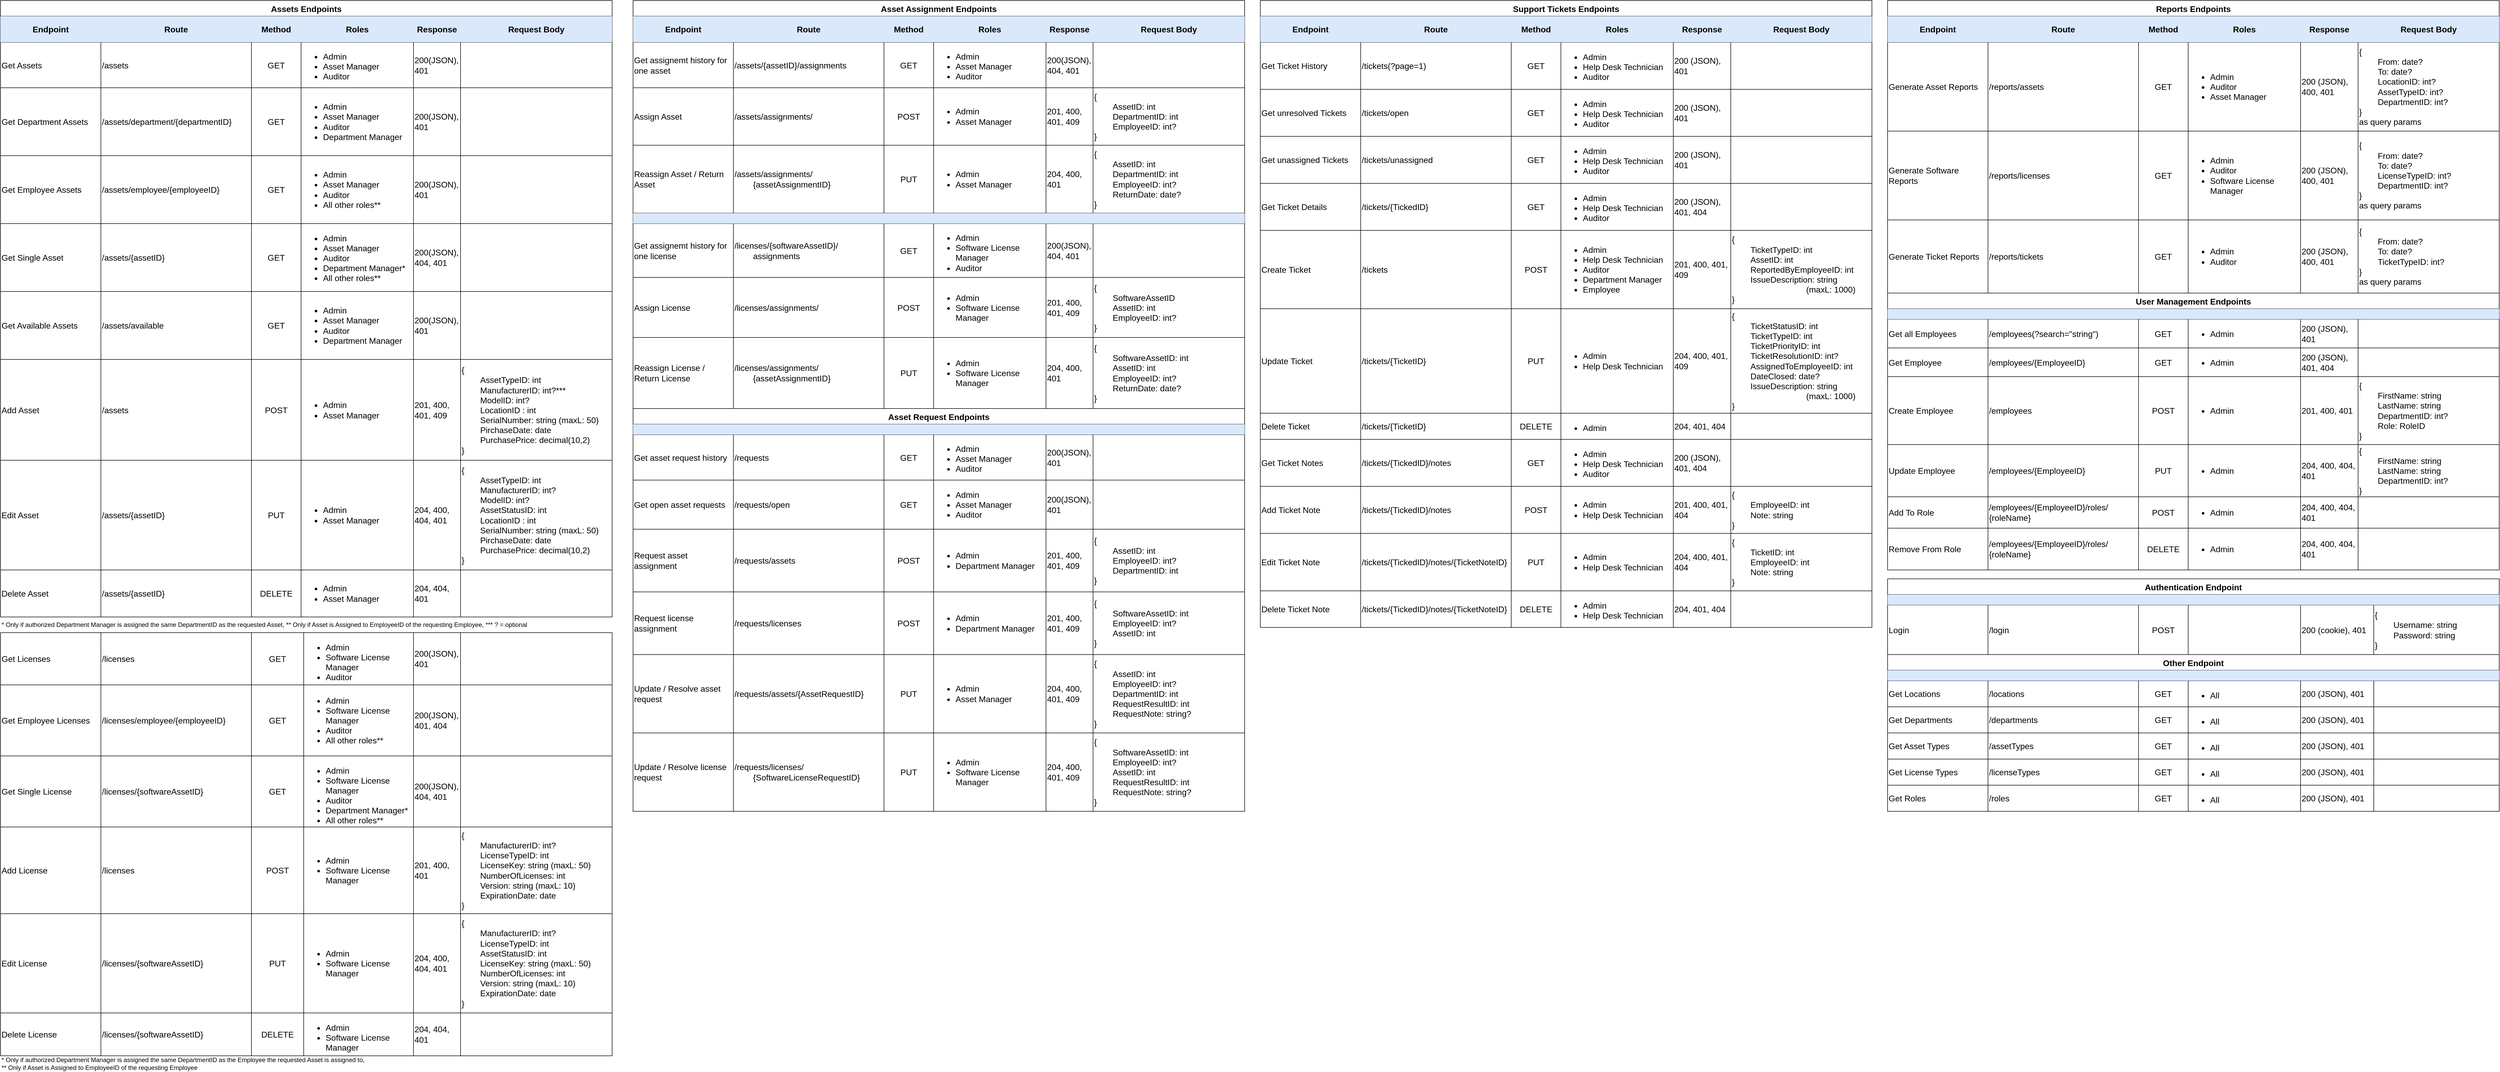 <mxfile version="26.0.11">
  <diagram name="Seite-1" id="W5wUdby61jBAW_gwYEQ2">
    <mxGraphModel dx="1466" dy="929" grid="1" gridSize="10" guides="1" tooltips="1" connect="1" arrows="1" fold="1" page="1" pageScale="1" pageWidth="827" pageHeight="1169" math="0" shadow="0">
      <root>
        <mxCell id="0" />
        <mxCell id="1" parent="0" />
        <mxCell id="zytnqdTkWcXbyPXpA95l-1" value="Assets Endpoints" style="shape=table;startSize=30;container=1;collapsible=0;childLayout=tableLayout;strokeColor=default;fontSize=16;fontStyle=1" parent="1" vertex="1">
          <mxGeometry width="1170" height="1180" as="geometry" />
        </mxCell>
        <mxCell id="zytnqdTkWcXbyPXpA95l-2" value="" style="shape=tableRow;horizontal=0;startSize=0;swimlaneHead=0;swimlaneBody=0;strokeColor=inherit;top=0;left=0;bottom=0;right=0;collapsible=0;dropTarget=0;fillColor=none;points=[[0,0.5],[1,0.5]];portConstraint=eastwest;fontSize=16;" parent="zytnqdTkWcXbyPXpA95l-1" vertex="1">
          <mxGeometry y="30" width="1170" height="50" as="geometry" />
        </mxCell>
        <mxCell id="zytnqdTkWcXbyPXpA95l-3" value="Endpoint" style="shape=partialRectangle;html=1;whiteSpace=wrap;connectable=0;strokeColor=#6c8ebf;overflow=hidden;fillColor=#dae8fc;top=0;left=0;bottom=0;right=0;pointerEvents=1;fontSize=16;fontStyle=1" parent="zytnqdTkWcXbyPXpA95l-2" vertex="1">
          <mxGeometry width="192" height="50" as="geometry">
            <mxRectangle width="192" height="50" as="alternateBounds" />
          </mxGeometry>
        </mxCell>
        <mxCell id="zytnqdTkWcXbyPXpA95l-4" value="Route" style="shape=partialRectangle;html=1;whiteSpace=wrap;connectable=0;strokeColor=#6c8ebf;overflow=hidden;fillColor=#dae8fc;top=0;left=0;bottom=0;right=0;pointerEvents=1;fontSize=16;fontStyle=1" parent="zytnqdTkWcXbyPXpA95l-2" vertex="1">
          <mxGeometry x="192" width="288" height="50" as="geometry">
            <mxRectangle width="288" height="50" as="alternateBounds" />
          </mxGeometry>
        </mxCell>
        <mxCell id="zytnqdTkWcXbyPXpA95l-17" value="Method" style="shape=partialRectangle;html=1;whiteSpace=wrap;connectable=0;strokeColor=#6c8ebf;overflow=hidden;fillColor=#dae8fc;top=0;left=0;bottom=0;right=0;pointerEvents=1;fontSize=16;fontStyle=1" parent="zytnqdTkWcXbyPXpA95l-2" vertex="1">
          <mxGeometry x="480" width="95" height="50" as="geometry">
            <mxRectangle width="95" height="50" as="alternateBounds" />
          </mxGeometry>
        </mxCell>
        <mxCell id="zytnqdTkWcXbyPXpA95l-5" value="Roles" style="shape=partialRectangle;html=1;whiteSpace=wrap;connectable=0;strokeColor=#6c8ebf;overflow=hidden;fillColor=#dae8fc;top=0;left=0;bottom=0;right=0;pointerEvents=1;fontSize=16;fontStyle=1" parent="zytnqdTkWcXbyPXpA95l-2" vertex="1">
          <mxGeometry x="575" width="215" height="50" as="geometry">
            <mxRectangle width="215" height="50" as="alternateBounds" />
          </mxGeometry>
        </mxCell>
        <mxCell id="zytnqdTkWcXbyPXpA95l-14" value="Response" style="shape=partialRectangle;html=1;whiteSpace=wrap;connectable=0;strokeColor=#6c8ebf;overflow=hidden;fillColor=#dae8fc;top=0;left=0;bottom=0;right=0;pointerEvents=1;fontSize=16;fontStyle=1" parent="zytnqdTkWcXbyPXpA95l-2" vertex="1">
          <mxGeometry x="790" width="90" height="50" as="geometry">
            <mxRectangle width="90" height="50" as="alternateBounds" />
          </mxGeometry>
        </mxCell>
        <mxCell id="CHGXnOnzoU2PrAo-i4mN-1" value="Request Body" style="shape=partialRectangle;html=1;whiteSpace=wrap;connectable=0;strokeColor=#6c8ebf;overflow=hidden;fillColor=#dae8fc;top=0;left=0;bottom=0;right=0;pointerEvents=1;fontSize=16;fontStyle=1" parent="zytnqdTkWcXbyPXpA95l-2" vertex="1">
          <mxGeometry x="880" width="290" height="50" as="geometry">
            <mxRectangle width="290" height="50" as="alternateBounds" />
          </mxGeometry>
        </mxCell>
        <mxCell id="zytnqdTkWcXbyPXpA95l-6" value="" style="shape=tableRow;horizontal=0;startSize=0;swimlaneHead=0;swimlaneBody=0;strokeColor=inherit;top=0;left=0;bottom=0;right=0;collapsible=0;dropTarget=0;fillColor=none;points=[[0,0.5],[1,0.5]];portConstraint=eastwest;fontSize=16;" parent="zytnqdTkWcXbyPXpA95l-1" vertex="1">
          <mxGeometry y="80" width="1170" height="87" as="geometry" />
        </mxCell>
        <mxCell id="zytnqdTkWcXbyPXpA95l-7" value="Get Assets" style="shape=partialRectangle;html=1;whiteSpace=wrap;connectable=0;strokeColor=inherit;overflow=hidden;fillColor=none;top=0;left=0;bottom=0;right=0;pointerEvents=1;fontSize=16;align=left;" parent="zytnqdTkWcXbyPXpA95l-6" vertex="1">
          <mxGeometry width="192" height="87" as="geometry">
            <mxRectangle width="192" height="87" as="alternateBounds" />
          </mxGeometry>
        </mxCell>
        <mxCell id="zytnqdTkWcXbyPXpA95l-8" value="/assets" style="shape=partialRectangle;html=1;whiteSpace=wrap;connectable=0;strokeColor=inherit;overflow=hidden;fillColor=none;top=0;left=0;bottom=0;right=0;pointerEvents=1;fontSize=16;align=left;" parent="zytnqdTkWcXbyPXpA95l-6" vertex="1">
          <mxGeometry x="192" width="288" height="87" as="geometry">
            <mxRectangle width="288" height="87" as="alternateBounds" />
          </mxGeometry>
        </mxCell>
        <mxCell id="zytnqdTkWcXbyPXpA95l-18" value="GET" style="shape=partialRectangle;html=1;whiteSpace=wrap;connectable=0;strokeColor=inherit;overflow=hidden;fillColor=none;top=0;left=0;bottom=0;right=0;pointerEvents=1;fontSize=16;" parent="zytnqdTkWcXbyPXpA95l-6" vertex="1">
          <mxGeometry x="480" width="95" height="87" as="geometry">
            <mxRectangle width="95" height="87" as="alternateBounds" />
          </mxGeometry>
        </mxCell>
        <mxCell id="zytnqdTkWcXbyPXpA95l-9" value="&lt;ul&gt;&lt;li&gt;Admin&lt;/li&gt;&lt;li style=&quot;&quot;&gt;Asset Manager&lt;/li&gt;&lt;li style=&quot;&quot;&gt;Auditor&lt;/li&gt;&lt;/ul&gt;" style="shape=partialRectangle;html=1;whiteSpace=wrap;connectable=0;strokeColor=inherit;overflow=hidden;fillColor=none;top=0;left=0;bottom=0;right=0;pointerEvents=1;fontSize=16;align=left;verticalAlign=bottom;" parent="zytnqdTkWcXbyPXpA95l-6" vertex="1">
          <mxGeometry x="575" width="215" height="87" as="geometry">
            <mxRectangle width="215" height="87" as="alternateBounds" />
          </mxGeometry>
        </mxCell>
        <mxCell id="zytnqdTkWcXbyPXpA95l-15" value="200(JSON), 401" style="shape=partialRectangle;html=1;whiteSpace=wrap;connectable=0;strokeColor=inherit;overflow=hidden;fillColor=none;top=0;left=0;bottom=0;right=0;pointerEvents=1;fontSize=16;align=left;" parent="zytnqdTkWcXbyPXpA95l-6" vertex="1">
          <mxGeometry x="790" width="90" height="87" as="geometry">
            <mxRectangle width="90" height="87" as="alternateBounds" />
          </mxGeometry>
        </mxCell>
        <mxCell id="CHGXnOnzoU2PrAo-i4mN-2" style="shape=partialRectangle;html=1;whiteSpace=wrap;connectable=0;strokeColor=inherit;overflow=hidden;fillColor=none;top=0;left=0;bottom=0;right=0;pointerEvents=1;fontSize=16;align=left;" parent="zytnqdTkWcXbyPXpA95l-6" vertex="1">
          <mxGeometry x="880" width="290" height="87" as="geometry">
            <mxRectangle width="290" height="87" as="alternateBounds" />
          </mxGeometry>
        </mxCell>
        <mxCell id="zytnqdTkWcXbyPXpA95l-10" value="" style="shape=tableRow;horizontal=0;startSize=0;swimlaneHead=0;swimlaneBody=0;strokeColor=inherit;top=0;left=0;bottom=0;right=0;collapsible=0;dropTarget=0;fillColor=none;points=[[0,0.5],[1,0.5]];portConstraint=eastwest;fontSize=16;" parent="zytnqdTkWcXbyPXpA95l-1" vertex="1">
          <mxGeometry y="167" width="1170" height="130" as="geometry" />
        </mxCell>
        <mxCell id="zytnqdTkWcXbyPXpA95l-11" value="Get Department Assets" style="shape=partialRectangle;html=1;whiteSpace=wrap;connectable=0;strokeColor=inherit;overflow=hidden;fillColor=none;top=0;left=0;bottom=0;right=0;pointerEvents=1;fontSize=16;align=left;" parent="zytnqdTkWcXbyPXpA95l-10" vertex="1">
          <mxGeometry width="192" height="130" as="geometry">
            <mxRectangle width="192" height="130" as="alternateBounds" />
          </mxGeometry>
        </mxCell>
        <mxCell id="zytnqdTkWcXbyPXpA95l-12" value="/assets/department/{departmentID}" style="shape=partialRectangle;html=1;whiteSpace=wrap;connectable=0;strokeColor=inherit;overflow=hidden;fillColor=none;top=0;left=0;bottom=0;right=0;pointerEvents=1;fontSize=16;align=left;" parent="zytnqdTkWcXbyPXpA95l-10" vertex="1">
          <mxGeometry x="192" width="288" height="130" as="geometry">
            <mxRectangle width="288" height="130" as="alternateBounds" />
          </mxGeometry>
        </mxCell>
        <mxCell id="zytnqdTkWcXbyPXpA95l-19" value="GET" style="shape=partialRectangle;html=1;whiteSpace=wrap;connectable=0;strokeColor=inherit;overflow=hidden;fillColor=none;top=0;left=0;bottom=0;right=0;pointerEvents=1;fontSize=16;" parent="zytnqdTkWcXbyPXpA95l-10" vertex="1">
          <mxGeometry x="480" width="95" height="130" as="geometry">
            <mxRectangle width="95" height="130" as="alternateBounds" />
          </mxGeometry>
        </mxCell>
        <mxCell id="zytnqdTkWcXbyPXpA95l-13" value="&lt;ul style=&quot;&quot;&gt;&lt;li&gt;Admin&lt;/li&gt;&lt;li&gt;Asset Manager&lt;/li&gt;&lt;li&gt;Auditor&lt;/li&gt;&lt;li&gt;Department Manager&lt;/li&gt;&lt;/ul&gt;" style="shape=partialRectangle;html=1;whiteSpace=wrap;connectable=0;strokeColor=inherit;overflow=hidden;fillColor=none;top=0;left=0;bottom=0;right=0;pointerEvents=1;fontSize=16;align=left;" parent="zytnqdTkWcXbyPXpA95l-10" vertex="1">
          <mxGeometry x="575" width="215" height="130" as="geometry">
            <mxRectangle width="215" height="130" as="alternateBounds" />
          </mxGeometry>
        </mxCell>
        <mxCell id="zytnqdTkWcXbyPXpA95l-16" value="200(JSON), 401" style="shape=partialRectangle;html=1;whiteSpace=wrap;connectable=0;strokeColor=inherit;overflow=hidden;fillColor=none;top=0;left=0;bottom=0;right=0;pointerEvents=1;fontSize=16;align=left;" parent="zytnqdTkWcXbyPXpA95l-10" vertex="1">
          <mxGeometry x="790" width="90" height="130" as="geometry">
            <mxRectangle width="90" height="130" as="alternateBounds" />
          </mxGeometry>
        </mxCell>
        <mxCell id="CHGXnOnzoU2PrAo-i4mN-3" style="shape=partialRectangle;html=1;whiteSpace=wrap;connectable=0;strokeColor=inherit;overflow=hidden;fillColor=none;top=0;left=0;bottom=0;right=0;pointerEvents=1;fontSize=16;align=left;" parent="zytnqdTkWcXbyPXpA95l-10" vertex="1">
          <mxGeometry x="880" width="290" height="130" as="geometry">
            <mxRectangle width="290" height="130" as="alternateBounds" />
          </mxGeometry>
        </mxCell>
        <mxCell id="zytnqdTkWcXbyPXpA95l-20" style="shape=tableRow;horizontal=0;startSize=0;swimlaneHead=0;swimlaneBody=0;strokeColor=inherit;top=0;left=0;bottom=0;right=0;collapsible=0;dropTarget=0;fillColor=none;points=[[0,0.5],[1,0.5]];portConstraint=eastwest;fontSize=16;" parent="zytnqdTkWcXbyPXpA95l-1" vertex="1">
          <mxGeometry y="297" width="1170" height="130" as="geometry" />
        </mxCell>
        <mxCell id="zytnqdTkWcXbyPXpA95l-21" value="Get Employee Assets" style="shape=partialRectangle;html=1;whiteSpace=wrap;connectable=0;strokeColor=inherit;overflow=hidden;fillColor=none;top=0;left=0;bottom=0;right=0;pointerEvents=1;fontSize=16;align=left;" parent="zytnqdTkWcXbyPXpA95l-20" vertex="1">
          <mxGeometry width="192" height="130" as="geometry">
            <mxRectangle width="192" height="130" as="alternateBounds" />
          </mxGeometry>
        </mxCell>
        <mxCell id="zytnqdTkWcXbyPXpA95l-22" value="/assets/employee/{employeeID}" style="shape=partialRectangle;html=1;whiteSpace=wrap;connectable=0;strokeColor=inherit;overflow=hidden;fillColor=none;top=0;left=0;bottom=0;right=0;pointerEvents=1;fontSize=16;align=left;" parent="zytnqdTkWcXbyPXpA95l-20" vertex="1">
          <mxGeometry x="192" width="288" height="130" as="geometry">
            <mxRectangle width="288" height="130" as="alternateBounds" />
          </mxGeometry>
        </mxCell>
        <mxCell id="zytnqdTkWcXbyPXpA95l-23" value="GET" style="shape=partialRectangle;html=1;whiteSpace=wrap;connectable=0;strokeColor=inherit;overflow=hidden;fillColor=none;top=0;left=0;bottom=0;right=0;pointerEvents=1;fontSize=16;" parent="zytnqdTkWcXbyPXpA95l-20" vertex="1">
          <mxGeometry x="480" width="95" height="130" as="geometry">
            <mxRectangle width="95" height="130" as="alternateBounds" />
          </mxGeometry>
        </mxCell>
        <mxCell id="zytnqdTkWcXbyPXpA95l-24" value="&lt;ul style=&quot;&quot;&gt;&lt;li&gt;Admin&lt;/li&gt;&lt;li&gt;Asset Manager&lt;/li&gt;&lt;li&gt;Auditor&lt;/li&gt;&lt;li&gt;All other roles**&lt;/li&gt;&lt;/ul&gt;" style="shape=partialRectangle;html=1;whiteSpace=wrap;connectable=0;strokeColor=inherit;overflow=hidden;fillColor=none;top=0;left=0;bottom=0;right=0;pointerEvents=1;fontSize=16;align=left;" parent="zytnqdTkWcXbyPXpA95l-20" vertex="1">
          <mxGeometry x="575" width="215" height="130" as="geometry">
            <mxRectangle width="215" height="130" as="alternateBounds" />
          </mxGeometry>
        </mxCell>
        <mxCell id="zytnqdTkWcXbyPXpA95l-25" value="200(JSON), 401" style="shape=partialRectangle;html=1;whiteSpace=wrap;connectable=0;strokeColor=inherit;overflow=hidden;fillColor=none;top=0;left=0;bottom=0;right=0;pointerEvents=1;fontSize=16;align=left;" parent="zytnqdTkWcXbyPXpA95l-20" vertex="1">
          <mxGeometry x="790" width="90" height="130" as="geometry">
            <mxRectangle width="90" height="130" as="alternateBounds" />
          </mxGeometry>
        </mxCell>
        <mxCell id="CHGXnOnzoU2PrAo-i4mN-4" style="shape=partialRectangle;html=1;whiteSpace=wrap;connectable=0;strokeColor=inherit;overflow=hidden;fillColor=none;top=0;left=0;bottom=0;right=0;pointerEvents=1;fontSize=16;align=left;" parent="zytnqdTkWcXbyPXpA95l-20" vertex="1">
          <mxGeometry x="880" width="290" height="130" as="geometry">
            <mxRectangle width="290" height="130" as="alternateBounds" />
          </mxGeometry>
        </mxCell>
        <mxCell id="zytnqdTkWcXbyPXpA95l-26" style="shape=tableRow;horizontal=0;startSize=0;swimlaneHead=0;swimlaneBody=0;strokeColor=inherit;top=0;left=0;bottom=0;right=0;collapsible=0;dropTarget=0;fillColor=none;points=[[0,0.5],[1,0.5]];portConstraint=eastwest;fontSize=16;" parent="zytnqdTkWcXbyPXpA95l-1" vertex="1">
          <mxGeometry y="427" width="1170" height="130" as="geometry" />
        </mxCell>
        <mxCell id="zytnqdTkWcXbyPXpA95l-27" value="Get Single Asset" style="shape=partialRectangle;html=1;whiteSpace=wrap;connectable=0;strokeColor=inherit;overflow=hidden;fillColor=none;top=0;left=0;bottom=0;right=0;pointerEvents=1;fontSize=16;align=left;" parent="zytnqdTkWcXbyPXpA95l-26" vertex="1">
          <mxGeometry width="192" height="130" as="geometry">
            <mxRectangle width="192" height="130" as="alternateBounds" />
          </mxGeometry>
        </mxCell>
        <mxCell id="zytnqdTkWcXbyPXpA95l-28" value="/assets/{assetID}" style="shape=partialRectangle;html=1;whiteSpace=wrap;connectable=0;strokeColor=inherit;overflow=hidden;fillColor=none;top=0;left=0;bottom=0;right=0;pointerEvents=1;fontSize=16;align=left;" parent="zytnqdTkWcXbyPXpA95l-26" vertex="1">
          <mxGeometry x="192" width="288" height="130" as="geometry">
            <mxRectangle width="288" height="130" as="alternateBounds" />
          </mxGeometry>
        </mxCell>
        <mxCell id="zytnqdTkWcXbyPXpA95l-29" value="GET" style="shape=partialRectangle;html=1;whiteSpace=wrap;connectable=0;strokeColor=inherit;overflow=hidden;fillColor=none;top=0;left=0;bottom=0;right=0;pointerEvents=1;fontSize=16;" parent="zytnqdTkWcXbyPXpA95l-26" vertex="1">
          <mxGeometry x="480" width="95" height="130" as="geometry">
            <mxRectangle width="95" height="130" as="alternateBounds" />
          </mxGeometry>
        </mxCell>
        <mxCell id="zytnqdTkWcXbyPXpA95l-30" value="&lt;ul style=&quot;&quot;&gt;&lt;li&gt;Admin&lt;/li&gt;&lt;li&gt;Asset Manager&lt;/li&gt;&lt;li&gt;Auditor&lt;/li&gt;&lt;li&gt;Department Manager*&lt;/li&gt;&lt;li&gt;All other roles**&lt;/li&gt;&lt;/ul&gt;" style="shape=partialRectangle;html=1;whiteSpace=wrap;connectable=0;strokeColor=inherit;overflow=hidden;fillColor=none;top=0;left=0;bottom=0;right=0;pointerEvents=1;fontSize=16;align=left;" parent="zytnqdTkWcXbyPXpA95l-26" vertex="1">
          <mxGeometry x="575" width="215" height="130" as="geometry">
            <mxRectangle width="215" height="130" as="alternateBounds" />
          </mxGeometry>
        </mxCell>
        <mxCell id="zytnqdTkWcXbyPXpA95l-31" value="200(JSON), 404, 401" style="shape=partialRectangle;html=1;whiteSpace=wrap;connectable=0;strokeColor=inherit;overflow=hidden;fillColor=none;top=0;left=0;bottom=0;right=0;pointerEvents=1;fontSize=16;align=left;" parent="zytnqdTkWcXbyPXpA95l-26" vertex="1">
          <mxGeometry x="790" width="90" height="130" as="geometry">
            <mxRectangle width="90" height="130" as="alternateBounds" />
          </mxGeometry>
        </mxCell>
        <mxCell id="CHGXnOnzoU2PrAo-i4mN-5" style="shape=partialRectangle;html=1;whiteSpace=wrap;connectable=0;strokeColor=inherit;overflow=hidden;fillColor=none;top=0;left=0;bottom=0;right=0;pointerEvents=1;fontSize=16;align=left;" parent="zytnqdTkWcXbyPXpA95l-26" vertex="1">
          <mxGeometry x="880" width="290" height="130" as="geometry">
            <mxRectangle width="290" height="130" as="alternateBounds" />
          </mxGeometry>
        </mxCell>
        <mxCell id="CHGXnOnzoU2PrAo-i4mN-100" style="shape=tableRow;horizontal=0;startSize=0;swimlaneHead=0;swimlaneBody=0;strokeColor=inherit;top=0;left=0;bottom=0;right=0;collapsible=0;dropTarget=0;fillColor=none;points=[[0,0.5],[1,0.5]];portConstraint=eastwest;fontSize=16;" parent="zytnqdTkWcXbyPXpA95l-1" vertex="1">
          <mxGeometry y="557" width="1170" height="130" as="geometry" />
        </mxCell>
        <mxCell id="CHGXnOnzoU2PrAo-i4mN-101" value="Get Available Assets" style="shape=partialRectangle;html=1;whiteSpace=wrap;connectable=0;strokeColor=inherit;overflow=hidden;fillColor=none;top=0;left=0;bottom=0;right=0;pointerEvents=1;fontSize=16;align=left;" parent="CHGXnOnzoU2PrAo-i4mN-100" vertex="1">
          <mxGeometry width="192" height="130" as="geometry">
            <mxRectangle width="192" height="130" as="alternateBounds" />
          </mxGeometry>
        </mxCell>
        <mxCell id="CHGXnOnzoU2PrAo-i4mN-102" value="/assets/available" style="shape=partialRectangle;html=1;whiteSpace=wrap;connectable=0;strokeColor=inherit;overflow=hidden;fillColor=none;top=0;left=0;bottom=0;right=0;pointerEvents=1;fontSize=16;align=left;" parent="CHGXnOnzoU2PrAo-i4mN-100" vertex="1">
          <mxGeometry x="192" width="288" height="130" as="geometry">
            <mxRectangle width="288" height="130" as="alternateBounds" />
          </mxGeometry>
        </mxCell>
        <mxCell id="CHGXnOnzoU2PrAo-i4mN-103" value="GET" style="shape=partialRectangle;html=1;whiteSpace=wrap;connectable=0;strokeColor=inherit;overflow=hidden;fillColor=none;top=0;left=0;bottom=0;right=0;pointerEvents=1;fontSize=16;" parent="CHGXnOnzoU2PrAo-i4mN-100" vertex="1">
          <mxGeometry x="480" width="95" height="130" as="geometry">
            <mxRectangle width="95" height="130" as="alternateBounds" />
          </mxGeometry>
        </mxCell>
        <mxCell id="CHGXnOnzoU2PrAo-i4mN-104" value="&lt;ul&gt;&lt;li&gt;Admin&lt;/li&gt;&lt;li&gt;Asset Manager&lt;/li&gt;&lt;li&gt;Auditor&lt;/li&gt;&lt;li&gt;Department Manager&lt;/li&gt;&lt;/ul&gt;" style="shape=partialRectangle;html=1;whiteSpace=wrap;connectable=0;strokeColor=inherit;overflow=hidden;fillColor=none;top=0;left=0;bottom=0;right=0;pointerEvents=1;fontSize=16;align=left;" parent="CHGXnOnzoU2PrAo-i4mN-100" vertex="1">
          <mxGeometry x="575" width="215" height="130" as="geometry">
            <mxRectangle width="215" height="130" as="alternateBounds" />
          </mxGeometry>
        </mxCell>
        <mxCell id="CHGXnOnzoU2PrAo-i4mN-105" value="200(JSON), 401" style="shape=partialRectangle;html=1;whiteSpace=wrap;connectable=0;strokeColor=inherit;overflow=hidden;fillColor=none;top=0;left=0;bottom=0;right=0;pointerEvents=1;fontSize=16;align=left;" parent="CHGXnOnzoU2PrAo-i4mN-100" vertex="1">
          <mxGeometry x="790" width="90" height="130" as="geometry">
            <mxRectangle width="90" height="130" as="alternateBounds" />
          </mxGeometry>
        </mxCell>
        <mxCell id="CHGXnOnzoU2PrAo-i4mN-106" style="shape=partialRectangle;html=1;whiteSpace=wrap;connectable=0;strokeColor=inherit;overflow=hidden;fillColor=none;top=0;left=0;bottom=0;right=0;pointerEvents=1;fontSize=16;align=left;" parent="CHGXnOnzoU2PrAo-i4mN-100" vertex="1">
          <mxGeometry x="880" width="290" height="130" as="geometry">
            <mxRectangle width="290" height="130" as="alternateBounds" />
          </mxGeometry>
        </mxCell>
        <mxCell id="zytnqdTkWcXbyPXpA95l-32" style="shape=tableRow;horizontal=0;startSize=0;swimlaneHead=0;swimlaneBody=0;strokeColor=inherit;top=0;left=0;bottom=0;right=0;collapsible=0;dropTarget=0;fillColor=none;points=[[0,0.5],[1,0.5]];portConstraint=eastwest;fontSize=16;" parent="zytnqdTkWcXbyPXpA95l-1" vertex="1">
          <mxGeometry y="687" width="1170" height="193" as="geometry" />
        </mxCell>
        <mxCell id="zytnqdTkWcXbyPXpA95l-33" value="Add Asset" style="shape=partialRectangle;html=1;whiteSpace=wrap;connectable=0;strokeColor=inherit;overflow=hidden;fillColor=none;top=0;left=0;bottom=0;right=0;pointerEvents=1;fontSize=16;align=left;" parent="zytnqdTkWcXbyPXpA95l-32" vertex="1">
          <mxGeometry width="192" height="193" as="geometry">
            <mxRectangle width="192" height="193" as="alternateBounds" />
          </mxGeometry>
        </mxCell>
        <mxCell id="zytnqdTkWcXbyPXpA95l-34" value="/assets" style="shape=partialRectangle;html=1;whiteSpace=wrap;connectable=0;strokeColor=inherit;overflow=hidden;fillColor=none;top=0;left=0;bottom=0;right=0;pointerEvents=1;fontSize=16;align=left;" parent="zytnqdTkWcXbyPXpA95l-32" vertex="1">
          <mxGeometry x="192" width="288" height="193" as="geometry">
            <mxRectangle width="288" height="193" as="alternateBounds" />
          </mxGeometry>
        </mxCell>
        <mxCell id="zytnqdTkWcXbyPXpA95l-35" value="POST" style="shape=partialRectangle;html=1;whiteSpace=wrap;connectable=0;strokeColor=inherit;overflow=hidden;fillColor=none;top=0;left=0;bottom=0;right=0;pointerEvents=1;fontSize=16;" parent="zytnqdTkWcXbyPXpA95l-32" vertex="1">
          <mxGeometry x="480" width="95" height="193" as="geometry">
            <mxRectangle width="95" height="193" as="alternateBounds" />
          </mxGeometry>
        </mxCell>
        <mxCell id="zytnqdTkWcXbyPXpA95l-36" value="&lt;ul style=&quot;&quot;&gt;&lt;li&gt;Admin&lt;/li&gt;&lt;li&gt;Asset Manager&lt;/li&gt;&lt;/ul&gt;" style="shape=partialRectangle;html=1;whiteSpace=wrap;connectable=0;strokeColor=inherit;overflow=hidden;fillColor=none;top=0;left=0;bottom=0;right=0;pointerEvents=1;fontSize=16;align=left;" parent="zytnqdTkWcXbyPXpA95l-32" vertex="1">
          <mxGeometry x="575" width="215" height="193" as="geometry">
            <mxRectangle width="215" height="193" as="alternateBounds" />
          </mxGeometry>
        </mxCell>
        <mxCell id="zytnqdTkWcXbyPXpA95l-37" value="201, 400, 401, 409" style="shape=partialRectangle;html=1;whiteSpace=wrap;connectable=0;strokeColor=inherit;overflow=hidden;fillColor=none;top=0;left=0;bottom=0;right=0;pointerEvents=1;fontSize=16;align=left;" parent="zytnqdTkWcXbyPXpA95l-32" vertex="1">
          <mxGeometry x="790" width="90" height="193" as="geometry">
            <mxRectangle width="90" height="193" as="alternateBounds" />
          </mxGeometry>
        </mxCell>
        <mxCell id="CHGXnOnzoU2PrAo-i4mN-6" value="{&lt;div&gt;&lt;span style=&quot;white-space: pre;&quot;&gt;&#x9;&lt;/span&gt;AssetTypeID: int&lt;/div&gt;&lt;div&gt;&lt;span style=&quot;white-space: pre;&quot;&gt;&#x9;&lt;/span&gt;ManufacturerID: int?***&lt;/div&gt;&lt;div&gt;&lt;span style=&quot;white-space: pre;&quot;&gt;&#x9;&lt;/span&gt;ModelID: int?&lt;br&gt;&lt;/div&gt;&lt;div&gt;&lt;span style=&quot;white-space: pre;&quot;&gt;&#x9;&lt;/span&gt;LocationID : int&lt;/div&gt;&lt;div&gt;&lt;span style=&quot;white-space: pre;&quot;&gt;&#x9;&lt;/span&gt;SerialNumber: string (maxL: 50)&lt;/div&gt;&lt;div&gt;&lt;span style=&quot;white-space: pre;&quot;&gt;&#x9;&lt;/span&gt;PirchaseDate: date&lt;/div&gt;&lt;div&gt;&lt;span style=&quot;white-space: pre;&quot;&gt;&#x9;&lt;/span&gt;PurchasePrice: decimal(10,2)&lt;br&gt;&lt;div&gt;}&lt;/div&gt;&lt;/div&gt;" style="shape=partialRectangle;html=1;whiteSpace=wrap;connectable=0;strokeColor=inherit;overflow=hidden;fillColor=none;top=0;left=0;bottom=0;right=0;pointerEvents=1;fontSize=16;align=left;" parent="zytnqdTkWcXbyPXpA95l-32" vertex="1">
          <mxGeometry x="880" width="290" height="193" as="geometry">
            <mxRectangle width="290" height="193" as="alternateBounds" />
          </mxGeometry>
        </mxCell>
        <mxCell id="zytnqdTkWcXbyPXpA95l-38" style="shape=tableRow;horizontal=0;startSize=0;swimlaneHead=0;swimlaneBody=0;strokeColor=inherit;top=0;left=0;bottom=0;right=0;collapsible=0;dropTarget=0;fillColor=none;points=[[0,0.5],[1,0.5]];portConstraint=eastwest;fontSize=16;" parent="zytnqdTkWcXbyPXpA95l-1" vertex="1">
          <mxGeometry y="880" width="1170" height="210" as="geometry" />
        </mxCell>
        <mxCell id="zytnqdTkWcXbyPXpA95l-39" value="Edit Asset" style="shape=partialRectangle;html=1;whiteSpace=wrap;connectable=0;strokeColor=inherit;overflow=hidden;fillColor=none;top=0;left=0;bottom=0;right=0;pointerEvents=1;fontSize=16;align=left;" parent="zytnqdTkWcXbyPXpA95l-38" vertex="1">
          <mxGeometry width="192" height="210" as="geometry">
            <mxRectangle width="192" height="210" as="alternateBounds" />
          </mxGeometry>
        </mxCell>
        <mxCell id="zytnqdTkWcXbyPXpA95l-40" value="/assets/{assetID}" style="shape=partialRectangle;html=1;whiteSpace=wrap;connectable=0;strokeColor=inherit;overflow=hidden;fillColor=none;top=0;left=0;bottom=0;right=0;pointerEvents=1;fontSize=16;align=left;" parent="zytnqdTkWcXbyPXpA95l-38" vertex="1">
          <mxGeometry x="192" width="288" height="210" as="geometry">
            <mxRectangle width="288" height="210" as="alternateBounds" />
          </mxGeometry>
        </mxCell>
        <mxCell id="zytnqdTkWcXbyPXpA95l-41" value="PUT" style="shape=partialRectangle;html=1;whiteSpace=wrap;connectable=0;strokeColor=inherit;overflow=hidden;fillColor=none;top=0;left=0;bottom=0;right=0;pointerEvents=1;fontSize=16;" parent="zytnqdTkWcXbyPXpA95l-38" vertex="1">
          <mxGeometry x="480" width="95" height="210" as="geometry">
            <mxRectangle width="95" height="210" as="alternateBounds" />
          </mxGeometry>
        </mxCell>
        <mxCell id="zytnqdTkWcXbyPXpA95l-42" value="&lt;ul style=&quot;&quot;&gt;&lt;li&gt;Admin&lt;/li&gt;&lt;li&gt;Asset Manager&lt;/li&gt;&lt;/ul&gt;" style="shape=partialRectangle;html=1;whiteSpace=wrap;connectable=0;strokeColor=inherit;overflow=hidden;fillColor=none;top=0;left=0;bottom=0;right=0;pointerEvents=1;fontSize=16;align=left;" parent="zytnqdTkWcXbyPXpA95l-38" vertex="1">
          <mxGeometry x="575" width="215" height="210" as="geometry">
            <mxRectangle width="215" height="210" as="alternateBounds" />
          </mxGeometry>
        </mxCell>
        <mxCell id="zytnqdTkWcXbyPXpA95l-43" value="204, 400, 404, 401" style="shape=partialRectangle;html=1;whiteSpace=wrap;connectable=0;strokeColor=inherit;overflow=hidden;fillColor=none;top=0;left=0;bottom=0;right=0;pointerEvents=1;fontSize=16;align=left;" parent="zytnqdTkWcXbyPXpA95l-38" vertex="1">
          <mxGeometry x="790" width="90" height="210" as="geometry">
            <mxRectangle width="90" height="210" as="alternateBounds" />
          </mxGeometry>
        </mxCell>
        <mxCell id="CHGXnOnzoU2PrAo-i4mN-7" value="{&lt;div&gt;&lt;span style=&quot;white-space: pre;&quot;&gt;&#x9;&lt;/span&gt;AssetTypeID: int&lt;/div&gt;&lt;div&gt;&lt;span style=&quot;white-space: pre;&quot;&gt;&#x9;&lt;/span&gt;ManufacturerID: int?&lt;/div&gt;&lt;div&gt;&lt;span style=&quot;white-space: pre;&quot;&gt;&#x9;&lt;/span&gt;ModelID: int?&lt;br&gt;&lt;/div&gt;&lt;div&gt;&lt;span style=&quot;white-space: pre;&quot;&gt;&#x9;&lt;/span&gt;AssetStatusID: int&lt;br&gt;&lt;/div&gt;&lt;div&gt;&lt;span style=&quot;white-space: pre;&quot;&gt;&#x9;&lt;/span&gt;LocationID : int&lt;/div&gt;&lt;div&gt;&lt;span style=&quot;white-space: pre;&quot;&gt;&#x9;&lt;/span&gt;SerialNumber: string (maxL: 50)&lt;/div&gt;&lt;div&gt;&lt;span style=&quot;white-space: pre;&quot;&gt;&#x9;&lt;/span&gt;PirchaseDate: date&lt;/div&gt;&lt;div&gt;&lt;span style=&quot;white-space: pre;&quot;&gt;&#x9;&lt;/span&gt;PurchasePrice: decimal(10,2)&lt;br&gt;&lt;div&gt;}&lt;/div&gt;&lt;/div&gt;" style="shape=partialRectangle;html=1;whiteSpace=wrap;connectable=0;strokeColor=inherit;overflow=hidden;fillColor=none;top=0;left=0;bottom=0;right=0;pointerEvents=1;fontSize=16;align=left;" parent="zytnqdTkWcXbyPXpA95l-38" vertex="1">
          <mxGeometry x="880" width="290" height="210" as="geometry">
            <mxRectangle width="290" height="210" as="alternateBounds" />
          </mxGeometry>
        </mxCell>
        <mxCell id="zytnqdTkWcXbyPXpA95l-44" style="shape=tableRow;horizontal=0;startSize=0;swimlaneHead=0;swimlaneBody=0;strokeColor=inherit;top=0;left=0;bottom=0;right=0;collapsible=0;dropTarget=0;fillColor=none;points=[[0,0.5],[1,0.5]];portConstraint=eastwest;fontSize=16;" parent="zytnqdTkWcXbyPXpA95l-1" vertex="1">
          <mxGeometry y="1090" width="1170" height="90" as="geometry" />
        </mxCell>
        <mxCell id="zytnqdTkWcXbyPXpA95l-45" value="Delete Asset" style="shape=partialRectangle;html=1;whiteSpace=wrap;connectable=0;strokeColor=inherit;overflow=hidden;fillColor=none;top=0;left=0;bottom=0;right=0;pointerEvents=1;fontSize=16;align=left;" parent="zytnqdTkWcXbyPXpA95l-44" vertex="1">
          <mxGeometry width="192" height="90" as="geometry">
            <mxRectangle width="192" height="90" as="alternateBounds" />
          </mxGeometry>
        </mxCell>
        <mxCell id="zytnqdTkWcXbyPXpA95l-46" value="/assets/{assetID}" style="shape=partialRectangle;html=1;whiteSpace=wrap;connectable=0;strokeColor=inherit;overflow=hidden;fillColor=none;top=0;left=0;bottom=0;right=0;pointerEvents=1;fontSize=16;align=left;" parent="zytnqdTkWcXbyPXpA95l-44" vertex="1">
          <mxGeometry x="192" width="288" height="90" as="geometry">
            <mxRectangle width="288" height="90" as="alternateBounds" />
          </mxGeometry>
        </mxCell>
        <mxCell id="zytnqdTkWcXbyPXpA95l-47" value="DELETE" style="shape=partialRectangle;html=1;whiteSpace=wrap;connectable=0;strokeColor=inherit;overflow=hidden;fillColor=none;top=0;left=0;bottom=0;right=0;pointerEvents=1;fontSize=16;" parent="zytnqdTkWcXbyPXpA95l-44" vertex="1">
          <mxGeometry x="480" width="95" height="90" as="geometry">
            <mxRectangle width="95" height="90" as="alternateBounds" />
          </mxGeometry>
        </mxCell>
        <mxCell id="zytnqdTkWcXbyPXpA95l-48" value="&lt;ul style=&quot;&quot;&gt;&lt;li&gt;Admin&lt;/li&gt;&lt;li&gt;Asset Manager&lt;/li&gt;&lt;/ul&gt;" style="shape=partialRectangle;html=1;whiteSpace=wrap;connectable=0;strokeColor=inherit;overflow=hidden;fillColor=none;top=0;left=0;bottom=0;right=0;pointerEvents=1;fontSize=16;align=left;" parent="zytnqdTkWcXbyPXpA95l-44" vertex="1">
          <mxGeometry x="575" width="215" height="90" as="geometry">
            <mxRectangle width="215" height="90" as="alternateBounds" />
          </mxGeometry>
        </mxCell>
        <mxCell id="zytnqdTkWcXbyPXpA95l-49" value="204, 404, 401" style="shape=partialRectangle;html=1;whiteSpace=wrap;connectable=0;strokeColor=inherit;overflow=hidden;fillColor=none;top=0;left=0;bottom=0;right=0;pointerEvents=1;fontSize=16;align=left;" parent="zytnqdTkWcXbyPXpA95l-44" vertex="1">
          <mxGeometry x="790" width="90" height="90" as="geometry">
            <mxRectangle width="90" height="90" as="alternateBounds" />
          </mxGeometry>
        </mxCell>
        <mxCell id="CHGXnOnzoU2PrAo-i4mN-8" style="shape=partialRectangle;html=1;whiteSpace=wrap;connectable=0;strokeColor=inherit;overflow=hidden;fillColor=none;top=0;left=0;bottom=0;right=0;pointerEvents=1;fontSize=16;align=left;" parent="zytnqdTkWcXbyPXpA95l-44" vertex="1">
          <mxGeometry x="880" width="290" height="90" as="geometry">
            <mxRectangle width="290" height="90" as="alternateBounds" />
          </mxGeometry>
        </mxCell>
        <mxCell id="zytnqdTkWcXbyPXpA95l-56" value="* Only if authorized Department Manager is assigned the same DepartmentID as the requested Asset, ** Only if Asset is Assigned to EmployeeID of the requesting Employee, *** ? = optional" style="text;html=1;align=left;verticalAlign=middle;whiteSpace=wrap;rounded=0;" parent="1" vertex="1">
          <mxGeometry y="1180" width="1070" height="30" as="geometry" />
        </mxCell>
        <mxCell id="zytnqdTkWcXbyPXpA95l-57" value="" style="shape=table;startSize=0;container=1;collapsible=0;childLayout=tableLayout;fontSize=16;fillColor=none;" parent="1" vertex="1">
          <mxGeometry y="1210" width="1170" height="810.0" as="geometry" />
        </mxCell>
        <mxCell id="zytnqdTkWcXbyPXpA95l-58" value="" style="shape=tableRow;horizontal=0;startSize=0;swimlaneHead=0;swimlaneBody=0;strokeColor=inherit;top=0;left=0;bottom=0;right=0;collapsible=0;dropTarget=0;fillColor=none;points=[[0,0.5],[1,0.5]];portConstraint=eastwest;fontSize=16;" parent="zytnqdTkWcXbyPXpA95l-57" vertex="1">
          <mxGeometry width="1170" height="100" as="geometry" />
        </mxCell>
        <mxCell id="zytnqdTkWcXbyPXpA95l-59" value="Get Licenses" style="shape=partialRectangle;html=1;whiteSpace=wrap;connectable=0;strokeColor=inherit;overflow=hidden;fillColor=none;top=0;left=0;bottom=0;right=0;pointerEvents=1;fontSize=16;align=left;" parent="zytnqdTkWcXbyPXpA95l-58" vertex="1">
          <mxGeometry width="192" height="100" as="geometry">
            <mxRectangle width="192" height="100" as="alternateBounds" />
          </mxGeometry>
        </mxCell>
        <mxCell id="zytnqdTkWcXbyPXpA95l-60" value="/licenses" style="shape=partialRectangle;html=1;whiteSpace=wrap;connectable=0;strokeColor=inherit;overflow=hidden;fillColor=none;top=0;left=0;bottom=0;right=0;pointerEvents=1;fontSize=16;align=left;" parent="zytnqdTkWcXbyPXpA95l-58" vertex="1">
          <mxGeometry x="192" width="288" height="100" as="geometry">
            <mxRectangle width="288" height="100" as="alternateBounds" />
          </mxGeometry>
        </mxCell>
        <mxCell id="zytnqdTkWcXbyPXpA95l-61" value="GET" style="shape=partialRectangle;html=1;whiteSpace=wrap;connectable=0;strokeColor=inherit;overflow=hidden;fillColor=none;top=0;left=0;bottom=0;right=0;pointerEvents=1;fontSize=16;" parent="zytnqdTkWcXbyPXpA95l-58" vertex="1">
          <mxGeometry x="480" width="100" height="100" as="geometry">
            <mxRectangle width="100" height="100" as="alternateBounds" />
          </mxGeometry>
        </mxCell>
        <mxCell id="zytnqdTkWcXbyPXpA95l-70" value="&lt;ul style=&quot;&quot;&gt;&lt;li&gt;Admin&lt;/li&gt;&lt;li&gt;Software License Manager&lt;/li&gt;&lt;li&gt;Auditor&lt;/li&gt;&lt;/ul&gt;" style="shape=partialRectangle;html=1;whiteSpace=wrap;connectable=0;strokeColor=inherit;overflow=hidden;fillColor=none;top=0;left=0;bottom=0;right=0;pointerEvents=1;fontSize=16;align=left;" parent="zytnqdTkWcXbyPXpA95l-58" vertex="1">
          <mxGeometry x="580" width="210" height="100" as="geometry">
            <mxRectangle width="210" height="100" as="alternateBounds" />
          </mxGeometry>
        </mxCell>
        <mxCell id="zytnqdTkWcXbyPXpA95l-73" value="200(JSON), 401" style="shape=partialRectangle;html=1;whiteSpace=wrap;connectable=0;strokeColor=inherit;overflow=hidden;fillColor=none;top=0;left=0;bottom=0;right=0;pointerEvents=1;fontSize=16;align=left;" parent="zytnqdTkWcXbyPXpA95l-58" vertex="1">
          <mxGeometry x="790" width="90" height="100" as="geometry">
            <mxRectangle width="90" height="100" as="alternateBounds" />
          </mxGeometry>
        </mxCell>
        <mxCell id="CHGXnOnzoU2PrAo-i4mN-9" style="shape=partialRectangle;html=1;whiteSpace=wrap;connectable=0;strokeColor=inherit;overflow=hidden;fillColor=none;top=0;left=0;bottom=0;right=0;pointerEvents=1;fontSize=16;align=left;" parent="zytnqdTkWcXbyPXpA95l-58" vertex="1">
          <mxGeometry x="880" width="290" height="100" as="geometry">
            <mxRectangle width="290" height="100" as="alternateBounds" />
          </mxGeometry>
        </mxCell>
        <mxCell id="zytnqdTkWcXbyPXpA95l-62" value="" style="shape=tableRow;horizontal=0;startSize=0;swimlaneHead=0;swimlaneBody=0;strokeColor=inherit;top=0;left=0;bottom=0;right=0;collapsible=0;dropTarget=0;fillColor=none;points=[[0,0.5],[1,0.5]];portConstraint=eastwest;fontSize=16;" parent="zytnqdTkWcXbyPXpA95l-57" vertex="1">
          <mxGeometry y="100" width="1170" height="136" as="geometry" />
        </mxCell>
        <mxCell id="zytnqdTkWcXbyPXpA95l-63" value="Get Employee Licenses" style="shape=partialRectangle;html=1;whiteSpace=wrap;connectable=0;strokeColor=inherit;overflow=hidden;fillColor=none;top=0;left=0;bottom=0;right=0;pointerEvents=1;fontSize=16;align=left;" parent="zytnqdTkWcXbyPXpA95l-62" vertex="1">
          <mxGeometry width="192" height="136" as="geometry">
            <mxRectangle width="192" height="136" as="alternateBounds" />
          </mxGeometry>
        </mxCell>
        <mxCell id="zytnqdTkWcXbyPXpA95l-64" value="/licenses/employee/{employeeID}" style="shape=partialRectangle;html=1;whiteSpace=wrap;connectable=0;strokeColor=inherit;overflow=hidden;fillColor=none;top=0;left=0;bottom=0;right=0;pointerEvents=1;fontSize=16;align=left;" parent="zytnqdTkWcXbyPXpA95l-62" vertex="1">
          <mxGeometry x="192" width="288" height="136" as="geometry">
            <mxRectangle width="288" height="136" as="alternateBounds" />
          </mxGeometry>
        </mxCell>
        <mxCell id="zytnqdTkWcXbyPXpA95l-65" value="GET" style="shape=partialRectangle;html=1;whiteSpace=wrap;connectable=0;strokeColor=inherit;overflow=hidden;fillColor=none;top=0;left=0;bottom=0;right=0;pointerEvents=1;fontSize=16;" parent="zytnqdTkWcXbyPXpA95l-62" vertex="1">
          <mxGeometry x="480" width="100" height="136" as="geometry">
            <mxRectangle width="100" height="136" as="alternateBounds" />
          </mxGeometry>
        </mxCell>
        <mxCell id="zytnqdTkWcXbyPXpA95l-71" value="&lt;ul style=&quot;&quot;&gt;&lt;li&gt;Admin&lt;/li&gt;&lt;li&gt;Software License Manager&lt;/li&gt;&lt;li&gt;Auditor&lt;/li&gt;&lt;li&gt;All other roles**&lt;/li&gt;&lt;/ul&gt;" style="shape=partialRectangle;html=1;whiteSpace=wrap;connectable=0;strokeColor=inherit;overflow=hidden;fillColor=none;top=0;left=0;bottom=0;right=0;pointerEvents=1;fontSize=16;align=left;" parent="zytnqdTkWcXbyPXpA95l-62" vertex="1">
          <mxGeometry x="580" width="210" height="136" as="geometry">
            <mxRectangle width="210" height="136" as="alternateBounds" />
          </mxGeometry>
        </mxCell>
        <mxCell id="zytnqdTkWcXbyPXpA95l-74" value="200(JSON),&amp;nbsp; 401, 404" style="shape=partialRectangle;html=1;whiteSpace=wrap;connectable=0;strokeColor=inherit;overflow=hidden;fillColor=none;top=0;left=0;bottom=0;right=0;pointerEvents=1;fontSize=16;align=left;" parent="zytnqdTkWcXbyPXpA95l-62" vertex="1">
          <mxGeometry x="790" width="90" height="136" as="geometry">
            <mxRectangle width="90" height="136" as="alternateBounds" />
          </mxGeometry>
        </mxCell>
        <mxCell id="CHGXnOnzoU2PrAo-i4mN-10" style="shape=partialRectangle;html=1;whiteSpace=wrap;connectable=0;strokeColor=inherit;overflow=hidden;fillColor=none;top=0;left=0;bottom=0;right=0;pointerEvents=1;fontSize=16;align=left;" parent="zytnqdTkWcXbyPXpA95l-62" vertex="1">
          <mxGeometry x="880" width="290" height="136" as="geometry">
            <mxRectangle width="290" height="136" as="alternateBounds" />
          </mxGeometry>
        </mxCell>
        <mxCell id="zytnqdTkWcXbyPXpA95l-66" value="" style="shape=tableRow;horizontal=0;startSize=0;swimlaneHead=0;swimlaneBody=0;strokeColor=inherit;top=0;left=0;bottom=0;right=0;collapsible=0;dropTarget=0;fillColor=none;points=[[0,0.5],[1,0.5]];portConstraint=eastwest;fontSize=16;" parent="zytnqdTkWcXbyPXpA95l-57" vertex="1">
          <mxGeometry y="236" width="1170" height="136" as="geometry" />
        </mxCell>
        <mxCell id="zytnqdTkWcXbyPXpA95l-67" value="Get Single License" style="shape=partialRectangle;html=1;whiteSpace=wrap;connectable=0;strokeColor=inherit;overflow=hidden;fillColor=none;top=0;left=0;bottom=0;right=0;pointerEvents=1;fontSize=16;align=left;" parent="zytnqdTkWcXbyPXpA95l-66" vertex="1">
          <mxGeometry width="192" height="136" as="geometry">
            <mxRectangle width="192" height="136" as="alternateBounds" />
          </mxGeometry>
        </mxCell>
        <mxCell id="zytnqdTkWcXbyPXpA95l-68" value="/licenses/{softwareAssetID}" style="shape=partialRectangle;html=1;whiteSpace=wrap;connectable=0;strokeColor=inherit;overflow=hidden;fillColor=none;top=0;left=0;bottom=0;right=0;pointerEvents=1;fontSize=16;align=left;" parent="zytnqdTkWcXbyPXpA95l-66" vertex="1">
          <mxGeometry x="192" width="288" height="136" as="geometry">
            <mxRectangle width="288" height="136" as="alternateBounds" />
          </mxGeometry>
        </mxCell>
        <mxCell id="zytnqdTkWcXbyPXpA95l-69" value="GET" style="shape=partialRectangle;html=1;whiteSpace=wrap;connectable=0;strokeColor=inherit;overflow=hidden;fillColor=none;top=0;left=0;bottom=0;right=0;pointerEvents=1;fontSize=16;" parent="zytnqdTkWcXbyPXpA95l-66" vertex="1">
          <mxGeometry x="480" width="100" height="136" as="geometry">
            <mxRectangle width="100" height="136" as="alternateBounds" />
          </mxGeometry>
        </mxCell>
        <mxCell id="zytnqdTkWcXbyPXpA95l-72" value="&lt;ul style=&quot;&quot;&gt;&lt;li&gt;Admin&lt;/li&gt;&lt;li&gt;&lt;span style=&quot;background-color: transparent; color: light-dark(rgb(0, 0, 0), rgb(255, 255, 255));&quot;&gt;Software License Manager&lt;/span&gt;&lt;/li&gt;&lt;li&gt;&lt;span style=&quot;background-color: transparent; color: light-dark(rgb(0, 0, 0), rgb(255, 255, 255));&quot;&gt;Auditor&lt;/span&gt;&lt;/li&gt;&lt;li&gt;Department Manager*&lt;/li&gt;&lt;li&gt;All other roles**&lt;/li&gt;&lt;/ul&gt;" style="shape=partialRectangle;html=1;whiteSpace=wrap;connectable=0;strokeColor=inherit;overflow=hidden;fillColor=none;top=0;left=0;bottom=0;right=0;pointerEvents=1;fontSize=16;align=left;" parent="zytnqdTkWcXbyPXpA95l-66" vertex="1">
          <mxGeometry x="580" width="210" height="136" as="geometry">
            <mxRectangle width="210" height="136" as="alternateBounds" />
          </mxGeometry>
        </mxCell>
        <mxCell id="zytnqdTkWcXbyPXpA95l-75" value="200(JSON), 404, 401" style="shape=partialRectangle;html=1;whiteSpace=wrap;connectable=0;strokeColor=inherit;overflow=hidden;fillColor=none;top=0;left=0;bottom=0;right=0;pointerEvents=1;fontSize=16;align=left;" parent="zytnqdTkWcXbyPXpA95l-66" vertex="1">
          <mxGeometry x="790" width="90" height="136" as="geometry">
            <mxRectangle width="90" height="136" as="alternateBounds" />
          </mxGeometry>
        </mxCell>
        <mxCell id="CHGXnOnzoU2PrAo-i4mN-11" style="shape=partialRectangle;html=1;whiteSpace=wrap;connectable=0;strokeColor=inherit;overflow=hidden;fillColor=none;top=0;left=0;bottom=0;right=0;pointerEvents=1;fontSize=16;align=left;" parent="zytnqdTkWcXbyPXpA95l-66" vertex="1">
          <mxGeometry x="880" width="290" height="136" as="geometry">
            <mxRectangle width="290" height="136" as="alternateBounds" />
          </mxGeometry>
        </mxCell>
        <mxCell id="zytnqdTkWcXbyPXpA95l-76" style="shape=tableRow;horizontal=0;startSize=0;swimlaneHead=0;swimlaneBody=0;strokeColor=inherit;top=0;left=0;bottom=0;right=0;collapsible=0;dropTarget=0;fillColor=none;points=[[0,0.5],[1,0.5]];portConstraint=eastwest;fontSize=16;" parent="zytnqdTkWcXbyPXpA95l-57" vertex="1">
          <mxGeometry y="372" width="1170" height="166" as="geometry" />
        </mxCell>
        <mxCell id="zytnqdTkWcXbyPXpA95l-77" value="Add License" style="shape=partialRectangle;html=1;whiteSpace=wrap;connectable=0;strokeColor=inherit;overflow=hidden;fillColor=none;top=0;left=0;bottom=0;right=0;pointerEvents=1;fontSize=16;align=left;" parent="zytnqdTkWcXbyPXpA95l-76" vertex="1">
          <mxGeometry width="192" height="166" as="geometry">
            <mxRectangle width="192" height="166" as="alternateBounds" />
          </mxGeometry>
        </mxCell>
        <mxCell id="zytnqdTkWcXbyPXpA95l-78" value="/licenses" style="shape=partialRectangle;html=1;whiteSpace=wrap;connectable=0;strokeColor=inherit;overflow=hidden;fillColor=none;top=0;left=0;bottom=0;right=0;pointerEvents=1;fontSize=16;align=left;" parent="zytnqdTkWcXbyPXpA95l-76" vertex="1">
          <mxGeometry x="192" width="288" height="166" as="geometry">
            <mxRectangle width="288" height="166" as="alternateBounds" />
          </mxGeometry>
        </mxCell>
        <mxCell id="zytnqdTkWcXbyPXpA95l-79" value="POST" style="shape=partialRectangle;html=1;whiteSpace=wrap;connectable=0;strokeColor=inherit;overflow=hidden;fillColor=none;top=0;left=0;bottom=0;right=0;pointerEvents=1;fontSize=16;" parent="zytnqdTkWcXbyPXpA95l-76" vertex="1">
          <mxGeometry x="480" width="100" height="166" as="geometry">
            <mxRectangle width="100" height="166" as="alternateBounds" />
          </mxGeometry>
        </mxCell>
        <mxCell id="zytnqdTkWcXbyPXpA95l-80" value="&lt;ul style=&quot;&quot;&gt;&lt;li&gt;Admin&lt;/li&gt;&lt;li&gt;Software License Manager&lt;/li&gt;&lt;/ul&gt;" style="shape=partialRectangle;html=1;whiteSpace=wrap;connectable=0;strokeColor=inherit;overflow=hidden;fillColor=none;top=0;left=0;bottom=0;right=0;pointerEvents=1;fontSize=16;align=left;" parent="zytnqdTkWcXbyPXpA95l-76" vertex="1">
          <mxGeometry x="580" width="210" height="166" as="geometry">
            <mxRectangle width="210" height="166" as="alternateBounds" />
          </mxGeometry>
        </mxCell>
        <mxCell id="zytnqdTkWcXbyPXpA95l-81" value="201, 400, 401" style="shape=partialRectangle;html=1;whiteSpace=wrap;connectable=0;strokeColor=inherit;overflow=hidden;fillColor=none;top=0;left=0;bottom=0;right=0;pointerEvents=1;fontSize=16;align=left;" parent="zytnqdTkWcXbyPXpA95l-76" vertex="1">
          <mxGeometry x="790" width="90" height="166" as="geometry">
            <mxRectangle width="90" height="166" as="alternateBounds" />
          </mxGeometry>
        </mxCell>
        <mxCell id="CHGXnOnzoU2PrAo-i4mN-12" value="{&lt;div&gt;&lt;span style=&quot;white-space: pre;&quot;&gt;&#x9;&lt;/span&gt;ManufacturerID: int?&lt;/div&gt;&lt;div&gt;&lt;span style=&quot;white-space: pre;&quot;&gt;&#x9;&lt;/span&gt;LicenseTypeID: int&lt;/div&gt;&lt;div&gt;&lt;span style=&quot;white-space: pre;&quot;&gt;&#x9;&lt;/span&gt;LicenseKey: string (maxL: 50)&lt;/div&gt;&lt;div&gt;&lt;span style=&quot;white-space: pre;&quot;&gt;&#x9;&lt;/span&gt;NumberOfLicenses: int&lt;/div&gt;&lt;div&gt;&lt;span style=&quot;white-space: pre;&quot;&gt;&#x9;&lt;/span&gt;Version: string (maxL: 10)&lt;br&gt;&lt;/div&gt;&lt;div&gt;&lt;span style=&quot;white-space: pre;&quot;&gt;&#x9;&lt;/span&gt;ExpirationDate: date&lt;br&gt;&lt;div&gt;}&lt;/div&gt;&lt;/div&gt;" style="shape=partialRectangle;html=1;whiteSpace=wrap;connectable=0;strokeColor=inherit;overflow=hidden;fillColor=none;top=0;left=0;bottom=0;right=0;pointerEvents=1;fontSize=16;align=left;" parent="zytnqdTkWcXbyPXpA95l-76" vertex="1">
          <mxGeometry x="880" width="290" height="166" as="geometry">
            <mxRectangle width="290" height="166" as="alternateBounds" />
          </mxGeometry>
        </mxCell>
        <mxCell id="zytnqdTkWcXbyPXpA95l-82" style="shape=tableRow;horizontal=0;startSize=0;swimlaneHead=0;swimlaneBody=0;strokeColor=inherit;top=0;left=0;bottom=0;right=0;collapsible=0;dropTarget=0;fillColor=none;points=[[0,0.5],[1,0.5]];portConstraint=eastwest;fontSize=16;" parent="zytnqdTkWcXbyPXpA95l-57" vertex="1">
          <mxGeometry y="538" width="1170" height="190" as="geometry" />
        </mxCell>
        <mxCell id="zytnqdTkWcXbyPXpA95l-83" value="Edit License" style="shape=partialRectangle;html=1;whiteSpace=wrap;connectable=0;strokeColor=inherit;overflow=hidden;fillColor=none;top=0;left=0;bottom=0;right=0;pointerEvents=1;fontSize=16;align=left;" parent="zytnqdTkWcXbyPXpA95l-82" vertex="1">
          <mxGeometry width="192" height="190" as="geometry">
            <mxRectangle width="192" height="190" as="alternateBounds" />
          </mxGeometry>
        </mxCell>
        <mxCell id="zytnqdTkWcXbyPXpA95l-84" value="/licenses/{softwareAssetID}" style="shape=partialRectangle;html=1;whiteSpace=wrap;connectable=0;strokeColor=inherit;overflow=hidden;fillColor=none;top=0;left=0;bottom=0;right=0;pointerEvents=1;fontSize=16;align=left;" parent="zytnqdTkWcXbyPXpA95l-82" vertex="1">
          <mxGeometry x="192" width="288" height="190" as="geometry">
            <mxRectangle width="288" height="190" as="alternateBounds" />
          </mxGeometry>
        </mxCell>
        <mxCell id="zytnqdTkWcXbyPXpA95l-85" value="PUT" style="shape=partialRectangle;html=1;whiteSpace=wrap;connectable=0;strokeColor=inherit;overflow=hidden;fillColor=none;top=0;left=0;bottom=0;right=0;pointerEvents=1;fontSize=16;" parent="zytnqdTkWcXbyPXpA95l-82" vertex="1">
          <mxGeometry x="480" width="100" height="190" as="geometry">
            <mxRectangle width="100" height="190" as="alternateBounds" />
          </mxGeometry>
        </mxCell>
        <mxCell id="zytnqdTkWcXbyPXpA95l-86" value="&lt;ul style=&quot;&quot;&gt;&lt;li&gt;Admin&lt;/li&gt;&lt;li&gt;Software License Manager&lt;/li&gt;&lt;/ul&gt;" style="shape=partialRectangle;html=1;whiteSpace=wrap;connectable=0;strokeColor=inherit;overflow=hidden;fillColor=none;top=0;left=0;bottom=0;right=0;pointerEvents=1;fontSize=16;align=left;" parent="zytnqdTkWcXbyPXpA95l-82" vertex="1">
          <mxGeometry x="580" width="210" height="190" as="geometry">
            <mxRectangle width="210" height="190" as="alternateBounds" />
          </mxGeometry>
        </mxCell>
        <mxCell id="zytnqdTkWcXbyPXpA95l-87" value="204, 400, 404, 401" style="shape=partialRectangle;html=1;whiteSpace=wrap;connectable=0;strokeColor=inherit;overflow=hidden;fillColor=none;top=0;left=0;bottom=0;right=0;pointerEvents=1;fontSize=16;align=left;" parent="zytnqdTkWcXbyPXpA95l-82" vertex="1">
          <mxGeometry x="790" width="90" height="190" as="geometry">
            <mxRectangle width="90" height="190" as="alternateBounds" />
          </mxGeometry>
        </mxCell>
        <mxCell id="CHGXnOnzoU2PrAo-i4mN-13" value="{&lt;div&gt;&lt;span style=&quot;white-space: pre;&quot;&gt;&#x9;&lt;/span&gt;ManufacturerID: int?&lt;/div&gt;&lt;div&gt;&lt;span style=&quot;white-space: pre;&quot;&gt;&#x9;&lt;/span&gt;LicenseTypeID: int&lt;/div&gt;&lt;div&gt;&lt;span style=&quot;white-space: pre;&quot;&gt;&#x9;&lt;/span&gt;AssetStatusID: int&lt;br&gt;&lt;/div&gt;&lt;div&gt;&lt;span style=&quot;white-space: pre;&quot;&gt;&#x9;&lt;/span&gt;LicenseKey: string (maxL: 50)&lt;/div&gt;&lt;div&gt;&lt;span style=&quot;white-space: pre;&quot;&gt;&#x9;&lt;/span&gt;NumberOfLicenses: int&lt;/div&gt;&lt;div&gt;&lt;span style=&quot;white-space: pre;&quot;&gt;&#x9;&lt;/span&gt;Version: string (maxL: 10)&lt;br&gt;&lt;/div&gt;&lt;div&gt;&lt;span style=&quot;white-space: pre;&quot;&gt;&#x9;&lt;/span&gt;ExpirationDate: date&lt;br&gt;&lt;div&gt;}&lt;/div&gt;&lt;/div&gt;" style="shape=partialRectangle;html=1;whiteSpace=wrap;connectable=0;strokeColor=inherit;overflow=hidden;fillColor=none;top=0;left=0;bottom=0;right=0;pointerEvents=1;fontSize=16;align=left;" parent="zytnqdTkWcXbyPXpA95l-82" vertex="1">
          <mxGeometry x="880" width="290" height="190" as="geometry">
            <mxRectangle width="290" height="190" as="alternateBounds" />
          </mxGeometry>
        </mxCell>
        <mxCell id="zytnqdTkWcXbyPXpA95l-88" style="shape=tableRow;horizontal=0;startSize=0;swimlaneHead=0;swimlaneBody=0;strokeColor=inherit;top=0;left=0;bottom=0;right=0;collapsible=0;dropTarget=0;fillColor=none;points=[[0,0.5],[1,0.5]];portConstraint=eastwest;fontSize=16;" parent="zytnqdTkWcXbyPXpA95l-57" vertex="1">
          <mxGeometry y="728" width="1170" height="82" as="geometry" />
        </mxCell>
        <mxCell id="zytnqdTkWcXbyPXpA95l-89" value="Delete License" style="shape=partialRectangle;html=1;whiteSpace=wrap;connectable=0;strokeColor=inherit;overflow=hidden;fillColor=none;top=0;left=0;bottom=0;right=0;pointerEvents=1;fontSize=16;align=left;" parent="zytnqdTkWcXbyPXpA95l-88" vertex="1">
          <mxGeometry width="192" height="82" as="geometry">
            <mxRectangle width="192" height="82" as="alternateBounds" />
          </mxGeometry>
        </mxCell>
        <mxCell id="zytnqdTkWcXbyPXpA95l-90" value="/licenses/{softwareAssetID}" style="shape=partialRectangle;html=1;whiteSpace=wrap;connectable=0;strokeColor=inherit;overflow=hidden;fillColor=none;top=0;left=0;bottom=0;right=0;pointerEvents=1;fontSize=16;align=left;" parent="zytnqdTkWcXbyPXpA95l-88" vertex="1">
          <mxGeometry x="192" width="288" height="82" as="geometry">
            <mxRectangle width="288" height="82" as="alternateBounds" />
          </mxGeometry>
        </mxCell>
        <mxCell id="zytnqdTkWcXbyPXpA95l-91" value="DELETE" style="shape=partialRectangle;html=1;whiteSpace=wrap;connectable=0;strokeColor=inherit;overflow=hidden;fillColor=none;top=0;left=0;bottom=0;right=0;pointerEvents=1;fontSize=16;" parent="zytnqdTkWcXbyPXpA95l-88" vertex="1">
          <mxGeometry x="480" width="100" height="82" as="geometry">
            <mxRectangle width="100" height="82" as="alternateBounds" />
          </mxGeometry>
        </mxCell>
        <mxCell id="zytnqdTkWcXbyPXpA95l-92" value="&lt;ul style=&quot;&quot;&gt;&lt;li&gt;Admin&lt;/li&gt;&lt;li&gt;Software License Manager&lt;/li&gt;&lt;/ul&gt;" style="shape=partialRectangle;html=1;whiteSpace=wrap;connectable=0;strokeColor=inherit;overflow=hidden;fillColor=none;top=0;left=0;bottom=0;right=0;pointerEvents=1;fontSize=16;align=left;" parent="zytnqdTkWcXbyPXpA95l-88" vertex="1">
          <mxGeometry x="580" width="210" height="82" as="geometry">
            <mxRectangle width="210" height="82" as="alternateBounds" />
          </mxGeometry>
        </mxCell>
        <mxCell id="zytnqdTkWcXbyPXpA95l-93" value="204, 404, 401" style="shape=partialRectangle;html=1;whiteSpace=wrap;connectable=0;strokeColor=inherit;overflow=hidden;fillColor=none;top=0;left=0;bottom=0;right=0;pointerEvents=1;fontSize=16;align=left;" parent="zytnqdTkWcXbyPXpA95l-88" vertex="1">
          <mxGeometry x="790" width="90" height="82" as="geometry">
            <mxRectangle width="90" height="82" as="alternateBounds" />
          </mxGeometry>
        </mxCell>
        <mxCell id="CHGXnOnzoU2PrAo-i4mN-14" style="shape=partialRectangle;html=1;whiteSpace=wrap;connectable=0;strokeColor=inherit;overflow=hidden;fillColor=none;top=0;left=0;bottom=0;right=0;pointerEvents=1;fontSize=16;align=left;" parent="zytnqdTkWcXbyPXpA95l-88" vertex="1">
          <mxGeometry x="880" width="290" height="82" as="geometry">
            <mxRectangle width="290" height="82" as="alternateBounds" />
          </mxGeometry>
        </mxCell>
        <mxCell id="zytnqdTkWcXbyPXpA95l-94" value="* Only if authorized Department Manager is assigned the same DepartmentID as the Employee the requested Asset is assigned to,&amp;nbsp;&lt;div&gt;** Only if Asset is Assigned to EmployeeID of the requesting Employee&lt;/div&gt;" style="text;html=1;align=left;verticalAlign=middle;whiteSpace=wrap;rounded=0;" parent="1" vertex="1">
          <mxGeometry y="2020" width="960" height="30" as="geometry" />
        </mxCell>
        <mxCell id="CHGXnOnzoU2PrAo-i4mN-15" value="Asset Assignment Endpoints" style="shape=table;startSize=30;container=1;collapsible=0;childLayout=tableLayout;strokeColor=default;fontSize=16;fontStyle=1" parent="1" vertex="1">
          <mxGeometry x="1210" width="1170" height="407" as="geometry" />
        </mxCell>
        <mxCell id="CHGXnOnzoU2PrAo-i4mN-16" value="" style="shape=tableRow;horizontal=0;startSize=0;swimlaneHead=0;swimlaneBody=0;strokeColor=inherit;top=0;left=0;bottom=0;right=0;collapsible=0;dropTarget=0;fillColor=none;points=[[0,0.5],[1,0.5]];portConstraint=eastwest;fontSize=16;" parent="CHGXnOnzoU2PrAo-i4mN-15" vertex="1">
          <mxGeometry y="30" width="1170" height="50" as="geometry" />
        </mxCell>
        <mxCell id="CHGXnOnzoU2PrAo-i4mN-17" value="Endpoint" style="shape=partialRectangle;html=1;whiteSpace=wrap;connectable=0;strokeColor=#6c8ebf;overflow=hidden;fillColor=#dae8fc;top=0;left=0;bottom=0;right=0;pointerEvents=1;fontSize=16;fontStyle=1" parent="CHGXnOnzoU2PrAo-i4mN-16" vertex="1">
          <mxGeometry width="192" height="50" as="geometry">
            <mxRectangle width="192" height="50" as="alternateBounds" />
          </mxGeometry>
        </mxCell>
        <mxCell id="CHGXnOnzoU2PrAo-i4mN-18" value="Route" style="shape=partialRectangle;html=1;whiteSpace=wrap;connectable=0;strokeColor=#6c8ebf;overflow=hidden;fillColor=#dae8fc;top=0;left=0;bottom=0;right=0;pointerEvents=1;fontSize=16;fontStyle=1" parent="CHGXnOnzoU2PrAo-i4mN-16" vertex="1">
          <mxGeometry x="192" width="288" height="50" as="geometry">
            <mxRectangle width="288" height="50" as="alternateBounds" />
          </mxGeometry>
        </mxCell>
        <mxCell id="CHGXnOnzoU2PrAo-i4mN-19" value="Method" style="shape=partialRectangle;html=1;whiteSpace=wrap;connectable=0;strokeColor=#6c8ebf;overflow=hidden;fillColor=#dae8fc;top=0;left=0;bottom=0;right=0;pointerEvents=1;fontSize=16;fontStyle=1" parent="CHGXnOnzoU2PrAo-i4mN-16" vertex="1">
          <mxGeometry x="480" width="95" height="50" as="geometry">
            <mxRectangle width="95" height="50" as="alternateBounds" />
          </mxGeometry>
        </mxCell>
        <mxCell id="CHGXnOnzoU2PrAo-i4mN-20" value="Roles" style="shape=partialRectangle;html=1;whiteSpace=wrap;connectable=0;strokeColor=#6c8ebf;overflow=hidden;fillColor=#dae8fc;top=0;left=0;bottom=0;right=0;pointerEvents=1;fontSize=16;fontStyle=1" parent="CHGXnOnzoU2PrAo-i4mN-16" vertex="1">
          <mxGeometry x="575" width="215" height="50" as="geometry">
            <mxRectangle width="215" height="50" as="alternateBounds" />
          </mxGeometry>
        </mxCell>
        <mxCell id="CHGXnOnzoU2PrAo-i4mN-21" value="Response" style="shape=partialRectangle;html=1;whiteSpace=wrap;connectable=0;strokeColor=#6c8ebf;overflow=hidden;fillColor=#dae8fc;top=0;left=0;bottom=0;right=0;pointerEvents=1;fontSize=16;fontStyle=1" parent="CHGXnOnzoU2PrAo-i4mN-16" vertex="1">
          <mxGeometry x="790" width="90" height="50" as="geometry">
            <mxRectangle width="90" height="50" as="alternateBounds" />
          </mxGeometry>
        </mxCell>
        <mxCell id="CHGXnOnzoU2PrAo-i4mN-22" value="Request Body" style="shape=partialRectangle;html=1;whiteSpace=wrap;connectable=0;strokeColor=#6c8ebf;overflow=hidden;fillColor=#dae8fc;top=0;left=0;bottom=0;right=0;pointerEvents=1;fontSize=16;fontStyle=1" parent="CHGXnOnzoU2PrAo-i4mN-16" vertex="1">
          <mxGeometry x="880" width="290" height="50" as="geometry">
            <mxRectangle width="290" height="50" as="alternateBounds" />
          </mxGeometry>
        </mxCell>
        <mxCell id="CHGXnOnzoU2PrAo-i4mN-72" style="shape=tableRow;horizontal=0;startSize=0;swimlaneHead=0;swimlaneBody=0;strokeColor=inherit;top=0;left=0;bottom=0;right=0;collapsible=0;dropTarget=0;fillColor=none;points=[[0,0.5],[1,0.5]];portConstraint=eastwest;fontSize=16;" parent="CHGXnOnzoU2PrAo-i4mN-15" vertex="1">
          <mxGeometry y="80" width="1170" height="87" as="geometry" />
        </mxCell>
        <mxCell id="CHGXnOnzoU2PrAo-i4mN-73" value="Get assignemt history for one asset" style="shape=partialRectangle;html=1;whiteSpace=wrap;connectable=0;strokeColor=inherit;overflow=hidden;fillColor=none;top=0;left=0;bottom=0;right=0;pointerEvents=1;fontSize=16;align=left;" parent="CHGXnOnzoU2PrAo-i4mN-72" vertex="1">
          <mxGeometry width="192" height="87" as="geometry">
            <mxRectangle width="192" height="87" as="alternateBounds" />
          </mxGeometry>
        </mxCell>
        <mxCell id="CHGXnOnzoU2PrAo-i4mN-74" value="/assets/{assetID}/assignments" style="shape=partialRectangle;html=1;whiteSpace=wrap;connectable=0;strokeColor=inherit;overflow=hidden;fillColor=none;top=0;left=0;bottom=0;right=0;pointerEvents=1;fontSize=16;align=left;" parent="CHGXnOnzoU2PrAo-i4mN-72" vertex="1">
          <mxGeometry x="192" width="288" height="87" as="geometry">
            <mxRectangle width="288" height="87" as="alternateBounds" />
          </mxGeometry>
        </mxCell>
        <mxCell id="CHGXnOnzoU2PrAo-i4mN-75" value="GET" style="shape=partialRectangle;html=1;whiteSpace=wrap;connectable=0;strokeColor=inherit;overflow=hidden;fillColor=none;top=0;left=0;bottom=0;right=0;pointerEvents=1;fontSize=16;" parent="CHGXnOnzoU2PrAo-i4mN-72" vertex="1">
          <mxGeometry x="480" width="95" height="87" as="geometry">
            <mxRectangle width="95" height="87" as="alternateBounds" />
          </mxGeometry>
        </mxCell>
        <mxCell id="CHGXnOnzoU2PrAo-i4mN-76" value="&lt;ul&gt;&lt;li&gt;Admin&lt;/li&gt;&lt;li&gt;Asset Manager&lt;/li&gt;&lt;li&gt;Auditor&lt;/li&gt;&lt;/ul&gt;" style="shape=partialRectangle;html=1;whiteSpace=wrap;connectable=0;strokeColor=inherit;overflow=hidden;fillColor=none;top=0;left=0;bottom=0;right=0;pointerEvents=1;fontSize=16;align=left;verticalAlign=bottom;" parent="CHGXnOnzoU2PrAo-i4mN-72" vertex="1">
          <mxGeometry x="575" width="215" height="87" as="geometry">
            <mxRectangle width="215" height="87" as="alternateBounds" />
          </mxGeometry>
        </mxCell>
        <mxCell id="CHGXnOnzoU2PrAo-i4mN-77" value="200(JSON), 404, 401" style="shape=partialRectangle;html=1;whiteSpace=wrap;connectable=0;strokeColor=inherit;overflow=hidden;fillColor=none;top=0;left=0;bottom=0;right=0;pointerEvents=1;fontSize=16;align=left;" parent="CHGXnOnzoU2PrAo-i4mN-72" vertex="1">
          <mxGeometry x="790" width="90" height="87" as="geometry">
            <mxRectangle width="90" height="87" as="alternateBounds" />
          </mxGeometry>
        </mxCell>
        <mxCell id="CHGXnOnzoU2PrAo-i4mN-78" style="shape=partialRectangle;html=1;whiteSpace=wrap;connectable=0;strokeColor=inherit;overflow=hidden;fillColor=none;top=0;left=0;bottom=0;right=0;pointerEvents=1;fontSize=16;align=left;" parent="CHGXnOnzoU2PrAo-i4mN-72" vertex="1">
          <mxGeometry x="880" width="290" height="87" as="geometry">
            <mxRectangle width="290" height="87" as="alternateBounds" />
          </mxGeometry>
        </mxCell>
        <mxCell id="CHGXnOnzoU2PrAo-i4mN-93" style="shape=tableRow;horizontal=0;startSize=0;swimlaneHead=0;swimlaneBody=0;strokeColor=inherit;top=0;left=0;bottom=0;right=0;collapsible=0;dropTarget=0;fillColor=none;points=[[0,0.5],[1,0.5]];portConstraint=eastwest;fontSize=16;" parent="CHGXnOnzoU2PrAo-i4mN-15" vertex="1">
          <mxGeometry y="167" width="1170" height="110" as="geometry" />
        </mxCell>
        <mxCell id="CHGXnOnzoU2PrAo-i4mN-94" value="Assign Asset" style="shape=partialRectangle;html=1;whiteSpace=wrap;connectable=0;strokeColor=inherit;overflow=hidden;fillColor=none;top=0;left=0;bottom=0;right=0;pointerEvents=1;fontSize=16;align=left;" parent="CHGXnOnzoU2PrAo-i4mN-93" vertex="1">
          <mxGeometry width="192" height="110" as="geometry">
            <mxRectangle width="192" height="110" as="alternateBounds" />
          </mxGeometry>
        </mxCell>
        <mxCell id="CHGXnOnzoU2PrAo-i4mN-95" value="/assets/assignments/" style="shape=partialRectangle;html=1;whiteSpace=wrap;connectable=0;strokeColor=inherit;overflow=hidden;fillColor=none;top=0;left=0;bottom=0;right=0;pointerEvents=1;fontSize=16;align=left;" parent="CHGXnOnzoU2PrAo-i4mN-93" vertex="1">
          <mxGeometry x="192" width="288" height="110" as="geometry">
            <mxRectangle width="288" height="110" as="alternateBounds" />
          </mxGeometry>
        </mxCell>
        <mxCell id="CHGXnOnzoU2PrAo-i4mN-96" value="POST" style="shape=partialRectangle;html=1;whiteSpace=wrap;connectable=0;strokeColor=inherit;overflow=hidden;fillColor=none;top=0;left=0;bottom=0;right=0;pointerEvents=1;fontSize=16;" parent="CHGXnOnzoU2PrAo-i4mN-93" vertex="1">
          <mxGeometry x="480" width="95" height="110" as="geometry">
            <mxRectangle width="95" height="110" as="alternateBounds" />
          </mxGeometry>
        </mxCell>
        <mxCell id="CHGXnOnzoU2PrAo-i4mN-97" value="&lt;ul&gt;&lt;li&gt;Admin&lt;/li&gt;&lt;li&gt;Asset Manager&lt;/li&gt;&lt;/ul&gt;" style="shape=partialRectangle;html=1;whiteSpace=wrap;connectable=0;strokeColor=inherit;overflow=hidden;fillColor=none;top=0;left=0;bottom=0;right=0;pointerEvents=1;fontSize=16;align=left;verticalAlign=middle;" parent="CHGXnOnzoU2PrAo-i4mN-93" vertex="1">
          <mxGeometry x="575" width="215" height="110" as="geometry">
            <mxRectangle width="215" height="110" as="alternateBounds" />
          </mxGeometry>
        </mxCell>
        <mxCell id="CHGXnOnzoU2PrAo-i4mN-98" value="201, 400, 401, 409" style="shape=partialRectangle;html=1;whiteSpace=wrap;connectable=0;strokeColor=inherit;overflow=hidden;fillColor=none;top=0;left=0;bottom=0;right=0;pointerEvents=1;fontSize=16;align=left;" parent="CHGXnOnzoU2PrAo-i4mN-93" vertex="1">
          <mxGeometry x="790" width="90" height="110" as="geometry">
            <mxRectangle width="90" height="110" as="alternateBounds" />
          </mxGeometry>
        </mxCell>
        <mxCell id="CHGXnOnzoU2PrAo-i4mN-99" value="{&lt;div&gt;&lt;span style=&quot;white-space: pre;&quot;&gt;&#x9;&lt;/span&gt;AssetID: int&lt;br&gt;&lt;/div&gt;&lt;div&gt;&lt;span style=&quot;white-space: pre;&quot;&gt;&#x9;&lt;/span&gt;DepartmentID: int&lt;br&gt;&lt;/div&gt;&lt;div&gt;&lt;span style=&quot;white-space: pre;&quot;&gt;&#x9;&lt;/span&gt;EmployeeID: int?&lt;/div&gt;&lt;div&gt;}&lt;/div&gt;" style="shape=partialRectangle;html=1;whiteSpace=wrap;connectable=0;strokeColor=inherit;overflow=hidden;fillColor=none;top=0;left=0;bottom=0;right=0;pointerEvents=1;fontSize=16;align=left;" parent="CHGXnOnzoU2PrAo-i4mN-93" vertex="1">
          <mxGeometry x="880" width="290" height="110" as="geometry">
            <mxRectangle width="290" height="110" as="alternateBounds" />
          </mxGeometry>
        </mxCell>
        <mxCell id="CHGXnOnzoU2PrAo-i4mN-107" style="shape=tableRow;horizontal=0;startSize=0;swimlaneHead=0;swimlaneBody=0;strokeColor=inherit;top=0;left=0;bottom=0;right=0;collapsible=0;dropTarget=0;fillColor=none;points=[[0,0.5],[1,0.5]];portConstraint=eastwest;fontSize=16;" parent="CHGXnOnzoU2PrAo-i4mN-15" vertex="1">
          <mxGeometry y="277" width="1170" height="130" as="geometry" />
        </mxCell>
        <mxCell id="CHGXnOnzoU2PrAo-i4mN-108" value="Reassign Asset / Return Asset" style="shape=partialRectangle;html=1;whiteSpace=wrap;connectable=0;strokeColor=inherit;overflow=hidden;fillColor=none;top=0;left=0;bottom=0;right=0;pointerEvents=1;fontSize=16;align=left;" parent="CHGXnOnzoU2PrAo-i4mN-107" vertex="1">
          <mxGeometry width="192" height="130" as="geometry">
            <mxRectangle width="192" height="130" as="alternateBounds" />
          </mxGeometry>
        </mxCell>
        <mxCell id="CHGXnOnzoU2PrAo-i4mN-109" value="/assets/assignments/&lt;div&gt;&lt;span style=&quot;white-space: pre;&quot;&gt;&#x9;&lt;/span&gt;{assetAssignmentID}&lt;/div&gt;" style="shape=partialRectangle;html=1;whiteSpace=wrap;connectable=0;strokeColor=inherit;overflow=hidden;fillColor=none;top=0;left=0;bottom=0;right=0;pointerEvents=1;fontSize=16;align=left;" parent="CHGXnOnzoU2PrAo-i4mN-107" vertex="1">
          <mxGeometry x="192" width="288" height="130" as="geometry">
            <mxRectangle width="288" height="130" as="alternateBounds" />
          </mxGeometry>
        </mxCell>
        <mxCell id="CHGXnOnzoU2PrAo-i4mN-110" value="PUT" style="shape=partialRectangle;html=1;whiteSpace=wrap;connectable=0;strokeColor=inherit;overflow=hidden;fillColor=none;top=0;left=0;bottom=0;right=0;pointerEvents=1;fontSize=16;" parent="CHGXnOnzoU2PrAo-i4mN-107" vertex="1">
          <mxGeometry x="480" width="95" height="130" as="geometry">
            <mxRectangle width="95" height="130" as="alternateBounds" />
          </mxGeometry>
        </mxCell>
        <mxCell id="CHGXnOnzoU2PrAo-i4mN-111" value="&lt;ul&gt;&lt;li&gt;Admin&lt;/li&gt;&lt;li&gt;Asset Manager&lt;/li&gt;&lt;/ul&gt;" style="shape=partialRectangle;html=1;whiteSpace=wrap;connectable=0;strokeColor=inherit;overflow=hidden;fillColor=none;top=0;left=0;bottom=0;right=0;pointerEvents=1;fontSize=16;align=left;verticalAlign=middle;" parent="CHGXnOnzoU2PrAo-i4mN-107" vertex="1">
          <mxGeometry x="575" width="215" height="130" as="geometry">
            <mxRectangle width="215" height="130" as="alternateBounds" />
          </mxGeometry>
        </mxCell>
        <mxCell id="CHGXnOnzoU2PrAo-i4mN-112" value="204, 400, 401" style="shape=partialRectangle;html=1;whiteSpace=wrap;connectable=0;strokeColor=inherit;overflow=hidden;fillColor=none;top=0;left=0;bottom=0;right=0;pointerEvents=1;fontSize=16;align=left;" parent="CHGXnOnzoU2PrAo-i4mN-107" vertex="1">
          <mxGeometry x="790" width="90" height="130" as="geometry">
            <mxRectangle width="90" height="130" as="alternateBounds" />
          </mxGeometry>
        </mxCell>
        <mxCell id="CHGXnOnzoU2PrAo-i4mN-113" value="{&lt;div&gt;&lt;span style=&quot;white-space: pre;&quot;&gt;&#x9;&lt;/span&gt;AssetID: int&lt;/div&gt;&lt;div&gt;&lt;span style=&quot;white-space: pre;&quot;&gt;&#x9;&lt;/span&gt;DepartmentID: int&lt;/div&gt;&lt;div&gt;&lt;span style=&quot;white-space: pre;&quot;&gt;&#x9;&lt;/span&gt;EmployeeID: int?&lt;/div&gt;&lt;div&gt;&lt;span style=&quot;white-space: pre;&quot;&gt;&#x9;&lt;/span&gt;ReturnDate: date?&lt;br&gt;&lt;div&gt;}&lt;/div&gt;&lt;/div&gt;" style="shape=partialRectangle;html=1;whiteSpace=wrap;connectable=0;strokeColor=inherit;overflow=hidden;fillColor=none;top=0;left=0;bottom=0;right=0;pointerEvents=1;fontSize=16;align=left;" parent="CHGXnOnzoU2PrAo-i4mN-107" vertex="1">
          <mxGeometry x="880" width="290" height="130" as="geometry">
            <mxRectangle width="290" height="130" as="alternateBounds" />
          </mxGeometry>
        </mxCell>
        <mxCell id="CHGXnOnzoU2PrAo-i4mN-156" value="" style="shape=table;startSize=0;container=1;collapsible=0;childLayout=tableLayout;strokeColor=default;fontSize=16;fontStyle=1;fillColor=none;" parent="1" vertex="1">
          <mxGeometry x="1210" y="407" width="1170" height="374" as="geometry" />
        </mxCell>
        <mxCell id="CHGXnOnzoU2PrAo-i4mN-157" value="" style="shape=tableRow;horizontal=0;startSize=0;swimlaneHead=0;swimlaneBody=0;strokeColor=inherit;top=0;left=0;bottom=0;right=0;collapsible=0;dropTarget=0;fillColor=none;points=[[0,0.5],[1,0.5]];portConstraint=eastwest;fontSize=16;" parent="CHGXnOnzoU2PrAo-i4mN-156" vertex="1">
          <mxGeometry width="1170" height="20" as="geometry" />
        </mxCell>
        <mxCell id="CHGXnOnzoU2PrAo-i4mN-158" value="" style="shape=partialRectangle;html=1;whiteSpace=wrap;connectable=0;strokeColor=#6c8ebf;overflow=hidden;fillColor=#dae8fc;top=0;left=0;bottom=0;right=0;pointerEvents=1;fontSize=16;fontStyle=1" parent="CHGXnOnzoU2PrAo-i4mN-157" vertex="1">
          <mxGeometry width="192" height="20" as="geometry">
            <mxRectangle width="192" height="20" as="alternateBounds" />
          </mxGeometry>
        </mxCell>
        <mxCell id="CHGXnOnzoU2PrAo-i4mN-159" value="" style="shape=partialRectangle;html=1;whiteSpace=wrap;connectable=0;strokeColor=#6c8ebf;overflow=hidden;fillColor=#dae8fc;top=0;left=0;bottom=0;right=0;pointerEvents=1;fontSize=16;fontStyle=1" parent="CHGXnOnzoU2PrAo-i4mN-157" vertex="1">
          <mxGeometry x="192" width="288" height="20" as="geometry">
            <mxRectangle width="288" height="20" as="alternateBounds" />
          </mxGeometry>
        </mxCell>
        <mxCell id="CHGXnOnzoU2PrAo-i4mN-160" value="" style="shape=partialRectangle;html=1;whiteSpace=wrap;connectable=0;strokeColor=#6c8ebf;overflow=hidden;fillColor=#dae8fc;top=0;left=0;bottom=0;right=0;pointerEvents=1;fontSize=16;fontStyle=1" parent="CHGXnOnzoU2PrAo-i4mN-157" vertex="1">
          <mxGeometry x="480" width="95" height="20" as="geometry">
            <mxRectangle width="95" height="20" as="alternateBounds" />
          </mxGeometry>
        </mxCell>
        <mxCell id="CHGXnOnzoU2PrAo-i4mN-161" value="" style="shape=partialRectangle;html=1;whiteSpace=wrap;connectable=0;strokeColor=#6c8ebf;overflow=hidden;fillColor=#dae8fc;top=0;left=0;bottom=0;right=0;pointerEvents=1;fontSize=16;fontStyle=1" parent="CHGXnOnzoU2PrAo-i4mN-157" vertex="1">
          <mxGeometry x="575" width="215" height="20" as="geometry">
            <mxRectangle width="215" height="20" as="alternateBounds" />
          </mxGeometry>
        </mxCell>
        <mxCell id="CHGXnOnzoU2PrAo-i4mN-162" value="" style="shape=partialRectangle;html=1;whiteSpace=wrap;connectable=0;strokeColor=#6c8ebf;overflow=hidden;fillColor=#dae8fc;top=0;left=0;bottom=0;right=0;pointerEvents=1;fontSize=16;fontStyle=1" parent="CHGXnOnzoU2PrAo-i4mN-157" vertex="1">
          <mxGeometry x="790" width="90" height="20" as="geometry">
            <mxRectangle width="90" height="20" as="alternateBounds" />
          </mxGeometry>
        </mxCell>
        <mxCell id="CHGXnOnzoU2PrAo-i4mN-163" value="" style="shape=partialRectangle;html=1;whiteSpace=wrap;connectable=0;strokeColor=#6c8ebf;overflow=hidden;fillColor=#dae8fc;top=0;left=0;bottom=0;right=0;pointerEvents=1;fontSize=16;fontStyle=1" parent="CHGXnOnzoU2PrAo-i4mN-157" vertex="1">
          <mxGeometry x="880" width="290" height="20" as="geometry">
            <mxRectangle width="290" height="20" as="alternateBounds" />
          </mxGeometry>
        </mxCell>
        <mxCell id="CHGXnOnzoU2PrAo-i4mN-171" style="shape=tableRow;horizontal=0;startSize=0;swimlaneHead=0;swimlaneBody=0;strokeColor=inherit;top=0;left=0;bottom=0;right=0;collapsible=0;dropTarget=0;fillColor=none;points=[[0,0.5],[1,0.5]];portConstraint=eastwest;fontSize=16;" parent="CHGXnOnzoU2PrAo-i4mN-156" vertex="1">
          <mxGeometry y="20" width="1170" height="103" as="geometry" />
        </mxCell>
        <mxCell id="CHGXnOnzoU2PrAo-i4mN-172" value="Get assignemt history for one license" style="shape=partialRectangle;html=1;whiteSpace=wrap;connectable=0;strokeColor=inherit;overflow=hidden;fillColor=none;top=0;left=0;bottom=0;right=0;pointerEvents=1;fontSize=16;align=left;" parent="CHGXnOnzoU2PrAo-i4mN-171" vertex="1">
          <mxGeometry width="192" height="103" as="geometry">
            <mxRectangle width="192" height="103" as="alternateBounds" />
          </mxGeometry>
        </mxCell>
        <mxCell id="CHGXnOnzoU2PrAo-i4mN-173" value="/licenses/{softwareAssetID}/&lt;div&gt;&lt;span style=&quot;white-space: pre;&quot;&gt;&#x9;&lt;/span&gt;assignments&lt;/div&gt;" style="shape=partialRectangle;html=1;whiteSpace=wrap;connectable=0;strokeColor=inherit;overflow=hidden;fillColor=none;top=0;left=0;bottom=0;right=0;pointerEvents=1;fontSize=16;align=left;" parent="CHGXnOnzoU2PrAo-i4mN-171" vertex="1">
          <mxGeometry x="192" width="288" height="103" as="geometry">
            <mxRectangle width="288" height="103" as="alternateBounds" />
          </mxGeometry>
        </mxCell>
        <mxCell id="CHGXnOnzoU2PrAo-i4mN-174" value="GET" style="shape=partialRectangle;html=1;whiteSpace=wrap;connectable=0;strokeColor=inherit;overflow=hidden;fillColor=none;top=0;left=0;bottom=0;right=0;pointerEvents=1;fontSize=16;" parent="CHGXnOnzoU2PrAo-i4mN-171" vertex="1">
          <mxGeometry x="480" width="95" height="103" as="geometry">
            <mxRectangle width="95" height="103" as="alternateBounds" />
          </mxGeometry>
        </mxCell>
        <mxCell id="CHGXnOnzoU2PrAo-i4mN-175" value="&lt;ul&gt;&lt;li&gt;Admin&lt;/li&gt;&lt;li&gt;Software License Manager&lt;/li&gt;&lt;li&gt;Auditor&lt;/li&gt;&lt;/ul&gt;" style="shape=partialRectangle;html=1;whiteSpace=wrap;connectable=0;strokeColor=inherit;overflow=hidden;fillColor=none;top=0;left=0;bottom=0;right=0;pointerEvents=1;fontSize=16;align=left;verticalAlign=bottom;" parent="CHGXnOnzoU2PrAo-i4mN-171" vertex="1">
          <mxGeometry x="575" width="215" height="103" as="geometry">
            <mxRectangle width="215" height="103" as="alternateBounds" />
          </mxGeometry>
        </mxCell>
        <mxCell id="CHGXnOnzoU2PrAo-i4mN-176" value="200(JSON), 404, 401" style="shape=partialRectangle;html=1;whiteSpace=wrap;connectable=0;strokeColor=inherit;overflow=hidden;fillColor=none;top=0;left=0;bottom=0;right=0;pointerEvents=1;fontSize=16;align=left;" parent="CHGXnOnzoU2PrAo-i4mN-171" vertex="1">
          <mxGeometry x="790" width="90" height="103" as="geometry">
            <mxRectangle width="90" height="103" as="alternateBounds" />
          </mxGeometry>
        </mxCell>
        <mxCell id="CHGXnOnzoU2PrAo-i4mN-177" style="shape=partialRectangle;html=1;whiteSpace=wrap;connectable=0;strokeColor=inherit;overflow=hidden;fillColor=none;top=0;left=0;bottom=0;right=0;pointerEvents=1;fontSize=16;align=left;" parent="CHGXnOnzoU2PrAo-i4mN-171" vertex="1">
          <mxGeometry x="880" width="290" height="103" as="geometry">
            <mxRectangle width="290" height="103" as="alternateBounds" />
          </mxGeometry>
        </mxCell>
        <mxCell id="CHGXnOnzoU2PrAo-i4mN-192" style="shape=tableRow;horizontal=0;startSize=0;swimlaneHead=0;swimlaneBody=0;strokeColor=inherit;top=0;left=0;bottom=0;right=0;collapsible=0;dropTarget=0;fillColor=none;points=[[0,0.5],[1,0.5]];portConstraint=eastwest;fontSize=16;" parent="CHGXnOnzoU2PrAo-i4mN-156" vertex="1">
          <mxGeometry y="123" width="1170" height="115" as="geometry" />
        </mxCell>
        <mxCell id="CHGXnOnzoU2PrAo-i4mN-193" value="Assign License" style="shape=partialRectangle;html=1;whiteSpace=wrap;connectable=0;strokeColor=inherit;overflow=hidden;fillColor=none;top=0;left=0;bottom=0;right=0;pointerEvents=1;fontSize=16;align=left;" parent="CHGXnOnzoU2PrAo-i4mN-192" vertex="1">
          <mxGeometry width="192" height="115" as="geometry">
            <mxRectangle width="192" height="115" as="alternateBounds" />
          </mxGeometry>
        </mxCell>
        <mxCell id="CHGXnOnzoU2PrAo-i4mN-194" value="/licenses/assignments/" style="shape=partialRectangle;html=1;whiteSpace=wrap;connectable=0;strokeColor=inherit;overflow=hidden;fillColor=none;top=0;left=0;bottom=0;right=0;pointerEvents=1;fontSize=16;align=left;" parent="CHGXnOnzoU2PrAo-i4mN-192" vertex="1">
          <mxGeometry x="192" width="288" height="115" as="geometry">
            <mxRectangle width="288" height="115" as="alternateBounds" />
          </mxGeometry>
        </mxCell>
        <mxCell id="CHGXnOnzoU2PrAo-i4mN-195" value="POST" style="shape=partialRectangle;html=1;whiteSpace=wrap;connectable=0;strokeColor=inherit;overflow=hidden;fillColor=none;top=0;left=0;bottom=0;right=0;pointerEvents=1;fontSize=16;" parent="CHGXnOnzoU2PrAo-i4mN-192" vertex="1">
          <mxGeometry x="480" width="95" height="115" as="geometry">
            <mxRectangle width="95" height="115" as="alternateBounds" />
          </mxGeometry>
        </mxCell>
        <mxCell id="CHGXnOnzoU2PrAo-i4mN-196" value="&lt;ul&gt;&lt;li&gt;Admin&lt;/li&gt;&lt;li&gt;Software License Manager&lt;/li&gt;&lt;/ul&gt;" style="shape=partialRectangle;html=1;whiteSpace=wrap;connectable=0;strokeColor=inherit;overflow=hidden;fillColor=none;top=0;left=0;bottom=0;right=0;pointerEvents=1;fontSize=16;align=left;verticalAlign=middle;" parent="CHGXnOnzoU2PrAo-i4mN-192" vertex="1">
          <mxGeometry x="575" width="215" height="115" as="geometry">
            <mxRectangle width="215" height="115" as="alternateBounds" />
          </mxGeometry>
        </mxCell>
        <mxCell id="CHGXnOnzoU2PrAo-i4mN-197" value="201, 400, 401, 409" style="shape=partialRectangle;html=1;whiteSpace=wrap;connectable=0;strokeColor=inherit;overflow=hidden;fillColor=none;top=0;left=0;bottom=0;right=0;pointerEvents=1;fontSize=16;align=left;" parent="CHGXnOnzoU2PrAo-i4mN-192" vertex="1">
          <mxGeometry x="790" width="90" height="115" as="geometry">
            <mxRectangle width="90" height="115" as="alternateBounds" />
          </mxGeometry>
        </mxCell>
        <mxCell id="CHGXnOnzoU2PrAo-i4mN-198" value="{&lt;div&gt;&lt;span style=&quot;white-space: pre;&quot;&gt;&#x9;&lt;/span&gt;SoftwareAssetID&lt;br&gt;&lt;div&gt;&lt;span style=&quot;white-space: pre;&quot;&gt;&#x9;&lt;/span&gt;AssetID: int&lt;/div&gt;&lt;div&gt;&lt;span style=&quot;white-space: pre;&quot;&gt;&#x9;&lt;/span&gt;EmployeeID: int?&lt;/div&gt;&lt;div&gt;}&lt;/div&gt;&lt;/div&gt;" style="shape=partialRectangle;html=1;whiteSpace=wrap;connectable=0;strokeColor=inherit;overflow=hidden;fillColor=none;top=0;left=0;bottom=0;right=0;pointerEvents=1;fontSize=16;align=left;" parent="CHGXnOnzoU2PrAo-i4mN-192" vertex="1">
          <mxGeometry x="880" width="290" height="115" as="geometry">
            <mxRectangle width="290" height="115" as="alternateBounds" />
          </mxGeometry>
        </mxCell>
        <mxCell id="CHGXnOnzoU2PrAo-i4mN-199" style="shape=tableRow;horizontal=0;startSize=0;swimlaneHead=0;swimlaneBody=0;strokeColor=inherit;top=0;left=0;bottom=0;right=0;collapsible=0;dropTarget=0;fillColor=none;points=[[0,0.5],[1,0.5]];portConstraint=eastwest;fontSize=16;" parent="CHGXnOnzoU2PrAo-i4mN-156" vertex="1">
          <mxGeometry y="238" width="1170" height="136" as="geometry" />
        </mxCell>
        <mxCell id="CHGXnOnzoU2PrAo-i4mN-200" value="Reassign License /&amp;nbsp;&lt;div&gt;Return License&lt;/div&gt;" style="shape=partialRectangle;html=1;whiteSpace=wrap;connectable=0;strokeColor=inherit;overflow=hidden;fillColor=none;top=0;left=0;bottom=0;right=0;pointerEvents=1;fontSize=16;align=left;" parent="CHGXnOnzoU2PrAo-i4mN-199" vertex="1">
          <mxGeometry width="192" height="136" as="geometry">
            <mxRectangle width="192" height="136" as="alternateBounds" />
          </mxGeometry>
        </mxCell>
        <mxCell id="CHGXnOnzoU2PrAo-i4mN-201" value="/licenses/assignments/&lt;div&gt;&lt;span style=&quot;white-space: pre;&quot;&gt;&#x9;&lt;/span&gt;{assetAssignmentID}&lt;/div&gt;" style="shape=partialRectangle;html=1;whiteSpace=wrap;connectable=0;strokeColor=inherit;overflow=hidden;fillColor=none;top=0;left=0;bottom=0;right=0;pointerEvents=1;fontSize=16;align=left;" parent="CHGXnOnzoU2PrAo-i4mN-199" vertex="1">
          <mxGeometry x="192" width="288" height="136" as="geometry">
            <mxRectangle width="288" height="136" as="alternateBounds" />
          </mxGeometry>
        </mxCell>
        <mxCell id="CHGXnOnzoU2PrAo-i4mN-202" value="PUT" style="shape=partialRectangle;html=1;whiteSpace=wrap;connectable=0;strokeColor=inherit;overflow=hidden;fillColor=none;top=0;left=0;bottom=0;right=0;pointerEvents=1;fontSize=16;" parent="CHGXnOnzoU2PrAo-i4mN-199" vertex="1">
          <mxGeometry x="480" width="95" height="136" as="geometry">
            <mxRectangle width="95" height="136" as="alternateBounds" />
          </mxGeometry>
        </mxCell>
        <mxCell id="CHGXnOnzoU2PrAo-i4mN-203" value="&lt;ul&gt;&lt;li&gt;Admin&lt;/li&gt;&lt;li&gt;Software License Manager&lt;/li&gt;&lt;/ul&gt;" style="shape=partialRectangle;html=1;whiteSpace=wrap;connectable=0;strokeColor=inherit;overflow=hidden;fillColor=none;top=0;left=0;bottom=0;right=0;pointerEvents=1;fontSize=16;align=left;verticalAlign=middle;" parent="CHGXnOnzoU2PrAo-i4mN-199" vertex="1">
          <mxGeometry x="575" width="215" height="136" as="geometry">
            <mxRectangle width="215" height="136" as="alternateBounds" />
          </mxGeometry>
        </mxCell>
        <mxCell id="CHGXnOnzoU2PrAo-i4mN-204" value="204, 400, 401" style="shape=partialRectangle;html=1;whiteSpace=wrap;connectable=0;strokeColor=inherit;overflow=hidden;fillColor=none;top=0;left=0;bottom=0;right=0;pointerEvents=1;fontSize=16;align=left;" parent="CHGXnOnzoU2PrAo-i4mN-199" vertex="1">
          <mxGeometry x="790" width="90" height="136" as="geometry">
            <mxRectangle width="90" height="136" as="alternateBounds" />
          </mxGeometry>
        </mxCell>
        <mxCell id="CHGXnOnzoU2PrAo-i4mN-205" value="{&lt;div&gt;&lt;span style=&quot;white-space: pre;&quot;&gt;&#x9;&lt;/span&gt;SoftwareAssetID: int&lt;/div&gt;&lt;div&gt;&lt;span style=&quot;white-space: pre;&quot;&gt;&#x9;&lt;/span&gt;AssetID: int&lt;/div&gt;&lt;div&gt;&lt;span style=&quot;white-space: pre;&quot;&gt;&#x9;&lt;/span&gt;EmployeeID: int?&lt;/div&gt;&lt;div&gt;&lt;span style=&quot;white-space: pre;&quot;&gt;&#x9;&lt;/span&gt;ReturnDate: date?&lt;br&gt;&lt;div&gt;}&lt;/div&gt;&lt;/div&gt;" style="shape=partialRectangle;html=1;whiteSpace=wrap;connectable=0;strokeColor=inherit;overflow=hidden;fillColor=none;top=0;left=0;bottom=0;right=0;pointerEvents=1;fontSize=16;align=left;" parent="CHGXnOnzoU2PrAo-i4mN-199" vertex="1">
          <mxGeometry x="880" width="290" height="136" as="geometry">
            <mxRectangle width="290" height="136" as="alternateBounds" />
          </mxGeometry>
        </mxCell>
        <mxCell id="CHGXnOnzoU2PrAo-i4mN-213" value="Asset Request Endpoints" style="shape=table;startSize=30;container=1;collapsible=0;childLayout=tableLayout;strokeColor=default;fontSize=16;fontStyle=1" parent="1" vertex="1">
          <mxGeometry x="1210" y="781" width="1170" height="771" as="geometry" />
        </mxCell>
        <mxCell id="CHGXnOnzoU2PrAo-i4mN-214" value="" style="shape=tableRow;horizontal=0;startSize=0;swimlaneHead=0;swimlaneBody=0;strokeColor=inherit;top=0;left=0;bottom=0;right=0;collapsible=0;dropTarget=0;fillColor=none;points=[[0,0.5],[1,0.5]];portConstraint=eastwest;fontSize=16;" parent="CHGXnOnzoU2PrAo-i4mN-213" vertex="1">
          <mxGeometry y="30" width="1170" height="20" as="geometry" />
        </mxCell>
        <mxCell id="CHGXnOnzoU2PrAo-i4mN-215" value="" style="shape=partialRectangle;html=1;whiteSpace=wrap;connectable=0;strokeColor=#6c8ebf;overflow=hidden;fillColor=#dae8fc;top=0;left=0;bottom=0;right=0;pointerEvents=1;fontSize=16;fontStyle=1" parent="CHGXnOnzoU2PrAo-i4mN-214" vertex="1">
          <mxGeometry width="192" height="20" as="geometry">
            <mxRectangle width="192" height="20" as="alternateBounds" />
          </mxGeometry>
        </mxCell>
        <mxCell id="CHGXnOnzoU2PrAo-i4mN-216" value="" style="shape=partialRectangle;html=1;whiteSpace=wrap;connectable=0;strokeColor=#6c8ebf;overflow=hidden;fillColor=#dae8fc;top=0;left=0;bottom=0;right=0;pointerEvents=1;fontSize=16;fontStyle=1" parent="CHGXnOnzoU2PrAo-i4mN-214" vertex="1">
          <mxGeometry x="192" width="288" height="20" as="geometry">
            <mxRectangle width="288" height="20" as="alternateBounds" />
          </mxGeometry>
        </mxCell>
        <mxCell id="CHGXnOnzoU2PrAo-i4mN-217" value="" style="shape=partialRectangle;html=1;whiteSpace=wrap;connectable=0;strokeColor=#6c8ebf;overflow=hidden;fillColor=#dae8fc;top=0;left=0;bottom=0;right=0;pointerEvents=1;fontSize=16;fontStyle=1" parent="CHGXnOnzoU2PrAo-i4mN-214" vertex="1">
          <mxGeometry x="480" width="95" height="20" as="geometry">
            <mxRectangle width="95" height="20" as="alternateBounds" />
          </mxGeometry>
        </mxCell>
        <mxCell id="CHGXnOnzoU2PrAo-i4mN-218" value="" style="shape=partialRectangle;html=1;whiteSpace=wrap;connectable=0;strokeColor=#6c8ebf;overflow=hidden;fillColor=#dae8fc;top=0;left=0;bottom=0;right=0;pointerEvents=1;fontSize=16;fontStyle=1" parent="CHGXnOnzoU2PrAo-i4mN-214" vertex="1">
          <mxGeometry x="575" width="215" height="20" as="geometry">
            <mxRectangle width="215" height="20" as="alternateBounds" />
          </mxGeometry>
        </mxCell>
        <mxCell id="CHGXnOnzoU2PrAo-i4mN-219" value="" style="shape=partialRectangle;html=1;whiteSpace=wrap;connectable=0;strokeColor=#6c8ebf;overflow=hidden;fillColor=#dae8fc;top=0;left=0;bottom=0;right=0;pointerEvents=1;fontSize=16;fontStyle=1" parent="CHGXnOnzoU2PrAo-i4mN-214" vertex="1">
          <mxGeometry x="790" width="90" height="20" as="geometry">
            <mxRectangle width="90" height="20" as="alternateBounds" />
          </mxGeometry>
        </mxCell>
        <mxCell id="CHGXnOnzoU2PrAo-i4mN-220" value="" style="shape=partialRectangle;html=1;whiteSpace=wrap;connectable=0;strokeColor=#6c8ebf;overflow=hidden;fillColor=#dae8fc;top=0;left=0;bottom=0;right=0;pointerEvents=1;fontSize=16;fontStyle=1" parent="CHGXnOnzoU2PrAo-i4mN-214" vertex="1">
          <mxGeometry x="880" width="290" height="20" as="geometry">
            <mxRectangle width="290" height="20" as="alternateBounds" />
          </mxGeometry>
        </mxCell>
        <mxCell id="CHGXnOnzoU2PrAo-i4mN-221" style="shape=tableRow;horizontal=0;startSize=0;swimlaneHead=0;swimlaneBody=0;strokeColor=inherit;top=0;left=0;bottom=0;right=0;collapsible=0;dropTarget=0;fillColor=none;points=[[0,0.5],[1,0.5]];portConstraint=eastwest;fontSize=16;" parent="CHGXnOnzoU2PrAo-i4mN-213" vertex="1">
          <mxGeometry y="50" width="1170" height="87" as="geometry" />
        </mxCell>
        <mxCell id="CHGXnOnzoU2PrAo-i4mN-222" value="Get asset request history" style="shape=partialRectangle;html=1;whiteSpace=wrap;connectable=0;strokeColor=inherit;overflow=hidden;fillColor=none;top=0;left=0;bottom=0;right=0;pointerEvents=1;fontSize=16;align=left;" parent="CHGXnOnzoU2PrAo-i4mN-221" vertex="1">
          <mxGeometry width="192" height="87" as="geometry">
            <mxRectangle width="192" height="87" as="alternateBounds" />
          </mxGeometry>
        </mxCell>
        <mxCell id="CHGXnOnzoU2PrAo-i4mN-223" value="/requests" style="shape=partialRectangle;html=1;whiteSpace=wrap;connectable=0;strokeColor=inherit;overflow=hidden;fillColor=none;top=0;left=0;bottom=0;right=0;pointerEvents=1;fontSize=16;align=left;" parent="CHGXnOnzoU2PrAo-i4mN-221" vertex="1">
          <mxGeometry x="192" width="288" height="87" as="geometry">
            <mxRectangle width="288" height="87" as="alternateBounds" />
          </mxGeometry>
        </mxCell>
        <mxCell id="CHGXnOnzoU2PrAo-i4mN-224" value="GET" style="shape=partialRectangle;html=1;whiteSpace=wrap;connectable=0;strokeColor=inherit;overflow=hidden;fillColor=none;top=0;left=0;bottom=0;right=0;pointerEvents=1;fontSize=16;" parent="CHGXnOnzoU2PrAo-i4mN-221" vertex="1">
          <mxGeometry x="480" width="95" height="87" as="geometry">
            <mxRectangle width="95" height="87" as="alternateBounds" />
          </mxGeometry>
        </mxCell>
        <mxCell id="CHGXnOnzoU2PrAo-i4mN-225" value="&lt;ul&gt;&lt;li&gt;Admin&lt;/li&gt;&lt;li&gt;Asset Manager&lt;/li&gt;&lt;li&gt;Auditor&lt;/li&gt;&lt;/ul&gt;" style="shape=partialRectangle;html=1;whiteSpace=wrap;connectable=0;strokeColor=inherit;overflow=hidden;fillColor=none;top=0;left=0;bottom=0;right=0;pointerEvents=1;fontSize=16;align=left;verticalAlign=bottom;" parent="CHGXnOnzoU2PrAo-i4mN-221" vertex="1">
          <mxGeometry x="575" width="215" height="87" as="geometry">
            <mxRectangle width="215" height="87" as="alternateBounds" />
          </mxGeometry>
        </mxCell>
        <mxCell id="CHGXnOnzoU2PrAo-i4mN-226" value="200(JSON), 401" style="shape=partialRectangle;html=1;whiteSpace=wrap;connectable=0;strokeColor=inherit;overflow=hidden;fillColor=none;top=0;left=0;bottom=0;right=0;pointerEvents=1;fontSize=16;align=left;" parent="CHGXnOnzoU2PrAo-i4mN-221" vertex="1">
          <mxGeometry x="790" width="90" height="87" as="geometry">
            <mxRectangle width="90" height="87" as="alternateBounds" />
          </mxGeometry>
        </mxCell>
        <mxCell id="CHGXnOnzoU2PrAo-i4mN-227" style="shape=partialRectangle;html=1;whiteSpace=wrap;connectable=0;strokeColor=inherit;overflow=hidden;fillColor=none;top=0;left=0;bottom=0;right=0;pointerEvents=1;fontSize=16;align=left;" parent="CHGXnOnzoU2PrAo-i4mN-221" vertex="1">
          <mxGeometry x="880" width="290" height="87" as="geometry">
            <mxRectangle width="290" height="87" as="alternateBounds" />
          </mxGeometry>
        </mxCell>
        <mxCell id="CHGXnOnzoU2PrAo-i4mN-228" style="shape=tableRow;horizontal=0;startSize=0;swimlaneHead=0;swimlaneBody=0;strokeColor=inherit;top=0;left=0;bottom=0;right=0;collapsible=0;dropTarget=0;fillColor=none;points=[[0,0.5],[1,0.5]];portConstraint=eastwest;fontSize=16;" parent="CHGXnOnzoU2PrAo-i4mN-213" vertex="1">
          <mxGeometry y="137" width="1170" height="94" as="geometry" />
        </mxCell>
        <mxCell id="CHGXnOnzoU2PrAo-i4mN-229" value="Get open asset requests" style="shape=partialRectangle;html=1;whiteSpace=wrap;connectable=0;strokeColor=inherit;overflow=hidden;fillColor=none;top=0;left=0;bottom=0;right=0;pointerEvents=1;fontSize=16;align=left;" parent="CHGXnOnzoU2PrAo-i4mN-228" vertex="1">
          <mxGeometry width="192" height="94" as="geometry">
            <mxRectangle width="192" height="94" as="alternateBounds" />
          </mxGeometry>
        </mxCell>
        <mxCell id="CHGXnOnzoU2PrAo-i4mN-230" value="/requests/open" style="shape=partialRectangle;html=1;whiteSpace=wrap;connectable=0;strokeColor=inherit;overflow=hidden;fillColor=none;top=0;left=0;bottom=0;right=0;pointerEvents=1;fontSize=16;align=left;" parent="CHGXnOnzoU2PrAo-i4mN-228" vertex="1">
          <mxGeometry x="192" width="288" height="94" as="geometry">
            <mxRectangle width="288" height="94" as="alternateBounds" />
          </mxGeometry>
        </mxCell>
        <mxCell id="CHGXnOnzoU2PrAo-i4mN-231" value="GET" style="shape=partialRectangle;html=1;whiteSpace=wrap;connectable=0;strokeColor=inherit;overflow=hidden;fillColor=none;top=0;left=0;bottom=0;right=0;pointerEvents=1;fontSize=16;" parent="CHGXnOnzoU2PrAo-i4mN-228" vertex="1">
          <mxGeometry x="480" width="95" height="94" as="geometry">
            <mxRectangle width="95" height="94" as="alternateBounds" />
          </mxGeometry>
        </mxCell>
        <mxCell id="CHGXnOnzoU2PrAo-i4mN-232" value="&lt;ul&gt;&lt;li&gt;Admin&lt;/li&gt;&lt;li&gt;Asset Manager&lt;/li&gt;&lt;li&gt;Auditor&lt;/li&gt;&lt;/ul&gt;" style="shape=partialRectangle;html=1;whiteSpace=wrap;connectable=0;strokeColor=inherit;overflow=hidden;fillColor=none;top=0;left=0;bottom=0;right=0;pointerEvents=1;fontSize=16;align=left;verticalAlign=middle;" parent="CHGXnOnzoU2PrAo-i4mN-228" vertex="1">
          <mxGeometry x="575" width="215" height="94" as="geometry">
            <mxRectangle width="215" height="94" as="alternateBounds" />
          </mxGeometry>
        </mxCell>
        <mxCell id="CHGXnOnzoU2PrAo-i4mN-233" value="200(JSON), 401" style="shape=partialRectangle;html=1;whiteSpace=wrap;connectable=0;strokeColor=inherit;overflow=hidden;fillColor=none;top=0;left=0;bottom=0;right=0;pointerEvents=1;fontSize=16;align=left;" parent="CHGXnOnzoU2PrAo-i4mN-228" vertex="1">
          <mxGeometry x="790" width="90" height="94" as="geometry">
            <mxRectangle width="90" height="94" as="alternateBounds" />
          </mxGeometry>
        </mxCell>
        <mxCell id="CHGXnOnzoU2PrAo-i4mN-234" value="" style="shape=partialRectangle;html=1;whiteSpace=wrap;connectable=0;strokeColor=inherit;overflow=hidden;fillColor=none;top=0;left=0;bottom=0;right=0;pointerEvents=1;fontSize=16;align=left;" parent="CHGXnOnzoU2PrAo-i4mN-228" vertex="1">
          <mxGeometry x="880" width="290" height="94" as="geometry">
            <mxRectangle width="290" height="94" as="alternateBounds" />
          </mxGeometry>
        </mxCell>
        <mxCell id="CHGXnOnzoU2PrAo-i4mN-235" style="shape=tableRow;horizontal=0;startSize=0;swimlaneHead=0;swimlaneBody=0;strokeColor=inherit;top=0;left=0;bottom=0;right=0;collapsible=0;dropTarget=0;fillColor=none;points=[[0,0.5],[1,0.5]];portConstraint=eastwest;fontSize=16;" parent="CHGXnOnzoU2PrAo-i4mN-213" vertex="1">
          <mxGeometry y="231" width="1170" height="120" as="geometry" />
        </mxCell>
        <mxCell id="CHGXnOnzoU2PrAo-i4mN-236" value="Request asset&amp;nbsp;&lt;div&gt;assignment&lt;/div&gt;" style="shape=partialRectangle;html=1;whiteSpace=wrap;connectable=0;strokeColor=inherit;overflow=hidden;fillColor=none;top=0;left=0;bottom=0;right=0;pointerEvents=1;fontSize=16;align=left;" parent="CHGXnOnzoU2PrAo-i4mN-235" vertex="1">
          <mxGeometry width="192" height="120" as="geometry">
            <mxRectangle width="192" height="120" as="alternateBounds" />
          </mxGeometry>
        </mxCell>
        <mxCell id="CHGXnOnzoU2PrAo-i4mN-237" value="/requests/assets" style="shape=partialRectangle;html=1;whiteSpace=wrap;connectable=0;strokeColor=inherit;overflow=hidden;fillColor=none;top=0;left=0;bottom=0;right=0;pointerEvents=1;fontSize=16;align=left;" parent="CHGXnOnzoU2PrAo-i4mN-235" vertex="1">
          <mxGeometry x="192" width="288" height="120" as="geometry">
            <mxRectangle width="288" height="120" as="alternateBounds" />
          </mxGeometry>
        </mxCell>
        <mxCell id="CHGXnOnzoU2PrAo-i4mN-238" value="POST" style="shape=partialRectangle;html=1;whiteSpace=wrap;connectable=0;strokeColor=inherit;overflow=hidden;fillColor=none;top=0;left=0;bottom=0;right=0;pointerEvents=1;fontSize=16;" parent="CHGXnOnzoU2PrAo-i4mN-235" vertex="1">
          <mxGeometry x="480" width="95" height="120" as="geometry">
            <mxRectangle width="95" height="120" as="alternateBounds" />
          </mxGeometry>
        </mxCell>
        <mxCell id="CHGXnOnzoU2PrAo-i4mN-239" value="&lt;ul&gt;&lt;li&gt;Admin&lt;/li&gt;&lt;li&gt;Department Manager&lt;/li&gt;&lt;/ul&gt;" style="shape=partialRectangle;html=1;whiteSpace=wrap;connectable=0;strokeColor=inherit;overflow=hidden;fillColor=none;top=0;left=0;bottom=0;right=0;pointerEvents=1;fontSize=16;align=left;verticalAlign=middle;" parent="CHGXnOnzoU2PrAo-i4mN-235" vertex="1">
          <mxGeometry x="575" width="215" height="120" as="geometry">
            <mxRectangle width="215" height="120" as="alternateBounds" />
          </mxGeometry>
        </mxCell>
        <mxCell id="CHGXnOnzoU2PrAo-i4mN-240" value="&lt;div&gt;201, 400, 401, 409&lt;/div&gt;" style="shape=partialRectangle;html=1;whiteSpace=wrap;connectable=0;strokeColor=inherit;overflow=hidden;fillColor=none;top=0;left=0;bottom=0;right=0;pointerEvents=1;fontSize=16;align=left;" parent="CHGXnOnzoU2PrAo-i4mN-235" vertex="1">
          <mxGeometry x="790" width="90" height="120" as="geometry">
            <mxRectangle width="90" height="120" as="alternateBounds" />
          </mxGeometry>
        </mxCell>
        <mxCell id="CHGXnOnzoU2PrAo-i4mN-241" value="{&lt;div&gt;&lt;span style=&quot;white-space: pre;&quot;&gt;&#x9;&lt;/span&gt;AssetID: int&lt;/div&gt;&lt;div&gt;&lt;span style=&quot;white-space: pre;&quot;&gt;&#x9;&lt;/span&gt;EmployeeID: int?&lt;br&gt;&lt;/div&gt;&lt;div&gt;&lt;span style=&quot;white-space: pre;&quot;&gt;&#x9;&lt;/span&gt;DepartmentID: int&lt;/div&gt;&lt;div&gt;&lt;div&gt;}&lt;/div&gt;&lt;/div&gt;" style="shape=partialRectangle;html=1;whiteSpace=wrap;connectable=0;strokeColor=inherit;overflow=hidden;fillColor=none;top=0;left=0;bottom=0;right=0;pointerEvents=1;fontSize=16;align=left;" parent="CHGXnOnzoU2PrAo-i4mN-235" vertex="1">
          <mxGeometry x="880" width="290" height="120" as="geometry">
            <mxRectangle width="290" height="120" as="alternateBounds" />
          </mxGeometry>
        </mxCell>
        <mxCell id="CHGXnOnzoU2PrAo-i4mN-249" style="shape=tableRow;horizontal=0;startSize=0;swimlaneHead=0;swimlaneBody=0;strokeColor=inherit;top=0;left=0;bottom=0;right=0;collapsible=0;dropTarget=0;fillColor=none;points=[[0,0.5],[1,0.5]];portConstraint=eastwest;fontSize=16;" parent="CHGXnOnzoU2PrAo-i4mN-213" vertex="1">
          <mxGeometry y="351" width="1170" height="120" as="geometry" />
        </mxCell>
        <mxCell id="CHGXnOnzoU2PrAo-i4mN-250" value="Request license&amp;nbsp;&lt;div&gt;assignment&lt;/div&gt;" style="shape=partialRectangle;html=1;whiteSpace=wrap;connectable=0;strokeColor=inherit;overflow=hidden;fillColor=none;top=0;left=0;bottom=0;right=0;pointerEvents=1;fontSize=16;align=left;" parent="CHGXnOnzoU2PrAo-i4mN-249" vertex="1">
          <mxGeometry width="192" height="120" as="geometry">
            <mxRectangle width="192" height="120" as="alternateBounds" />
          </mxGeometry>
        </mxCell>
        <mxCell id="CHGXnOnzoU2PrAo-i4mN-251" value="/requests/licenses" style="shape=partialRectangle;html=1;whiteSpace=wrap;connectable=0;strokeColor=inherit;overflow=hidden;fillColor=none;top=0;left=0;bottom=0;right=0;pointerEvents=1;fontSize=16;align=left;" parent="CHGXnOnzoU2PrAo-i4mN-249" vertex="1">
          <mxGeometry x="192" width="288" height="120" as="geometry">
            <mxRectangle width="288" height="120" as="alternateBounds" />
          </mxGeometry>
        </mxCell>
        <mxCell id="CHGXnOnzoU2PrAo-i4mN-252" value="POST" style="shape=partialRectangle;html=1;whiteSpace=wrap;connectable=0;strokeColor=inherit;overflow=hidden;fillColor=none;top=0;left=0;bottom=0;right=0;pointerEvents=1;fontSize=16;" parent="CHGXnOnzoU2PrAo-i4mN-249" vertex="1">
          <mxGeometry x="480" width="95" height="120" as="geometry">
            <mxRectangle width="95" height="120" as="alternateBounds" />
          </mxGeometry>
        </mxCell>
        <mxCell id="CHGXnOnzoU2PrAo-i4mN-253" value="&lt;ul&gt;&lt;li&gt;Admin&lt;/li&gt;&lt;li&gt;Department Manager&lt;/li&gt;&lt;/ul&gt;" style="shape=partialRectangle;html=1;whiteSpace=wrap;connectable=0;strokeColor=inherit;overflow=hidden;fillColor=none;top=0;left=0;bottom=0;right=0;pointerEvents=1;fontSize=16;align=left;verticalAlign=middle;" parent="CHGXnOnzoU2PrAo-i4mN-249" vertex="1">
          <mxGeometry x="575" width="215" height="120" as="geometry">
            <mxRectangle width="215" height="120" as="alternateBounds" />
          </mxGeometry>
        </mxCell>
        <mxCell id="CHGXnOnzoU2PrAo-i4mN-254" value="201, 400, 401, 409" style="shape=partialRectangle;html=1;whiteSpace=wrap;connectable=0;strokeColor=inherit;overflow=hidden;fillColor=none;top=0;left=0;bottom=0;right=0;pointerEvents=1;fontSize=16;align=left;" parent="CHGXnOnzoU2PrAo-i4mN-249" vertex="1">
          <mxGeometry x="790" width="90" height="120" as="geometry">
            <mxRectangle width="90" height="120" as="alternateBounds" />
          </mxGeometry>
        </mxCell>
        <mxCell id="CHGXnOnzoU2PrAo-i4mN-255" value="{&lt;div&gt;&lt;span style=&quot;white-space: pre;&quot;&gt;&#x9;&lt;/span&gt;SoftwareAssetID: int&lt;/div&gt;&lt;div&gt;&lt;span style=&quot;white-space: pre;&quot;&gt;&#x9;&lt;/span&gt;EmployeeID: int?&lt;br&gt;&lt;/div&gt;&lt;div&gt;&lt;span style=&quot;white-space: pre;&quot;&gt;&#x9;&lt;/span&gt;AssetID: int&lt;/div&gt;&lt;div&gt;}&lt;/div&gt;" style="shape=partialRectangle;html=1;whiteSpace=wrap;connectable=0;strokeColor=inherit;overflow=hidden;fillColor=none;top=0;left=0;bottom=0;right=0;pointerEvents=1;fontSize=16;align=left;" parent="CHGXnOnzoU2PrAo-i4mN-249" vertex="1">
          <mxGeometry x="880" width="290" height="120" as="geometry">
            <mxRectangle width="290" height="120" as="alternateBounds" />
          </mxGeometry>
        </mxCell>
        <mxCell id="CHGXnOnzoU2PrAo-i4mN-242" style="shape=tableRow;horizontal=0;startSize=0;swimlaneHead=0;swimlaneBody=0;strokeColor=inherit;top=0;left=0;bottom=0;right=0;collapsible=0;dropTarget=0;fillColor=none;points=[[0,0.5],[1,0.5]];portConstraint=eastwest;fontSize=16;" parent="CHGXnOnzoU2PrAo-i4mN-213" vertex="1">
          <mxGeometry y="471" width="1170" height="150" as="geometry" />
        </mxCell>
        <mxCell id="CHGXnOnzoU2PrAo-i4mN-243" value="Update / Resolve asset request" style="shape=partialRectangle;html=1;whiteSpace=wrap;connectable=0;strokeColor=inherit;overflow=hidden;fillColor=none;top=0;left=0;bottom=0;right=0;pointerEvents=1;fontSize=16;align=left;" parent="CHGXnOnzoU2PrAo-i4mN-242" vertex="1">
          <mxGeometry width="192" height="150" as="geometry">
            <mxRectangle width="192" height="150" as="alternateBounds" />
          </mxGeometry>
        </mxCell>
        <mxCell id="CHGXnOnzoU2PrAo-i4mN-244" value="/requests/assets/{AssetRequestID}" style="shape=partialRectangle;html=1;whiteSpace=wrap;connectable=0;strokeColor=inherit;overflow=hidden;fillColor=none;top=0;left=0;bottom=0;right=0;pointerEvents=1;fontSize=16;align=left;" parent="CHGXnOnzoU2PrAo-i4mN-242" vertex="1">
          <mxGeometry x="192" width="288" height="150" as="geometry">
            <mxRectangle width="288" height="150" as="alternateBounds" />
          </mxGeometry>
        </mxCell>
        <mxCell id="CHGXnOnzoU2PrAo-i4mN-245" value="PUT" style="shape=partialRectangle;html=1;whiteSpace=wrap;connectable=0;strokeColor=inherit;overflow=hidden;fillColor=none;top=0;left=0;bottom=0;right=0;pointerEvents=1;fontSize=16;" parent="CHGXnOnzoU2PrAo-i4mN-242" vertex="1">
          <mxGeometry x="480" width="95" height="150" as="geometry">
            <mxRectangle width="95" height="150" as="alternateBounds" />
          </mxGeometry>
        </mxCell>
        <mxCell id="CHGXnOnzoU2PrAo-i4mN-246" value="&lt;ul&gt;&lt;li&gt;Admin&lt;/li&gt;&lt;li&gt;Asset Manager&lt;/li&gt;&lt;/ul&gt;" style="shape=partialRectangle;html=1;whiteSpace=wrap;connectable=0;strokeColor=inherit;overflow=hidden;fillColor=none;top=0;left=0;bottom=0;right=0;pointerEvents=1;fontSize=16;align=left;verticalAlign=middle;" parent="CHGXnOnzoU2PrAo-i4mN-242" vertex="1">
          <mxGeometry x="575" width="215" height="150" as="geometry">
            <mxRectangle width="215" height="150" as="alternateBounds" />
          </mxGeometry>
        </mxCell>
        <mxCell id="CHGXnOnzoU2PrAo-i4mN-247" value="204, 400, 401, 409" style="shape=partialRectangle;html=1;whiteSpace=wrap;connectable=0;strokeColor=inherit;overflow=hidden;fillColor=none;top=0;left=0;bottom=0;right=0;pointerEvents=1;fontSize=16;align=left;" parent="CHGXnOnzoU2PrAo-i4mN-242" vertex="1">
          <mxGeometry x="790" width="90" height="150" as="geometry">
            <mxRectangle width="90" height="150" as="alternateBounds" />
          </mxGeometry>
        </mxCell>
        <mxCell id="CHGXnOnzoU2PrAo-i4mN-248" value="{&lt;div&gt;&lt;span style=&quot;white-space: pre;&quot;&gt;&#x9;&lt;/span&gt;&lt;span style=&quot;background-color: transparent; color: light-dark(rgb(0, 0, 0), rgb(255, 255, 255));&quot;&gt;AssetID: int&lt;/span&gt;&lt;/div&gt;&lt;div&gt;&lt;span style=&quot;white-space: pre;&quot;&gt;&#x9;&lt;/span&gt;EmployeeID: int?&lt;br&gt;&lt;/div&gt;&lt;div&gt;&lt;span style=&quot;white-space: pre;&quot;&gt;&#x9;&lt;/span&gt;DepartmentID: int&lt;/div&gt;&lt;div&gt;&lt;span style=&quot;white-space: pre;&quot;&gt;&#x9;&lt;/span&gt;RequestResultID: int&lt;/div&gt;&lt;div&gt;&lt;span style=&quot;white-space: pre;&quot;&gt;&#x9;&lt;/span&gt;RequestNote: string?&lt;br&gt;&lt;/div&gt;&lt;div&gt;}&lt;/div&gt;" style="shape=partialRectangle;html=1;whiteSpace=wrap;connectable=0;strokeColor=inherit;overflow=hidden;fillColor=none;top=0;left=0;bottom=0;right=0;pointerEvents=1;fontSize=16;align=left;" parent="CHGXnOnzoU2PrAo-i4mN-242" vertex="1">
          <mxGeometry x="880" width="290" height="150" as="geometry">
            <mxRectangle width="290" height="150" as="alternateBounds" />
          </mxGeometry>
        </mxCell>
        <mxCell id="CHGXnOnzoU2PrAo-i4mN-256" style="shape=tableRow;horizontal=0;startSize=0;swimlaneHead=0;swimlaneBody=0;strokeColor=inherit;top=0;left=0;bottom=0;right=0;collapsible=0;dropTarget=0;fillColor=none;points=[[0,0.5],[1,0.5]];portConstraint=eastwest;fontSize=16;" parent="CHGXnOnzoU2PrAo-i4mN-213" vertex="1">
          <mxGeometry y="621" width="1170" height="150" as="geometry" />
        </mxCell>
        <mxCell id="CHGXnOnzoU2PrAo-i4mN-257" value="Update / Resolve license request" style="shape=partialRectangle;html=1;whiteSpace=wrap;connectable=0;strokeColor=inherit;overflow=hidden;fillColor=none;top=0;left=0;bottom=0;right=0;pointerEvents=1;fontSize=16;align=left;" parent="CHGXnOnzoU2PrAo-i4mN-256" vertex="1">
          <mxGeometry width="192" height="150" as="geometry">
            <mxRectangle width="192" height="150" as="alternateBounds" />
          </mxGeometry>
        </mxCell>
        <mxCell id="CHGXnOnzoU2PrAo-i4mN-258" value="/requests/licenses/&lt;div&gt;&lt;span style=&quot;white-space: pre;&quot;&gt;&#x9;&lt;/span&gt;{SoftwareLicenseRequestID}&lt;/div&gt;" style="shape=partialRectangle;html=1;whiteSpace=wrap;connectable=0;strokeColor=inherit;overflow=hidden;fillColor=none;top=0;left=0;bottom=0;right=0;pointerEvents=1;fontSize=16;align=left;" parent="CHGXnOnzoU2PrAo-i4mN-256" vertex="1">
          <mxGeometry x="192" width="288" height="150" as="geometry">
            <mxRectangle width="288" height="150" as="alternateBounds" />
          </mxGeometry>
        </mxCell>
        <mxCell id="CHGXnOnzoU2PrAo-i4mN-259" value="PUT" style="shape=partialRectangle;html=1;whiteSpace=wrap;connectable=0;strokeColor=inherit;overflow=hidden;fillColor=none;top=0;left=0;bottom=0;right=0;pointerEvents=1;fontSize=16;" parent="CHGXnOnzoU2PrAo-i4mN-256" vertex="1">
          <mxGeometry x="480" width="95" height="150" as="geometry">
            <mxRectangle width="95" height="150" as="alternateBounds" />
          </mxGeometry>
        </mxCell>
        <mxCell id="CHGXnOnzoU2PrAo-i4mN-260" value="&lt;ul&gt;&lt;li&gt;Admin&lt;/li&gt;&lt;li&gt;Software License Manager&lt;/li&gt;&lt;/ul&gt;" style="shape=partialRectangle;html=1;whiteSpace=wrap;connectable=0;strokeColor=inherit;overflow=hidden;fillColor=none;top=0;left=0;bottom=0;right=0;pointerEvents=1;fontSize=16;align=left;verticalAlign=middle;" parent="CHGXnOnzoU2PrAo-i4mN-256" vertex="1">
          <mxGeometry x="575" width="215" height="150" as="geometry">
            <mxRectangle width="215" height="150" as="alternateBounds" />
          </mxGeometry>
        </mxCell>
        <mxCell id="CHGXnOnzoU2PrAo-i4mN-261" value="204, 400, 401, 409" style="shape=partialRectangle;html=1;whiteSpace=wrap;connectable=0;strokeColor=inherit;overflow=hidden;fillColor=none;top=0;left=0;bottom=0;right=0;pointerEvents=1;fontSize=16;align=left;" parent="CHGXnOnzoU2PrAo-i4mN-256" vertex="1">
          <mxGeometry x="790" width="90" height="150" as="geometry">
            <mxRectangle width="90" height="150" as="alternateBounds" />
          </mxGeometry>
        </mxCell>
        <mxCell id="CHGXnOnzoU2PrAo-i4mN-262" value="{&lt;div&gt;&lt;div&gt;&lt;span style=&quot;white-space: pre;&quot;&gt;&#x9;&lt;/span&gt;SoftwareAssetID: int&lt;/div&gt;&lt;div&gt;&lt;span style=&quot;white-space: pre;&quot;&gt;&#x9;&lt;/span&gt;EmployeeID: int?&lt;br&gt;&lt;/div&gt;&lt;div&gt;&lt;span style=&quot;white-space: pre;&quot;&gt;&#x9;&lt;/span&gt;AssetID: int&lt;/div&gt;&lt;div&gt;&lt;span style=&quot;white-space: pre;&quot;&gt;&#x9;&lt;/span&gt;RequestResultID: int&lt;/div&gt;&lt;div&gt;&lt;span style=&quot;white-space: pre;&quot;&gt;&#x9;&lt;/span&gt;RequestNote: string?&lt;br&gt;&lt;/div&gt;&lt;div&gt;}&lt;/div&gt;&lt;/div&gt;" style="shape=partialRectangle;html=1;whiteSpace=wrap;connectable=0;strokeColor=inherit;overflow=hidden;fillColor=none;top=0;left=0;bottom=0;right=0;pointerEvents=1;fontSize=16;align=left;" parent="CHGXnOnzoU2PrAo-i4mN-256" vertex="1">
          <mxGeometry x="880" width="290" height="150" as="geometry">
            <mxRectangle width="290" height="150" as="alternateBounds" />
          </mxGeometry>
        </mxCell>
        <mxCell id="CHGXnOnzoU2PrAo-i4mN-263" value="Support Tickets Endpoints" style="shape=table;startSize=30;container=1;collapsible=0;childLayout=tableLayout;strokeColor=default;fontSize=16;fontStyle=1" parent="1" vertex="1">
          <mxGeometry x="2410" width="1170" height="1200" as="geometry" />
        </mxCell>
        <mxCell id="CHGXnOnzoU2PrAo-i4mN-264" value="" style="shape=tableRow;horizontal=0;startSize=0;swimlaneHead=0;swimlaneBody=0;strokeColor=inherit;top=0;left=0;bottom=0;right=0;collapsible=0;dropTarget=0;fillColor=none;points=[[0,0.5],[1,0.5]];portConstraint=eastwest;fontSize=16;" parent="CHGXnOnzoU2PrAo-i4mN-263" vertex="1">
          <mxGeometry y="30" width="1170" height="50" as="geometry" />
        </mxCell>
        <mxCell id="CHGXnOnzoU2PrAo-i4mN-265" value="Endpoint" style="shape=partialRectangle;html=1;whiteSpace=wrap;connectable=0;strokeColor=#6c8ebf;overflow=hidden;fillColor=#dae8fc;top=0;left=0;bottom=0;right=0;pointerEvents=1;fontSize=16;fontStyle=1" parent="CHGXnOnzoU2PrAo-i4mN-264" vertex="1">
          <mxGeometry width="192" height="50" as="geometry">
            <mxRectangle width="192" height="50" as="alternateBounds" />
          </mxGeometry>
        </mxCell>
        <mxCell id="CHGXnOnzoU2PrAo-i4mN-266" value="Route" style="shape=partialRectangle;html=1;whiteSpace=wrap;connectable=0;strokeColor=#6c8ebf;overflow=hidden;fillColor=#dae8fc;top=0;left=0;bottom=0;right=0;pointerEvents=1;fontSize=16;fontStyle=1" parent="CHGXnOnzoU2PrAo-i4mN-264" vertex="1">
          <mxGeometry x="192" width="288" height="50" as="geometry">
            <mxRectangle width="288" height="50" as="alternateBounds" />
          </mxGeometry>
        </mxCell>
        <mxCell id="CHGXnOnzoU2PrAo-i4mN-267" value="Method" style="shape=partialRectangle;html=1;whiteSpace=wrap;connectable=0;strokeColor=#6c8ebf;overflow=hidden;fillColor=#dae8fc;top=0;left=0;bottom=0;right=0;pointerEvents=1;fontSize=16;fontStyle=1" parent="CHGXnOnzoU2PrAo-i4mN-264" vertex="1">
          <mxGeometry x="480" width="95" height="50" as="geometry">
            <mxRectangle width="95" height="50" as="alternateBounds" />
          </mxGeometry>
        </mxCell>
        <mxCell id="CHGXnOnzoU2PrAo-i4mN-268" value="Roles" style="shape=partialRectangle;html=1;whiteSpace=wrap;connectable=0;strokeColor=#6c8ebf;overflow=hidden;fillColor=#dae8fc;top=0;left=0;bottom=0;right=0;pointerEvents=1;fontSize=16;fontStyle=1" parent="CHGXnOnzoU2PrAo-i4mN-264" vertex="1">
          <mxGeometry x="575" width="215" height="50" as="geometry">
            <mxRectangle width="215" height="50" as="alternateBounds" />
          </mxGeometry>
        </mxCell>
        <mxCell id="CHGXnOnzoU2PrAo-i4mN-269" value="Response" style="shape=partialRectangle;html=1;whiteSpace=wrap;connectable=0;strokeColor=#6c8ebf;overflow=hidden;fillColor=#dae8fc;top=0;left=0;bottom=0;right=0;pointerEvents=1;fontSize=16;fontStyle=1" parent="CHGXnOnzoU2PrAo-i4mN-264" vertex="1">
          <mxGeometry x="790" width="110" height="50" as="geometry">
            <mxRectangle width="110" height="50" as="alternateBounds" />
          </mxGeometry>
        </mxCell>
        <mxCell id="CHGXnOnzoU2PrAo-i4mN-270" value="Request Body" style="shape=partialRectangle;html=1;whiteSpace=wrap;connectable=0;strokeColor=#6c8ebf;overflow=hidden;fillColor=#dae8fc;top=0;left=0;bottom=0;right=0;pointerEvents=1;fontSize=16;fontStyle=1" parent="CHGXnOnzoU2PrAo-i4mN-264" vertex="1">
          <mxGeometry x="900" width="270" height="50" as="geometry">
            <mxRectangle width="270" height="50" as="alternateBounds" />
          </mxGeometry>
        </mxCell>
        <mxCell id="CHGXnOnzoU2PrAo-i4mN-278" style="shape=tableRow;horizontal=0;startSize=0;swimlaneHead=0;swimlaneBody=0;strokeColor=inherit;top=0;left=0;bottom=0;right=0;collapsible=0;dropTarget=0;fillColor=none;points=[[0,0.5],[1,0.5]];portConstraint=eastwest;fontSize=16;" parent="CHGXnOnzoU2PrAo-i4mN-263" vertex="1">
          <mxGeometry y="80" width="1170" height="90" as="geometry" />
        </mxCell>
        <mxCell id="CHGXnOnzoU2PrAo-i4mN-279" value="Get Ticket History" style="shape=partialRectangle;html=1;whiteSpace=wrap;connectable=0;strokeColor=inherit;overflow=hidden;fillColor=none;top=0;left=0;bottom=0;right=0;pointerEvents=1;fontSize=16;align=left;" parent="CHGXnOnzoU2PrAo-i4mN-278" vertex="1">
          <mxGeometry width="192" height="90" as="geometry">
            <mxRectangle width="192" height="90" as="alternateBounds" />
          </mxGeometry>
        </mxCell>
        <mxCell id="CHGXnOnzoU2PrAo-i4mN-280" value="/tickets(?page=1)" style="shape=partialRectangle;html=1;whiteSpace=wrap;connectable=0;strokeColor=inherit;overflow=hidden;fillColor=none;top=0;left=0;bottom=0;right=0;pointerEvents=1;fontSize=16;align=left;" parent="CHGXnOnzoU2PrAo-i4mN-278" vertex="1">
          <mxGeometry x="192" width="288" height="90" as="geometry">
            <mxRectangle width="288" height="90" as="alternateBounds" />
          </mxGeometry>
        </mxCell>
        <mxCell id="CHGXnOnzoU2PrAo-i4mN-281" value="GET" style="shape=partialRectangle;html=1;whiteSpace=wrap;connectable=0;strokeColor=inherit;overflow=hidden;fillColor=none;top=0;left=0;bottom=0;right=0;pointerEvents=1;fontSize=16;" parent="CHGXnOnzoU2PrAo-i4mN-278" vertex="1">
          <mxGeometry x="480" width="95" height="90" as="geometry">
            <mxRectangle width="95" height="90" as="alternateBounds" />
          </mxGeometry>
        </mxCell>
        <mxCell id="CHGXnOnzoU2PrAo-i4mN-282" value="&lt;ul&gt;&lt;li&gt;Admin&lt;/li&gt;&lt;li&gt;Help Desk Technician&lt;/li&gt;&lt;li&gt;Auditor&lt;/li&gt;&lt;/ul&gt;" style="shape=partialRectangle;html=1;whiteSpace=wrap;connectable=0;strokeColor=inherit;overflow=hidden;fillColor=none;top=0;left=0;bottom=0;right=0;pointerEvents=1;fontSize=16;align=left;verticalAlign=middle;" parent="CHGXnOnzoU2PrAo-i4mN-278" vertex="1">
          <mxGeometry x="575" width="215" height="90" as="geometry">
            <mxRectangle width="215" height="90" as="alternateBounds" />
          </mxGeometry>
        </mxCell>
        <mxCell id="CHGXnOnzoU2PrAo-i4mN-283" value="200 (JSON), 401" style="shape=partialRectangle;html=1;whiteSpace=wrap;connectable=0;strokeColor=inherit;overflow=hidden;fillColor=none;top=0;left=0;bottom=0;right=0;pointerEvents=1;fontSize=16;align=left;" parent="CHGXnOnzoU2PrAo-i4mN-278" vertex="1">
          <mxGeometry x="790" width="110" height="90" as="geometry">
            <mxRectangle width="110" height="90" as="alternateBounds" />
          </mxGeometry>
        </mxCell>
        <mxCell id="CHGXnOnzoU2PrAo-i4mN-284" value="" style="shape=partialRectangle;html=1;whiteSpace=wrap;connectable=0;strokeColor=inherit;overflow=hidden;fillColor=none;top=0;left=0;bottom=0;right=0;pointerEvents=1;fontSize=16;align=left;" parent="CHGXnOnzoU2PrAo-i4mN-278" vertex="1">
          <mxGeometry x="900" width="270" height="90" as="geometry">
            <mxRectangle width="270" height="90" as="alternateBounds" />
          </mxGeometry>
        </mxCell>
        <mxCell id="CHGXnOnzoU2PrAo-i4mN-299" style="shape=tableRow;horizontal=0;startSize=0;swimlaneHead=0;swimlaneBody=0;strokeColor=inherit;top=0;left=0;bottom=0;right=0;collapsible=0;dropTarget=0;fillColor=none;points=[[0,0.5],[1,0.5]];portConstraint=eastwest;fontSize=16;" parent="CHGXnOnzoU2PrAo-i4mN-263" vertex="1">
          <mxGeometry y="170" width="1170" height="90" as="geometry" />
        </mxCell>
        <mxCell id="CHGXnOnzoU2PrAo-i4mN-300" value="Get unresolved Tickets" style="shape=partialRectangle;html=1;whiteSpace=wrap;connectable=0;strokeColor=inherit;overflow=hidden;fillColor=none;top=0;left=0;bottom=0;right=0;pointerEvents=1;fontSize=16;align=left;" parent="CHGXnOnzoU2PrAo-i4mN-299" vertex="1">
          <mxGeometry width="192" height="90" as="geometry">
            <mxRectangle width="192" height="90" as="alternateBounds" />
          </mxGeometry>
        </mxCell>
        <mxCell id="CHGXnOnzoU2PrAo-i4mN-301" value="/tickets/open" style="shape=partialRectangle;html=1;whiteSpace=wrap;connectable=0;strokeColor=inherit;overflow=hidden;fillColor=none;top=0;left=0;bottom=0;right=0;pointerEvents=1;fontSize=16;align=left;" parent="CHGXnOnzoU2PrAo-i4mN-299" vertex="1">
          <mxGeometry x="192" width="288" height="90" as="geometry">
            <mxRectangle width="288" height="90" as="alternateBounds" />
          </mxGeometry>
        </mxCell>
        <mxCell id="CHGXnOnzoU2PrAo-i4mN-302" value="GET" style="shape=partialRectangle;html=1;whiteSpace=wrap;connectable=0;strokeColor=inherit;overflow=hidden;fillColor=none;top=0;left=0;bottom=0;right=0;pointerEvents=1;fontSize=16;" parent="CHGXnOnzoU2PrAo-i4mN-299" vertex="1">
          <mxGeometry x="480" width="95" height="90" as="geometry">
            <mxRectangle width="95" height="90" as="alternateBounds" />
          </mxGeometry>
        </mxCell>
        <mxCell id="CHGXnOnzoU2PrAo-i4mN-303" value="&lt;ul&gt;&lt;li&gt;Admin&lt;/li&gt;&lt;li&gt;Help Desk Technician&lt;/li&gt;&lt;li&gt;Auditor&lt;/li&gt;&lt;/ul&gt;" style="shape=partialRectangle;html=1;whiteSpace=wrap;connectable=0;strokeColor=inherit;overflow=hidden;fillColor=none;top=0;left=0;bottom=0;right=0;pointerEvents=1;fontSize=16;align=left;verticalAlign=middle;" parent="CHGXnOnzoU2PrAo-i4mN-299" vertex="1">
          <mxGeometry x="575" width="215" height="90" as="geometry">
            <mxRectangle width="215" height="90" as="alternateBounds" />
          </mxGeometry>
        </mxCell>
        <mxCell id="CHGXnOnzoU2PrAo-i4mN-304" value="200 (JSON), 401" style="shape=partialRectangle;html=1;whiteSpace=wrap;connectable=0;strokeColor=inherit;overflow=hidden;fillColor=none;top=0;left=0;bottom=0;right=0;pointerEvents=1;fontSize=16;align=left;" parent="CHGXnOnzoU2PrAo-i4mN-299" vertex="1">
          <mxGeometry x="790" width="110" height="90" as="geometry">
            <mxRectangle width="110" height="90" as="alternateBounds" />
          </mxGeometry>
        </mxCell>
        <mxCell id="CHGXnOnzoU2PrAo-i4mN-305" style="shape=partialRectangle;html=1;whiteSpace=wrap;connectable=0;strokeColor=inherit;overflow=hidden;fillColor=none;top=0;left=0;bottom=0;right=0;pointerEvents=1;fontSize=16;align=left;" parent="CHGXnOnzoU2PrAo-i4mN-299" vertex="1">
          <mxGeometry x="900" width="270" height="90" as="geometry">
            <mxRectangle width="270" height="90" as="alternateBounds" />
          </mxGeometry>
        </mxCell>
        <mxCell id="CHGXnOnzoU2PrAo-i4mN-306" style="shape=tableRow;horizontal=0;startSize=0;swimlaneHead=0;swimlaneBody=0;strokeColor=inherit;top=0;left=0;bottom=0;right=0;collapsible=0;dropTarget=0;fillColor=none;points=[[0,0.5],[1,0.5]];portConstraint=eastwest;fontSize=16;" parent="CHGXnOnzoU2PrAo-i4mN-263" vertex="1">
          <mxGeometry y="260" width="1170" height="90" as="geometry" />
        </mxCell>
        <mxCell id="CHGXnOnzoU2PrAo-i4mN-307" value="Get unassigned Tickets" style="shape=partialRectangle;html=1;whiteSpace=wrap;connectable=0;strokeColor=inherit;overflow=hidden;fillColor=none;top=0;left=0;bottom=0;right=0;pointerEvents=1;fontSize=16;align=left;" parent="CHGXnOnzoU2PrAo-i4mN-306" vertex="1">
          <mxGeometry width="192" height="90" as="geometry">
            <mxRectangle width="192" height="90" as="alternateBounds" />
          </mxGeometry>
        </mxCell>
        <mxCell id="CHGXnOnzoU2PrAo-i4mN-308" value="/tickets/unassigned" style="shape=partialRectangle;html=1;whiteSpace=wrap;connectable=0;strokeColor=inherit;overflow=hidden;fillColor=none;top=0;left=0;bottom=0;right=0;pointerEvents=1;fontSize=16;align=left;" parent="CHGXnOnzoU2PrAo-i4mN-306" vertex="1">
          <mxGeometry x="192" width="288" height="90" as="geometry">
            <mxRectangle width="288" height="90" as="alternateBounds" />
          </mxGeometry>
        </mxCell>
        <mxCell id="CHGXnOnzoU2PrAo-i4mN-309" value="GET" style="shape=partialRectangle;html=1;whiteSpace=wrap;connectable=0;strokeColor=inherit;overflow=hidden;fillColor=none;top=0;left=0;bottom=0;right=0;pointerEvents=1;fontSize=16;" parent="CHGXnOnzoU2PrAo-i4mN-306" vertex="1">
          <mxGeometry x="480" width="95" height="90" as="geometry">
            <mxRectangle width="95" height="90" as="alternateBounds" />
          </mxGeometry>
        </mxCell>
        <mxCell id="CHGXnOnzoU2PrAo-i4mN-310" value="&lt;ul&gt;&lt;li&gt;Admin&lt;/li&gt;&lt;li&gt;Help Desk Technician&lt;/li&gt;&lt;li&gt;Auditor&lt;/li&gt;&lt;/ul&gt;" style="shape=partialRectangle;html=1;whiteSpace=wrap;connectable=0;strokeColor=inherit;overflow=hidden;fillColor=none;top=0;left=0;bottom=0;right=0;pointerEvents=1;fontSize=16;align=left;verticalAlign=middle;" parent="CHGXnOnzoU2PrAo-i4mN-306" vertex="1">
          <mxGeometry x="575" width="215" height="90" as="geometry">
            <mxRectangle width="215" height="90" as="alternateBounds" />
          </mxGeometry>
        </mxCell>
        <mxCell id="CHGXnOnzoU2PrAo-i4mN-311" value="200 (JSON), 401" style="shape=partialRectangle;html=1;whiteSpace=wrap;connectable=0;strokeColor=inherit;overflow=hidden;fillColor=none;top=0;left=0;bottom=0;right=0;pointerEvents=1;fontSize=16;align=left;" parent="CHGXnOnzoU2PrAo-i4mN-306" vertex="1">
          <mxGeometry x="790" width="110" height="90" as="geometry">
            <mxRectangle width="110" height="90" as="alternateBounds" />
          </mxGeometry>
        </mxCell>
        <mxCell id="CHGXnOnzoU2PrAo-i4mN-312" style="shape=partialRectangle;html=1;whiteSpace=wrap;connectable=0;strokeColor=inherit;overflow=hidden;fillColor=none;top=0;left=0;bottom=0;right=0;pointerEvents=1;fontSize=16;align=left;" parent="CHGXnOnzoU2PrAo-i4mN-306" vertex="1">
          <mxGeometry x="900" width="270" height="90" as="geometry">
            <mxRectangle width="270" height="90" as="alternateBounds" />
          </mxGeometry>
        </mxCell>
        <mxCell id="CHGXnOnzoU2PrAo-i4mN-313" style="shape=tableRow;horizontal=0;startSize=0;swimlaneHead=0;swimlaneBody=0;strokeColor=inherit;top=0;left=0;bottom=0;right=0;collapsible=0;dropTarget=0;fillColor=none;points=[[0,0.5],[1,0.5]];portConstraint=eastwest;fontSize=16;" parent="CHGXnOnzoU2PrAo-i4mN-263" vertex="1">
          <mxGeometry y="350" width="1170" height="90" as="geometry" />
        </mxCell>
        <mxCell id="CHGXnOnzoU2PrAo-i4mN-314" value="Get Ticket Details" style="shape=partialRectangle;html=1;whiteSpace=wrap;connectable=0;strokeColor=inherit;overflow=hidden;fillColor=none;top=0;left=0;bottom=0;right=0;pointerEvents=1;fontSize=16;align=left;" parent="CHGXnOnzoU2PrAo-i4mN-313" vertex="1">
          <mxGeometry width="192" height="90" as="geometry">
            <mxRectangle width="192" height="90" as="alternateBounds" />
          </mxGeometry>
        </mxCell>
        <mxCell id="CHGXnOnzoU2PrAo-i4mN-315" value="/tickets/{TickedID}" style="shape=partialRectangle;html=1;whiteSpace=wrap;connectable=0;strokeColor=inherit;overflow=hidden;fillColor=none;top=0;left=0;bottom=0;right=0;pointerEvents=1;fontSize=16;align=left;" parent="CHGXnOnzoU2PrAo-i4mN-313" vertex="1">
          <mxGeometry x="192" width="288" height="90" as="geometry">
            <mxRectangle width="288" height="90" as="alternateBounds" />
          </mxGeometry>
        </mxCell>
        <mxCell id="CHGXnOnzoU2PrAo-i4mN-316" value="GET" style="shape=partialRectangle;html=1;whiteSpace=wrap;connectable=0;strokeColor=inherit;overflow=hidden;fillColor=none;top=0;left=0;bottom=0;right=0;pointerEvents=1;fontSize=16;" parent="CHGXnOnzoU2PrAo-i4mN-313" vertex="1">
          <mxGeometry x="480" width="95" height="90" as="geometry">
            <mxRectangle width="95" height="90" as="alternateBounds" />
          </mxGeometry>
        </mxCell>
        <mxCell id="CHGXnOnzoU2PrAo-i4mN-317" value="&lt;ul&gt;&lt;li&gt;Admin&lt;/li&gt;&lt;li&gt;Help Desk Technician&lt;/li&gt;&lt;li&gt;Auditor&lt;/li&gt;&lt;/ul&gt;" style="shape=partialRectangle;html=1;whiteSpace=wrap;connectable=0;strokeColor=inherit;overflow=hidden;fillColor=none;top=0;left=0;bottom=0;right=0;pointerEvents=1;fontSize=16;align=left;verticalAlign=middle;" parent="CHGXnOnzoU2PrAo-i4mN-313" vertex="1">
          <mxGeometry x="575" width="215" height="90" as="geometry">
            <mxRectangle width="215" height="90" as="alternateBounds" />
          </mxGeometry>
        </mxCell>
        <mxCell id="CHGXnOnzoU2PrAo-i4mN-318" value="200 (JSON), 401, 404" style="shape=partialRectangle;html=1;whiteSpace=wrap;connectable=0;strokeColor=inherit;overflow=hidden;fillColor=none;top=0;left=0;bottom=0;right=0;pointerEvents=1;fontSize=16;align=left;" parent="CHGXnOnzoU2PrAo-i4mN-313" vertex="1">
          <mxGeometry x="790" width="110" height="90" as="geometry">
            <mxRectangle width="110" height="90" as="alternateBounds" />
          </mxGeometry>
        </mxCell>
        <mxCell id="CHGXnOnzoU2PrAo-i4mN-319" style="shape=partialRectangle;html=1;whiteSpace=wrap;connectable=0;strokeColor=inherit;overflow=hidden;fillColor=none;top=0;left=0;bottom=0;right=0;pointerEvents=1;fontSize=16;align=left;" parent="CHGXnOnzoU2PrAo-i4mN-313" vertex="1">
          <mxGeometry x="900" width="270" height="90" as="geometry">
            <mxRectangle width="270" height="90" as="alternateBounds" />
          </mxGeometry>
        </mxCell>
        <mxCell id="CHGXnOnzoU2PrAo-i4mN-320" style="shape=tableRow;horizontal=0;startSize=0;swimlaneHead=0;swimlaneBody=0;strokeColor=inherit;top=0;left=0;bottom=0;right=0;collapsible=0;dropTarget=0;fillColor=none;points=[[0,0.5],[1,0.5]];portConstraint=eastwest;fontSize=16;" parent="CHGXnOnzoU2PrAo-i4mN-263" vertex="1">
          <mxGeometry y="440" width="1170" height="150" as="geometry" />
        </mxCell>
        <mxCell id="CHGXnOnzoU2PrAo-i4mN-321" value="Create Ticket" style="shape=partialRectangle;html=1;whiteSpace=wrap;connectable=0;strokeColor=inherit;overflow=hidden;fillColor=none;top=0;left=0;bottom=0;right=0;pointerEvents=1;fontSize=16;align=left;" parent="CHGXnOnzoU2PrAo-i4mN-320" vertex="1">
          <mxGeometry width="192" height="150" as="geometry">
            <mxRectangle width="192" height="150" as="alternateBounds" />
          </mxGeometry>
        </mxCell>
        <mxCell id="CHGXnOnzoU2PrAo-i4mN-322" value="/tickets" style="shape=partialRectangle;html=1;whiteSpace=wrap;connectable=0;strokeColor=inherit;overflow=hidden;fillColor=none;top=0;left=0;bottom=0;right=0;pointerEvents=1;fontSize=16;align=left;" parent="CHGXnOnzoU2PrAo-i4mN-320" vertex="1">
          <mxGeometry x="192" width="288" height="150" as="geometry">
            <mxRectangle width="288" height="150" as="alternateBounds" />
          </mxGeometry>
        </mxCell>
        <mxCell id="CHGXnOnzoU2PrAo-i4mN-323" value="POST" style="shape=partialRectangle;html=1;whiteSpace=wrap;connectable=0;strokeColor=inherit;overflow=hidden;fillColor=none;top=0;left=0;bottom=0;right=0;pointerEvents=1;fontSize=16;" parent="CHGXnOnzoU2PrAo-i4mN-320" vertex="1">
          <mxGeometry x="480" width="95" height="150" as="geometry">
            <mxRectangle width="95" height="150" as="alternateBounds" />
          </mxGeometry>
        </mxCell>
        <mxCell id="CHGXnOnzoU2PrAo-i4mN-324" value="&lt;ul&gt;&lt;li&gt;Admin&lt;/li&gt;&lt;li&gt;Help Desk Technician&lt;/li&gt;&lt;li&gt;Auditor&lt;/li&gt;&lt;li&gt;Department Manager&lt;/li&gt;&lt;li&gt;Employee&lt;/li&gt;&lt;/ul&gt;" style="shape=partialRectangle;html=1;whiteSpace=wrap;connectable=0;strokeColor=inherit;overflow=hidden;fillColor=none;top=0;left=0;bottom=0;right=0;pointerEvents=1;fontSize=16;align=left;verticalAlign=middle;" parent="CHGXnOnzoU2PrAo-i4mN-320" vertex="1">
          <mxGeometry x="575" width="215" height="150" as="geometry">
            <mxRectangle width="215" height="150" as="alternateBounds" />
          </mxGeometry>
        </mxCell>
        <mxCell id="CHGXnOnzoU2PrAo-i4mN-325" value="201, 400, 401, 409" style="shape=partialRectangle;html=1;whiteSpace=wrap;connectable=0;strokeColor=inherit;overflow=hidden;fillColor=none;top=0;left=0;bottom=0;right=0;pointerEvents=1;fontSize=16;align=left;" parent="CHGXnOnzoU2PrAo-i4mN-320" vertex="1">
          <mxGeometry x="790" width="110" height="150" as="geometry">
            <mxRectangle width="110" height="150" as="alternateBounds" />
          </mxGeometry>
        </mxCell>
        <mxCell id="CHGXnOnzoU2PrAo-i4mN-326" value="{&lt;div&gt;&lt;span style=&quot;white-space: pre;&quot;&gt;&#x9;&lt;/span&gt;TicketTypeID: int&lt;/div&gt;&lt;div&gt;&lt;span style=&quot;white-space: pre;&quot;&gt;&#x9;&lt;/span&gt;AssetID: int&lt;br&gt;&lt;/div&gt;&lt;div&gt;&lt;span style=&quot;white-space: pre;&quot;&gt;&#x9;&lt;/span&gt;ReportedByEmployeeID: int&lt;/div&gt;&lt;div&gt;&lt;span style=&quot;white-space: pre;&quot;&gt;&#x9;&lt;/span&gt;IssueDescription: string&amp;nbsp;&lt;/div&gt;&lt;div&gt;&lt;span style=&quot;white-space: pre;&quot;&gt;&#x9;&lt;/span&gt;&lt;span style=&quot;white-space: pre;&quot;&gt;&#x9;&lt;/span&gt;&lt;span style=&quot;white-space: pre;&quot;&gt;&#x9;&lt;/span&gt;&lt;span style=&quot;white-space: pre;&quot;&gt;&#x9;&lt;/span&gt;(maxL: 1000)&lt;br&gt;&lt;/div&gt;&lt;div&gt;&lt;div&gt;}&lt;/div&gt;&lt;/div&gt;" style="shape=partialRectangle;html=1;whiteSpace=wrap;connectable=0;strokeColor=inherit;overflow=hidden;fillColor=none;top=0;left=0;bottom=0;right=0;pointerEvents=1;fontSize=16;align=left;" parent="CHGXnOnzoU2PrAo-i4mN-320" vertex="1">
          <mxGeometry x="900" width="270" height="150" as="geometry">
            <mxRectangle width="270" height="150" as="alternateBounds" />
          </mxGeometry>
        </mxCell>
        <mxCell id="CHGXnOnzoU2PrAo-i4mN-327" style="shape=tableRow;horizontal=0;startSize=0;swimlaneHead=0;swimlaneBody=0;strokeColor=inherit;top=0;left=0;bottom=0;right=0;collapsible=0;dropTarget=0;fillColor=none;points=[[0,0.5],[1,0.5]];portConstraint=eastwest;fontSize=16;" parent="CHGXnOnzoU2PrAo-i4mN-263" vertex="1">
          <mxGeometry y="590" width="1170" height="200" as="geometry" />
        </mxCell>
        <mxCell id="CHGXnOnzoU2PrAo-i4mN-328" value="Update Ticket" style="shape=partialRectangle;html=1;whiteSpace=wrap;connectable=0;strokeColor=inherit;overflow=hidden;fillColor=none;top=0;left=0;bottom=0;right=0;pointerEvents=1;fontSize=16;align=left;" parent="CHGXnOnzoU2PrAo-i4mN-327" vertex="1">
          <mxGeometry width="192" height="200" as="geometry">
            <mxRectangle width="192" height="200" as="alternateBounds" />
          </mxGeometry>
        </mxCell>
        <mxCell id="CHGXnOnzoU2PrAo-i4mN-329" value="/tickets/{TicketID}" style="shape=partialRectangle;html=1;whiteSpace=wrap;connectable=0;strokeColor=inherit;overflow=hidden;fillColor=none;top=0;left=0;bottom=0;right=0;pointerEvents=1;fontSize=16;align=left;" parent="CHGXnOnzoU2PrAo-i4mN-327" vertex="1">
          <mxGeometry x="192" width="288" height="200" as="geometry">
            <mxRectangle width="288" height="200" as="alternateBounds" />
          </mxGeometry>
        </mxCell>
        <mxCell id="CHGXnOnzoU2PrAo-i4mN-330" value="PUT" style="shape=partialRectangle;html=1;whiteSpace=wrap;connectable=0;strokeColor=inherit;overflow=hidden;fillColor=none;top=0;left=0;bottom=0;right=0;pointerEvents=1;fontSize=16;" parent="CHGXnOnzoU2PrAo-i4mN-327" vertex="1">
          <mxGeometry x="480" width="95" height="200" as="geometry">
            <mxRectangle width="95" height="200" as="alternateBounds" />
          </mxGeometry>
        </mxCell>
        <mxCell id="CHGXnOnzoU2PrAo-i4mN-331" value="&lt;ul&gt;&lt;li&gt;Admin&lt;/li&gt;&lt;li&gt;Help Desk Technician&lt;/li&gt;&lt;/ul&gt;" style="shape=partialRectangle;html=1;whiteSpace=wrap;connectable=0;strokeColor=inherit;overflow=hidden;fillColor=none;top=0;left=0;bottom=0;right=0;pointerEvents=1;fontSize=16;align=left;verticalAlign=middle;" parent="CHGXnOnzoU2PrAo-i4mN-327" vertex="1">
          <mxGeometry x="575" width="215" height="200" as="geometry">
            <mxRectangle width="215" height="200" as="alternateBounds" />
          </mxGeometry>
        </mxCell>
        <mxCell id="CHGXnOnzoU2PrAo-i4mN-332" value="204, 400, 401, 409" style="shape=partialRectangle;html=1;whiteSpace=wrap;connectable=0;strokeColor=inherit;overflow=hidden;fillColor=none;top=0;left=0;bottom=0;right=0;pointerEvents=1;fontSize=16;align=left;" parent="CHGXnOnzoU2PrAo-i4mN-327" vertex="1">
          <mxGeometry x="790" width="110" height="200" as="geometry">
            <mxRectangle width="110" height="200" as="alternateBounds" />
          </mxGeometry>
        </mxCell>
        <mxCell id="CHGXnOnzoU2PrAo-i4mN-333" value="{&lt;div&gt;&lt;span style=&quot;white-space: pre;&quot;&gt;&#x9;&lt;/span&gt;TicketStatusID: int&lt;/div&gt;&lt;div&gt;&lt;span style=&quot;white-space: pre;&quot;&gt;&#x9;&lt;/span&gt;TicketTypeID: int&lt;/div&gt;&lt;div&gt;&lt;span style=&quot;white-space: pre;&quot;&gt;&#x9;&lt;/span&gt;TicketPriorityID: int&lt;/div&gt;&lt;div&gt;&lt;span style=&quot;white-space: pre;&quot;&gt;&#x9;&lt;/span&gt;TicketResolutionID: int?&lt;/div&gt;&lt;div&gt;&lt;span style=&quot;white-space: pre;&quot;&gt;&#x9;&lt;/span&gt;AssignedToEmployeeID: int&lt;/div&gt;&lt;div&gt;&lt;span style=&quot;white-space: pre;&quot;&gt;&#x9;&lt;/span&gt;DateClosed: date?&lt;/div&gt;&lt;div&gt;&lt;span style=&quot;white-space: pre;&quot;&gt;&#x9;&lt;/span&gt;IssueDescription: string&lt;/div&gt;&lt;div&gt;&lt;span style=&quot;white-space: pre;&quot;&gt;&#x9;&lt;/span&gt;&lt;span style=&quot;white-space: pre;&quot;&gt;&#x9;&lt;/span&gt;&lt;span style=&quot;white-space: pre;&quot;&gt;&#x9;&lt;/span&gt;&lt;span style=&quot;white-space: pre;&quot;&gt;&#x9;&lt;/span&gt;(maxL: 1000)&lt;br&gt;&lt;div&gt;}&lt;/div&gt;&lt;/div&gt;" style="shape=partialRectangle;html=1;whiteSpace=wrap;connectable=0;strokeColor=inherit;overflow=hidden;fillColor=none;top=0;left=0;bottom=0;right=0;pointerEvents=1;fontSize=16;align=left;" parent="CHGXnOnzoU2PrAo-i4mN-327" vertex="1">
          <mxGeometry x="900" width="270" height="200" as="geometry">
            <mxRectangle width="270" height="200" as="alternateBounds" />
          </mxGeometry>
        </mxCell>
        <mxCell id="CHGXnOnzoU2PrAo-i4mN-334" style="shape=tableRow;horizontal=0;startSize=0;swimlaneHead=0;swimlaneBody=0;strokeColor=inherit;top=0;left=0;bottom=0;right=0;collapsible=0;dropTarget=0;fillColor=none;points=[[0,0.5],[1,0.5]];portConstraint=eastwest;fontSize=16;" parent="CHGXnOnzoU2PrAo-i4mN-263" vertex="1">
          <mxGeometry y="790" width="1170" height="50" as="geometry" />
        </mxCell>
        <mxCell id="CHGXnOnzoU2PrAo-i4mN-335" value="Delete Ticket" style="shape=partialRectangle;html=1;whiteSpace=wrap;connectable=0;strokeColor=inherit;overflow=hidden;fillColor=none;top=0;left=0;bottom=0;right=0;pointerEvents=1;fontSize=16;align=left;" parent="CHGXnOnzoU2PrAo-i4mN-334" vertex="1">
          <mxGeometry width="192" height="50" as="geometry">
            <mxRectangle width="192" height="50" as="alternateBounds" />
          </mxGeometry>
        </mxCell>
        <mxCell id="CHGXnOnzoU2PrAo-i4mN-336" value="/tickets/{TicketID}" style="shape=partialRectangle;html=1;whiteSpace=wrap;connectable=0;strokeColor=inherit;overflow=hidden;fillColor=none;top=0;left=0;bottom=0;right=0;pointerEvents=1;fontSize=16;align=left;" parent="CHGXnOnzoU2PrAo-i4mN-334" vertex="1">
          <mxGeometry x="192" width="288" height="50" as="geometry">
            <mxRectangle width="288" height="50" as="alternateBounds" />
          </mxGeometry>
        </mxCell>
        <mxCell id="CHGXnOnzoU2PrAo-i4mN-337" value="DELETE" style="shape=partialRectangle;html=1;whiteSpace=wrap;connectable=0;strokeColor=inherit;overflow=hidden;fillColor=none;top=0;left=0;bottom=0;right=0;pointerEvents=1;fontSize=16;" parent="CHGXnOnzoU2PrAo-i4mN-334" vertex="1">
          <mxGeometry x="480" width="95" height="50" as="geometry">
            <mxRectangle width="95" height="50" as="alternateBounds" />
          </mxGeometry>
        </mxCell>
        <mxCell id="CHGXnOnzoU2PrAo-i4mN-338" value="&lt;ul&gt;&lt;li&gt;Admin&lt;/li&gt;&lt;/ul&gt;" style="shape=partialRectangle;html=1;whiteSpace=wrap;connectable=0;strokeColor=inherit;overflow=hidden;fillColor=none;top=0;left=0;bottom=0;right=0;pointerEvents=1;fontSize=16;align=left;verticalAlign=middle;" parent="CHGXnOnzoU2PrAo-i4mN-334" vertex="1">
          <mxGeometry x="575" width="215" height="50" as="geometry">
            <mxRectangle width="215" height="50" as="alternateBounds" />
          </mxGeometry>
        </mxCell>
        <mxCell id="CHGXnOnzoU2PrAo-i4mN-339" value="204, 401, 404" style="shape=partialRectangle;html=1;whiteSpace=wrap;connectable=0;strokeColor=inherit;overflow=hidden;fillColor=none;top=0;left=0;bottom=0;right=0;pointerEvents=1;fontSize=16;align=left;" parent="CHGXnOnzoU2PrAo-i4mN-334" vertex="1">
          <mxGeometry x="790" width="110" height="50" as="geometry">
            <mxRectangle width="110" height="50" as="alternateBounds" />
          </mxGeometry>
        </mxCell>
        <mxCell id="CHGXnOnzoU2PrAo-i4mN-340" style="shape=partialRectangle;html=1;whiteSpace=wrap;connectable=0;strokeColor=inherit;overflow=hidden;fillColor=none;top=0;left=0;bottom=0;right=0;pointerEvents=1;fontSize=16;align=left;" parent="CHGXnOnzoU2PrAo-i4mN-334" vertex="1">
          <mxGeometry x="900" width="270" height="50" as="geometry">
            <mxRectangle width="270" height="50" as="alternateBounds" />
          </mxGeometry>
        </mxCell>
        <mxCell id="CHGXnOnzoU2PrAo-i4mN-341" style="shape=tableRow;horizontal=0;startSize=0;swimlaneHead=0;swimlaneBody=0;strokeColor=inherit;top=0;left=0;bottom=0;right=0;collapsible=0;dropTarget=0;fillColor=none;points=[[0,0.5],[1,0.5]];portConstraint=eastwest;fontSize=16;" parent="CHGXnOnzoU2PrAo-i4mN-263" vertex="1">
          <mxGeometry y="840" width="1170" height="90" as="geometry" />
        </mxCell>
        <mxCell id="CHGXnOnzoU2PrAo-i4mN-342" value="Get Ticket Notes" style="shape=partialRectangle;html=1;whiteSpace=wrap;connectable=0;strokeColor=inherit;overflow=hidden;fillColor=none;top=0;left=0;bottom=0;right=0;pointerEvents=1;fontSize=16;align=left;" parent="CHGXnOnzoU2PrAo-i4mN-341" vertex="1">
          <mxGeometry width="192" height="90" as="geometry">
            <mxRectangle width="192" height="90" as="alternateBounds" />
          </mxGeometry>
        </mxCell>
        <mxCell id="CHGXnOnzoU2PrAo-i4mN-343" value="/tickets/{TickedID}/notes" style="shape=partialRectangle;html=1;whiteSpace=wrap;connectable=0;strokeColor=inherit;overflow=hidden;fillColor=none;top=0;left=0;bottom=0;right=0;pointerEvents=1;fontSize=16;align=left;" parent="CHGXnOnzoU2PrAo-i4mN-341" vertex="1">
          <mxGeometry x="192" width="288" height="90" as="geometry">
            <mxRectangle width="288" height="90" as="alternateBounds" />
          </mxGeometry>
        </mxCell>
        <mxCell id="CHGXnOnzoU2PrAo-i4mN-344" value="GET" style="shape=partialRectangle;html=1;whiteSpace=wrap;connectable=0;strokeColor=inherit;overflow=hidden;fillColor=none;top=0;left=0;bottom=0;right=0;pointerEvents=1;fontSize=16;" parent="CHGXnOnzoU2PrAo-i4mN-341" vertex="1">
          <mxGeometry x="480" width="95" height="90" as="geometry">
            <mxRectangle width="95" height="90" as="alternateBounds" />
          </mxGeometry>
        </mxCell>
        <mxCell id="CHGXnOnzoU2PrAo-i4mN-345" value="&lt;ul&gt;&lt;li&gt;Admin&lt;/li&gt;&lt;li&gt;Help Desk Technician&lt;/li&gt;&lt;li&gt;Auditor&lt;/li&gt;&lt;/ul&gt;" style="shape=partialRectangle;html=1;whiteSpace=wrap;connectable=0;strokeColor=inherit;overflow=hidden;fillColor=none;top=0;left=0;bottom=0;right=0;pointerEvents=1;fontSize=16;align=left;verticalAlign=middle;" parent="CHGXnOnzoU2PrAo-i4mN-341" vertex="1">
          <mxGeometry x="575" width="215" height="90" as="geometry">
            <mxRectangle width="215" height="90" as="alternateBounds" />
          </mxGeometry>
        </mxCell>
        <mxCell id="CHGXnOnzoU2PrAo-i4mN-346" value="200 (JSON), 401, 404" style="shape=partialRectangle;html=1;whiteSpace=wrap;connectable=0;strokeColor=inherit;overflow=hidden;fillColor=none;top=0;left=0;bottom=0;right=0;pointerEvents=1;fontSize=16;align=left;" parent="CHGXnOnzoU2PrAo-i4mN-341" vertex="1">
          <mxGeometry x="790" width="110" height="90" as="geometry">
            <mxRectangle width="110" height="90" as="alternateBounds" />
          </mxGeometry>
        </mxCell>
        <mxCell id="CHGXnOnzoU2PrAo-i4mN-347" style="shape=partialRectangle;html=1;whiteSpace=wrap;connectable=0;strokeColor=inherit;overflow=hidden;fillColor=none;top=0;left=0;bottom=0;right=0;pointerEvents=1;fontSize=16;align=left;" parent="CHGXnOnzoU2PrAo-i4mN-341" vertex="1">
          <mxGeometry x="900" width="270" height="90" as="geometry">
            <mxRectangle width="270" height="90" as="alternateBounds" />
          </mxGeometry>
        </mxCell>
        <mxCell id="CHGXnOnzoU2PrAo-i4mN-348" style="shape=tableRow;horizontal=0;startSize=0;swimlaneHead=0;swimlaneBody=0;strokeColor=inherit;top=0;left=0;bottom=0;right=0;collapsible=0;dropTarget=0;fillColor=none;points=[[0,0.5],[1,0.5]];portConstraint=eastwest;fontSize=16;" parent="CHGXnOnzoU2PrAo-i4mN-263" vertex="1">
          <mxGeometry y="930" width="1170" height="90" as="geometry" />
        </mxCell>
        <mxCell id="CHGXnOnzoU2PrAo-i4mN-349" value="Add Ticket Note" style="shape=partialRectangle;html=1;whiteSpace=wrap;connectable=0;strokeColor=inherit;overflow=hidden;fillColor=none;top=0;left=0;bottom=0;right=0;pointerEvents=1;fontSize=16;align=left;" parent="CHGXnOnzoU2PrAo-i4mN-348" vertex="1">
          <mxGeometry width="192" height="90" as="geometry">
            <mxRectangle width="192" height="90" as="alternateBounds" />
          </mxGeometry>
        </mxCell>
        <mxCell id="CHGXnOnzoU2PrAo-i4mN-350" value="/tickets/{TickedID}/notes" style="shape=partialRectangle;html=1;whiteSpace=wrap;connectable=0;strokeColor=inherit;overflow=hidden;fillColor=none;top=0;left=0;bottom=0;right=0;pointerEvents=1;fontSize=16;align=left;" parent="CHGXnOnzoU2PrAo-i4mN-348" vertex="1">
          <mxGeometry x="192" width="288" height="90" as="geometry">
            <mxRectangle width="288" height="90" as="alternateBounds" />
          </mxGeometry>
        </mxCell>
        <mxCell id="CHGXnOnzoU2PrAo-i4mN-351" value="POST" style="shape=partialRectangle;html=1;whiteSpace=wrap;connectable=0;strokeColor=inherit;overflow=hidden;fillColor=none;top=0;left=0;bottom=0;right=0;pointerEvents=1;fontSize=16;" parent="CHGXnOnzoU2PrAo-i4mN-348" vertex="1">
          <mxGeometry x="480" width="95" height="90" as="geometry">
            <mxRectangle width="95" height="90" as="alternateBounds" />
          </mxGeometry>
        </mxCell>
        <mxCell id="CHGXnOnzoU2PrAo-i4mN-352" value="&lt;ul&gt;&lt;li&gt;Admin&lt;/li&gt;&lt;li&gt;Help Desk Technician&lt;/li&gt;&lt;/ul&gt;" style="shape=partialRectangle;html=1;whiteSpace=wrap;connectable=0;strokeColor=inherit;overflow=hidden;fillColor=none;top=0;left=0;bottom=0;right=0;pointerEvents=1;fontSize=16;align=left;verticalAlign=middle;" parent="CHGXnOnzoU2PrAo-i4mN-348" vertex="1">
          <mxGeometry x="575" width="215" height="90" as="geometry">
            <mxRectangle width="215" height="90" as="alternateBounds" />
          </mxGeometry>
        </mxCell>
        <mxCell id="CHGXnOnzoU2PrAo-i4mN-353" value="201, 400, 401, 404" style="shape=partialRectangle;html=1;whiteSpace=wrap;connectable=0;strokeColor=inherit;overflow=hidden;fillColor=none;top=0;left=0;bottom=0;right=0;pointerEvents=1;fontSize=16;align=left;" parent="CHGXnOnzoU2PrAo-i4mN-348" vertex="1">
          <mxGeometry x="790" width="110" height="90" as="geometry">
            <mxRectangle width="110" height="90" as="alternateBounds" />
          </mxGeometry>
        </mxCell>
        <mxCell id="CHGXnOnzoU2PrAo-i4mN-354" value="{&lt;div&gt;&lt;span style=&quot;white-space: pre;&quot;&gt;&#x9;&lt;/span&gt;EmployeeID: int&lt;/div&gt;&lt;div&gt;&lt;span style=&quot;white-space: pre;&quot;&gt;&#x9;&lt;/span&gt;Note: string&lt;br&gt;&lt;div&gt;}&lt;/div&gt;&lt;/div&gt;" style="shape=partialRectangle;html=1;whiteSpace=wrap;connectable=0;strokeColor=inherit;overflow=hidden;fillColor=none;top=0;left=0;bottom=0;right=0;pointerEvents=1;fontSize=16;align=left;" parent="CHGXnOnzoU2PrAo-i4mN-348" vertex="1">
          <mxGeometry x="900" width="270" height="90" as="geometry">
            <mxRectangle width="270" height="90" as="alternateBounds" />
          </mxGeometry>
        </mxCell>
        <mxCell id="CHGXnOnzoU2PrAo-i4mN-355" style="shape=tableRow;horizontal=0;startSize=0;swimlaneHead=0;swimlaneBody=0;strokeColor=inherit;top=0;left=0;bottom=0;right=0;collapsible=0;dropTarget=0;fillColor=none;points=[[0,0.5],[1,0.5]];portConstraint=eastwest;fontSize=16;" parent="CHGXnOnzoU2PrAo-i4mN-263" vertex="1">
          <mxGeometry y="1020" width="1170" height="110" as="geometry" />
        </mxCell>
        <mxCell id="CHGXnOnzoU2PrAo-i4mN-356" value="Edit Ticket Note" style="shape=partialRectangle;html=1;whiteSpace=wrap;connectable=0;strokeColor=inherit;overflow=hidden;fillColor=none;top=0;left=0;bottom=0;right=0;pointerEvents=1;fontSize=16;align=left;" parent="CHGXnOnzoU2PrAo-i4mN-355" vertex="1">
          <mxGeometry width="192" height="110" as="geometry">
            <mxRectangle width="192" height="110" as="alternateBounds" />
          </mxGeometry>
        </mxCell>
        <mxCell id="CHGXnOnzoU2PrAo-i4mN-357" value="/tickets/{TickedID}/notes/{TicketNoteID}" style="shape=partialRectangle;html=1;whiteSpace=wrap;connectable=0;strokeColor=inherit;overflow=hidden;fillColor=none;top=0;left=0;bottom=0;right=0;pointerEvents=1;fontSize=16;align=left;" parent="CHGXnOnzoU2PrAo-i4mN-355" vertex="1">
          <mxGeometry x="192" width="288" height="110" as="geometry">
            <mxRectangle width="288" height="110" as="alternateBounds" />
          </mxGeometry>
        </mxCell>
        <mxCell id="CHGXnOnzoU2PrAo-i4mN-358" value="PUT" style="shape=partialRectangle;html=1;whiteSpace=wrap;connectable=0;strokeColor=inherit;overflow=hidden;fillColor=none;top=0;left=0;bottom=0;right=0;pointerEvents=1;fontSize=16;" parent="CHGXnOnzoU2PrAo-i4mN-355" vertex="1">
          <mxGeometry x="480" width="95" height="110" as="geometry">
            <mxRectangle width="95" height="110" as="alternateBounds" />
          </mxGeometry>
        </mxCell>
        <mxCell id="CHGXnOnzoU2PrAo-i4mN-359" value="&lt;ul&gt;&lt;li&gt;Admin&lt;/li&gt;&lt;li&gt;Help Desk Technician&lt;/li&gt;&lt;/ul&gt;" style="shape=partialRectangle;html=1;whiteSpace=wrap;connectable=0;strokeColor=inherit;overflow=hidden;fillColor=none;top=0;left=0;bottom=0;right=0;pointerEvents=1;fontSize=16;align=left;verticalAlign=middle;" parent="CHGXnOnzoU2PrAo-i4mN-355" vertex="1">
          <mxGeometry x="575" width="215" height="110" as="geometry">
            <mxRectangle width="215" height="110" as="alternateBounds" />
          </mxGeometry>
        </mxCell>
        <mxCell id="CHGXnOnzoU2PrAo-i4mN-360" value="204, 400, 401, 404" style="shape=partialRectangle;html=1;whiteSpace=wrap;connectable=0;strokeColor=inherit;overflow=hidden;fillColor=none;top=0;left=0;bottom=0;right=0;pointerEvents=1;fontSize=16;align=left;" parent="CHGXnOnzoU2PrAo-i4mN-355" vertex="1">
          <mxGeometry x="790" width="110" height="110" as="geometry">
            <mxRectangle width="110" height="110" as="alternateBounds" />
          </mxGeometry>
        </mxCell>
        <mxCell id="CHGXnOnzoU2PrAo-i4mN-361" value="{&lt;div&gt;&lt;span style=&quot;white-space: pre;&quot;&gt;&#x9;&lt;/span&gt;TicketID: int&lt;br&gt;&lt;div&gt;&lt;span style=&quot;white-space: pre;&quot;&gt;&#x9;&lt;/span&gt;EmployeeID: int&lt;/div&gt;&lt;div&gt;&lt;span style=&quot;background-color: transparent; color: light-dark(rgb(0, 0, 0), rgb(255, 255, 255)); white-space: pre;&quot;&gt;&#x9;&lt;/span&gt;&lt;span style=&quot;background-color: transparent; color: light-dark(rgb(0, 0, 0), rgb(255, 255, 255));&quot;&gt;Note: string&lt;/span&gt;&lt;/div&gt;&lt;div&gt;&lt;div&gt;}&lt;/div&gt;&lt;/div&gt;&lt;/div&gt;" style="shape=partialRectangle;html=1;whiteSpace=wrap;connectable=0;strokeColor=inherit;overflow=hidden;fillColor=none;top=0;left=0;bottom=0;right=0;pointerEvents=1;fontSize=16;align=left;" parent="CHGXnOnzoU2PrAo-i4mN-355" vertex="1">
          <mxGeometry x="900" width="270" height="110" as="geometry">
            <mxRectangle width="270" height="110" as="alternateBounds" />
          </mxGeometry>
        </mxCell>
        <mxCell id="CHGXnOnzoU2PrAo-i4mN-362" style="shape=tableRow;horizontal=0;startSize=0;swimlaneHead=0;swimlaneBody=0;strokeColor=inherit;top=0;left=0;bottom=0;right=0;collapsible=0;dropTarget=0;fillColor=none;points=[[0,0.5],[1,0.5]];portConstraint=eastwest;fontSize=16;" parent="CHGXnOnzoU2PrAo-i4mN-263" vertex="1">
          <mxGeometry y="1130" width="1170" height="70" as="geometry" />
        </mxCell>
        <mxCell id="CHGXnOnzoU2PrAo-i4mN-363" value="Delete Ticket Note" style="shape=partialRectangle;html=1;whiteSpace=wrap;connectable=0;strokeColor=inherit;overflow=hidden;fillColor=none;top=0;left=0;bottom=0;right=0;pointerEvents=1;fontSize=16;align=left;" parent="CHGXnOnzoU2PrAo-i4mN-362" vertex="1">
          <mxGeometry width="192" height="70" as="geometry">
            <mxRectangle width="192" height="70" as="alternateBounds" />
          </mxGeometry>
        </mxCell>
        <mxCell id="CHGXnOnzoU2PrAo-i4mN-364" value="/tickets/{TickedID}/notes/{TicketNoteID}" style="shape=partialRectangle;html=1;whiteSpace=wrap;connectable=0;strokeColor=inherit;overflow=hidden;fillColor=none;top=0;left=0;bottom=0;right=0;pointerEvents=1;fontSize=16;align=left;" parent="CHGXnOnzoU2PrAo-i4mN-362" vertex="1">
          <mxGeometry x="192" width="288" height="70" as="geometry">
            <mxRectangle width="288" height="70" as="alternateBounds" />
          </mxGeometry>
        </mxCell>
        <mxCell id="CHGXnOnzoU2PrAo-i4mN-365" value="DELETE" style="shape=partialRectangle;html=1;whiteSpace=wrap;connectable=0;strokeColor=inherit;overflow=hidden;fillColor=none;top=0;left=0;bottom=0;right=0;pointerEvents=1;fontSize=16;" parent="CHGXnOnzoU2PrAo-i4mN-362" vertex="1">
          <mxGeometry x="480" width="95" height="70" as="geometry">
            <mxRectangle width="95" height="70" as="alternateBounds" />
          </mxGeometry>
        </mxCell>
        <mxCell id="CHGXnOnzoU2PrAo-i4mN-366" value="&lt;ul&gt;&lt;li&gt;Admin&lt;/li&gt;&lt;li&gt;Help Desk Technician&lt;/li&gt;&lt;/ul&gt;" style="shape=partialRectangle;html=1;whiteSpace=wrap;connectable=0;strokeColor=inherit;overflow=hidden;fillColor=none;top=0;left=0;bottom=0;right=0;pointerEvents=1;fontSize=16;align=left;verticalAlign=middle;" parent="CHGXnOnzoU2PrAo-i4mN-362" vertex="1">
          <mxGeometry x="575" width="215" height="70" as="geometry">
            <mxRectangle width="215" height="70" as="alternateBounds" />
          </mxGeometry>
        </mxCell>
        <mxCell id="CHGXnOnzoU2PrAo-i4mN-367" value="204, 401, 404" style="shape=partialRectangle;html=1;whiteSpace=wrap;connectable=0;strokeColor=inherit;overflow=hidden;fillColor=none;top=0;left=0;bottom=0;right=0;pointerEvents=1;fontSize=16;align=left;" parent="CHGXnOnzoU2PrAo-i4mN-362" vertex="1">
          <mxGeometry x="790" width="110" height="70" as="geometry">
            <mxRectangle width="110" height="70" as="alternateBounds" />
          </mxGeometry>
        </mxCell>
        <mxCell id="CHGXnOnzoU2PrAo-i4mN-368" style="shape=partialRectangle;html=1;whiteSpace=wrap;connectable=0;strokeColor=inherit;overflow=hidden;fillColor=none;top=0;left=0;bottom=0;right=0;pointerEvents=1;fontSize=16;align=left;" parent="CHGXnOnzoU2PrAo-i4mN-362" vertex="1">
          <mxGeometry x="900" width="270" height="70" as="geometry">
            <mxRectangle width="270" height="70" as="alternateBounds" />
          </mxGeometry>
        </mxCell>
        <mxCell id="CHGXnOnzoU2PrAo-i4mN-369" value="Reports Endpoints" style="shape=table;startSize=30;container=1;collapsible=0;childLayout=tableLayout;strokeColor=default;fontSize=16;fontStyle=1" parent="1" vertex="1">
          <mxGeometry x="3610" width="1170" height="560" as="geometry" />
        </mxCell>
        <mxCell id="CHGXnOnzoU2PrAo-i4mN-370" value="" style="shape=tableRow;horizontal=0;startSize=0;swimlaneHead=0;swimlaneBody=0;strokeColor=inherit;top=0;left=0;bottom=0;right=0;collapsible=0;dropTarget=0;fillColor=none;points=[[0,0.5],[1,0.5]];portConstraint=eastwest;fontSize=16;" parent="CHGXnOnzoU2PrAo-i4mN-369" vertex="1">
          <mxGeometry y="30" width="1170" height="50" as="geometry" />
        </mxCell>
        <mxCell id="CHGXnOnzoU2PrAo-i4mN-371" value="Endpoint" style="shape=partialRectangle;html=1;whiteSpace=wrap;connectable=0;strokeColor=#6c8ebf;overflow=hidden;fillColor=#dae8fc;top=0;left=0;bottom=0;right=0;pointerEvents=1;fontSize=16;fontStyle=1" parent="CHGXnOnzoU2PrAo-i4mN-370" vertex="1">
          <mxGeometry width="192" height="50" as="geometry">
            <mxRectangle width="192" height="50" as="alternateBounds" />
          </mxGeometry>
        </mxCell>
        <mxCell id="CHGXnOnzoU2PrAo-i4mN-372" value="Route" style="shape=partialRectangle;html=1;whiteSpace=wrap;connectable=0;strokeColor=#6c8ebf;overflow=hidden;fillColor=#dae8fc;top=0;left=0;bottom=0;right=0;pointerEvents=1;fontSize=16;fontStyle=1" parent="CHGXnOnzoU2PrAo-i4mN-370" vertex="1">
          <mxGeometry x="192" width="288" height="50" as="geometry">
            <mxRectangle width="288" height="50" as="alternateBounds" />
          </mxGeometry>
        </mxCell>
        <mxCell id="CHGXnOnzoU2PrAo-i4mN-373" value="Method" style="shape=partialRectangle;html=1;whiteSpace=wrap;connectable=0;strokeColor=#6c8ebf;overflow=hidden;fillColor=#dae8fc;top=0;left=0;bottom=0;right=0;pointerEvents=1;fontSize=16;fontStyle=1" parent="CHGXnOnzoU2PrAo-i4mN-370" vertex="1">
          <mxGeometry x="480" width="95" height="50" as="geometry">
            <mxRectangle width="95" height="50" as="alternateBounds" />
          </mxGeometry>
        </mxCell>
        <mxCell id="CHGXnOnzoU2PrAo-i4mN-374" value="Roles" style="shape=partialRectangle;html=1;whiteSpace=wrap;connectable=0;strokeColor=#6c8ebf;overflow=hidden;fillColor=#dae8fc;top=0;left=0;bottom=0;right=0;pointerEvents=1;fontSize=16;fontStyle=1" parent="CHGXnOnzoU2PrAo-i4mN-370" vertex="1">
          <mxGeometry x="575" width="215" height="50" as="geometry">
            <mxRectangle width="215" height="50" as="alternateBounds" />
          </mxGeometry>
        </mxCell>
        <mxCell id="CHGXnOnzoU2PrAo-i4mN-375" value="Response" style="shape=partialRectangle;html=1;whiteSpace=wrap;connectable=0;strokeColor=#6c8ebf;overflow=hidden;fillColor=#dae8fc;top=0;left=0;bottom=0;right=0;pointerEvents=1;fontSize=16;fontStyle=1" parent="CHGXnOnzoU2PrAo-i4mN-370" vertex="1">
          <mxGeometry x="790" width="110" height="50" as="geometry">
            <mxRectangle width="110" height="50" as="alternateBounds" />
          </mxGeometry>
        </mxCell>
        <mxCell id="CHGXnOnzoU2PrAo-i4mN-376" value="Request Body" style="shape=partialRectangle;html=1;whiteSpace=wrap;connectable=0;strokeColor=#6c8ebf;overflow=hidden;fillColor=#dae8fc;top=0;left=0;bottom=0;right=0;pointerEvents=1;fontSize=16;fontStyle=1" parent="CHGXnOnzoU2PrAo-i4mN-370" vertex="1">
          <mxGeometry x="900" width="270" height="50" as="geometry">
            <mxRectangle width="270" height="50" as="alternateBounds" />
          </mxGeometry>
        </mxCell>
        <mxCell id="CHGXnOnzoU2PrAo-i4mN-391" style="shape=tableRow;horizontal=0;startSize=0;swimlaneHead=0;swimlaneBody=0;strokeColor=inherit;top=0;left=0;bottom=0;right=0;collapsible=0;dropTarget=0;fillColor=none;points=[[0,0.5],[1,0.5]];portConstraint=eastwest;fontSize=16;" parent="CHGXnOnzoU2PrAo-i4mN-369" vertex="1">
          <mxGeometry y="80" width="1170" height="170" as="geometry" />
        </mxCell>
        <mxCell id="CHGXnOnzoU2PrAo-i4mN-392" value="Generate Asset Reports" style="shape=partialRectangle;html=1;whiteSpace=wrap;connectable=0;strokeColor=inherit;overflow=hidden;fillColor=none;top=0;left=0;bottom=0;right=0;pointerEvents=1;fontSize=16;align=left;" parent="CHGXnOnzoU2PrAo-i4mN-391" vertex="1">
          <mxGeometry width="192" height="170" as="geometry">
            <mxRectangle width="192" height="170" as="alternateBounds" />
          </mxGeometry>
        </mxCell>
        <mxCell id="CHGXnOnzoU2PrAo-i4mN-393" value="/reports/assets" style="shape=partialRectangle;html=1;whiteSpace=wrap;connectable=0;strokeColor=inherit;overflow=hidden;fillColor=none;top=0;left=0;bottom=0;right=0;pointerEvents=1;fontSize=16;align=left;" parent="CHGXnOnzoU2PrAo-i4mN-391" vertex="1">
          <mxGeometry x="192" width="288" height="170" as="geometry">
            <mxRectangle width="288" height="170" as="alternateBounds" />
          </mxGeometry>
        </mxCell>
        <mxCell id="CHGXnOnzoU2PrAo-i4mN-394" value="GET" style="shape=partialRectangle;html=1;whiteSpace=wrap;connectable=0;strokeColor=inherit;overflow=hidden;fillColor=none;top=0;left=0;bottom=0;right=0;pointerEvents=1;fontSize=16;" parent="CHGXnOnzoU2PrAo-i4mN-391" vertex="1">
          <mxGeometry x="480" width="95" height="170" as="geometry">
            <mxRectangle width="95" height="170" as="alternateBounds" />
          </mxGeometry>
        </mxCell>
        <mxCell id="CHGXnOnzoU2PrAo-i4mN-395" value="&lt;ul&gt;&lt;li&gt;Admin&lt;/li&gt;&lt;li&gt;Auditor&lt;/li&gt;&lt;li&gt;Asset Manager&lt;/li&gt;&lt;/ul&gt;" style="shape=partialRectangle;html=1;whiteSpace=wrap;connectable=0;strokeColor=inherit;overflow=hidden;fillColor=none;top=0;left=0;bottom=0;right=0;pointerEvents=1;fontSize=16;align=left;verticalAlign=middle;" parent="CHGXnOnzoU2PrAo-i4mN-391" vertex="1">
          <mxGeometry x="575" width="215" height="170" as="geometry">
            <mxRectangle width="215" height="170" as="alternateBounds" />
          </mxGeometry>
        </mxCell>
        <mxCell id="CHGXnOnzoU2PrAo-i4mN-396" value="200 (JSON), 400, 401" style="shape=partialRectangle;html=1;whiteSpace=wrap;connectable=0;strokeColor=inherit;overflow=hidden;fillColor=none;top=0;left=0;bottom=0;right=0;pointerEvents=1;fontSize=16;align=left;" parent="CHGXnOnzoU2PrAo-i4mN-391" vertex="1">
          <mxGeometry x="790" width="110" height="170" as="geometry">
            <mxRectangle width="110" height="170" as="alternateBounds" />
          </mxGeometry>
        </mxCell>
        <mxCell id="CHGXnOnzoU2PrAo-i4mN-397" value="{&lt;div&gt;&lt;span style=&quot;white-space: pre;&quot;&gt;&#x9;&lt;/span&gt;From: date?&lt;/div&gt;&lt;div&gt;&lt;span style=&quot;white-space: pre;&quot;&gt;&#x9;&lt;/span&gt;To: date?&lt;/div&gt;&lt;div&gt;&lt;span style=&quot;white-space: pre;&quot;&gt;&#x9;&lt;/span&gt;LocationID: int?&lt;/div&gt;&lt;div&gt;&lt;span style=&quot;white-space: pre;&quot;&gt;&#x9;&lt;/span&gt;AssetTypeID: int?&lt;br&gt;&lt;/div&gt;&lt;div&gt;&lt;span style=&quot;white-space: pre;&quot;&gt;&#x9;&lt;/span&gt;DepartmentID: int?&lt;/div&gt;&lt;div&gt;&lt;span style=&quot;background-color: transparent; color: light-dark(rgb(0, 0, 0), rgb(255, 255, 255));&quot;&gt;}&lt;/span&gt;&lt;/div&gt;&lt;div&gt;&lt;span style=&quot;background-color: transparent; color: light-dark(rgb(0, 0, 0), rgb(255, 255, 255));&quot;&gt;as query params&lt;/span&gt;&lt;/div&gt;" style="shape=partialRectangle;html=1;whiteSpace=wrap;connectable=0;strokeColor=inherit;overflow=hidden;fillColor=none;top=0;left=0;bottom=0;right=0;pointerEvents=1;fontSize=16;align=left;" parent="CHGXnOnzoU2PrAo-i4mN-391" vertex="1">
          <mxGeometry x="900" width="270" height="170" as="geometry">
            <mxRectangle width="270" height="170" as="alternateBounds" />
          </mxGeometry>
        </mxCell>
        <mxCell id="CHGXnOnzoU2PrAo-i4mN-454" style="shape=tableRow;horizontal=0;startSize=0;swimlaneHead=0;swimlaneBody=0;strokeColor=inherit;top=0;left=0;bottom=0;right=0;collapsible=0;dropTarget=0;fillColor=none;points=[[0,0.5],[1,0.5]];portConstraint=eastwest;fontSize=16;" parent="CHGXnOnzoU2PrAo-i4mN-369" vertex="1">
          <mxGeometry y="250" width="1170" height="170" as="geometry" />
        </mxCell>
        <mxCell id="CHGXnOnzoU2PrAo-i4mN-455" value="Generate Software Reports" style="shape=partialRectangle;html=1;whiteSpace=wrap;connectable=0;strokeColor=inherit;overflow=hidden;fillColor=none;top=0;left=0;bottom=0;right=0;pointerEvents=1;fontSize=16;align=left;" parent="CHGXnOnzoU2PrAo-i4mN-454" vertex="1">
          <mxGeometry width="192" height="170" as="geometry">
            <mxRectangle width="192" height="170" as="alternateBounds" />
          </mxGeometry>
        </mxCell>
        <mxCell id="CHGXnOnzoU2PrAo-i4mN-456" value="/reports/licenses" style="shape=partialRectangle;html=1;whiteSpace=wrap;connectable=0;strokeColor=inherit;overflow=hidden;fillColor=none;top=0;left=0;bottom=0;right=0;pointerEvents=1;fontSize=16;align=left;" parent="CHGXnOnzoU2PrAo-i4mN-454" vertex="1">
          <mxGeometry x="192" width="288" height="170" as="geometry">
            <mxRectangle width="288" height="170" as="alternateBounds" />
          </mxGeometry>
        </mxCell>
        <mxCell id="CHGXnOnzoU2PrAo-i4mN-457" value="GET" style="shape=partialRectangle;html=1;whiteSpace=wrap;connectable=0;strokeColor=inherit;overflow=hidden;fillColor=none;top=0;left=0;bottom=0;right=0;pointerEvents=1;fontSize=16;" parent="CHGXnOnzoU2PrAo-i4mN-454" vertex="1">
          <mxGeometry x="480" width="95" height="170" as="geometry">
            <mxRectangle width="95" height="170" as="alternateBounds" />
          </mxGeometry>
        </mxCell>
        <mxCell id="CHGXnOnzoU2PrAo-i4mN-458" value="&lt;ul&gt;&lt;li&gt;Admin&lt;/li&gt;&lt;li&gt;Auditor&lt;/li&gt;&lt;li&gt;Software License Manager&lt;/li&gt;&lt;/ul&gt;" style="shape=partialRectangle;html=1;whiteSpace=wrap;connectable=0;strokeColor=inherit;overflow=hidden;fillColor=none;top=0;left=0;bottom=0;right=0;pointerEvents=1;fontSize=16;align=left;verticalAlign=middle;" parent="CHGXnOnzoU2PrAo-i4mN-454" vertex="1">
          <mxGeometry x="575" width="215" height="170" as="geometry">
            <mxRectangle width="215" height="170" as="alternateBounds" />
          </mxGeometry>
        </mxCell>
        <mxCell id="CHGXnOnzoU2PrAo-i4mN-459" value="200 (JSON), 400, 401" style="shape=partialRectangle;html=1;whiteSpace=wrap;connectable=0;strokeColor=inherit;overflow=hidden;fillColor=none;top=0;left=0;bottom=0;right=0;pointerEvents=1;fontSize=16;align=left;" parent="CHGXnOnzoU2PrAo-i4mN-454" vertex="1">
          <mxGeometry x="790" width="110" height="170" as="geometry">
            <mxRectangle width="110" height="170" as="alternateBounds" />
          </mxGeometry>
        </mxCell>
        <mxCell id="CHGXnOnzoU2PrAo-i4mN-460" value="{&lt;div&gt;&lt;span style=&quot;white-space: pre;&quot;&gt;&#x9;&lt;/span&gt;From: date?&lt;/div&gt;&lt;div&gt;&lt;span style=&quot;white-space: pre;&quot;&gt;&#x9;&lt;/span&gt;To: date?&lt;/div&gt;&lt;div&gt;&lt;span style=&quot;white-space: pre;&quot;&gt;&#x9;&lt;/span&gt;LicenseTypeID: int?&lt;br&gt;&lt;/div&gt;&lt;div&gt;&lt;span style=&quot;white-space: pre;&quot;&gt;&#x9;&lt;/span&gt;DepartmentID: int?&lt;/div&gt;&lt;div&gt;&lt;span style=&quot;background-color: transparent; color: light-dark(rgb(0, 0, 0), rgb(255, 255, 255));&quot;&gt;}&lt;/span&gt;&lt;/div&gt;&lt;div&gt;&lt;span style=&quot;background-color: transparent; color: light-dark(rgb(0, 0, 0), rgb(255, 255, 255));&quot;&gt;as query params&lt;/span&gt;&lt;/div&gt;" style="shape=partialRectangle;html=1;whiteSpace=wrap;connectable=0;strokeColor=inherit;overflow=hidden;fillColor=none;top=0;left=0;bottom=0;right=0;pointerEvents=1;fontSize=16;align=left;" parent="CHGXnOnzoU2PrAo-i4mN-454" vertex="1">
          <mxGeometry x="900" width="270" height="170" as="geometry">
            <mxRectangle width="270" height="170" as="alternateBounds" />
          </mxGeometry>
        </mxCell>
        <mxCell id="CHGXnOnzoU2PrAo-i4mN-461" style="shape=tableRow;horizontal=0;startSize=0;swimlaneHead=0;swimlaneBody=0;strokeColor=inherit;top=0;left=0;bottom=0;right=0;collapsible=0;dropTarget=0;fillColor=none;points=[[0,0.5],[1,0.5]];portConstraint=eastwest;fontSize=16;" parent="CHGXnOnzoU2PrAo-i4mN-369" vertex="1">
          <mxGeometry y="420" width="1170" height="140" as="geometry" />
        </mxCell>
        <mxCell id="CHGXnOnzoU2PrAo-i4mN-462" value="Generate Ticket Reports" style="shape=partialRectangle;html=1;whiteSpace=wrap;connectable=0;strokeColor=inherit;overflow=hidden;fillColor=none;top=0;left=0;bottom=0;right=0;pointerEvents=1;fontSize=16;align=left;" parent="CHGXnOnzoU2PrAo-i4mN-461" vertex="1">
          <mxGeometry width="192" height="140" as="geometry">
            <mxRectangle width="192" height="140" as="alternateBounds" />
          </mxGeometry>
        </mxCell>
        <mxCell id="CHGXnOnzoU2PrAo-i4mN-463" value="/reports/tickets" style="shape=partialRectangle;html=1;whiteSpace=wrap;connectable=0;strokeColor=inherit;overflow=hidden;fillColor=none;top=0;left=0;bottom=0;right=0;pointerEvents=1;fontSize=16;align=left;" parent="CHGXnOnzoU2PrAo-i4mN-461" vertex="1">
          <mxGeometry x="192" width="288" height="140" as="geometry">
            <mxRectangle width="288" height="140" as="alternateBounds" />
          </mxGeometry>
        </mxCell>
        <mxCell id="CHGXnOnzoU2PrAo-i4mN-464" value="GET" style="shape=partialRectangle;html=1;whiteSpace=wrap;connectable=0;strokeColor=inherit;overflow=hidden;fillColor=none;top=0;left=0;bottom=0;right=0;pointerEvents=1;fontSize=16;" parent="CHGXnOnzoU2PrAo-i4mN-461" vertex="1">
          <mxGeometry x="480" width="95" height="140" as="geometry">
            <mxRectangle width="95" height="140" as="alternateBounds" />
          </mxGeometry>
        </mxCell>
        <mxCell id="CHGXnOnzoU2PrAo-i4mN-465" value="&lt;ul&gt;&lt;li&gt;Admin&lt;/li&gt;&lt;li&gt;Auditor&lt;/li&gt;&lt;/ul&gt;" style="shape=partialRectangle;html=1;whiteSpace=wrap;connectable=0;strokeColor=inherit;overflow=hidden;fillColor=none;top=0;left=0;bottom=0;right=0;pointerEvents=1;fontSize=16;align=left;verticalAlign=middle;" parent="CHGXnOnzoU2PrAo-i4mN-461" vertex="1">
          <mxGeometry x="575" width="215" height="140" as="geometry">
            <mxRectangle width="215" height="140" as="alternateBounds" />
          </mxGeometry>
        </mxCell>
        <mxCell id="CHGXnOnzoU2PrAo-i4mN-466" value="200 (JSON), 400, 401" style="shape=partialRectangle;html=1;whiteSpace=wrap;connectable=0;strokeColor=inherit;overflow=hidden;fillColor=none;top=0;left=0;bottom=0;right=0;pointerEvents=1;fontSize=16;align=left;" parent="CHGXnOnzoU2PrAo-i4mN-461" vertex="1">
          <mxGeometry x="790" width="110" height="140" as="geometry">
            <mxRectangle width="110" height="140" as="alternateBounds" />
          </mxGeometry>
        </mxCell>
        <mxCell id="CHGXnOnzoU2PrAo-i4mN-467" value="{&lt;div&gt;&lt;span style=&quot;white-space: pre;&quot;&gt;&#x9;&lt;/span&gt;From: date?&lt;/div&gt;&lt;div&gt;&lt;span style=&quot;white-space: pre;&quot;&gt;&#x9;&lt;/span&gt;To: date?&lt;/div&gt;&lt;div&gt;&lt;span style=&quot;white-space: pre;&quot;&gt;&#x9;&lt;/span&gt;TicketTypeID: int?&lt;/div&gt;&lt;div&gt;&lt;span style=&quot;background-color: transparent; color: light-dark(rgb(0, 0, 0), rgb(255, 255, 255));&quot;&gt;}&lt;/span&gt;&lt;/div&gt;&lt;div&gt;&lt;span style=&quot;background-color: transparent; color: light-dark(rgb(0, 0, 0), rgb(255, 255, 255));&quot;&gt;as query params&lt;/span&gt;&lt;/div&gt;" style="shape=partialRectangle;html=1;whiteSpace=wrap;connectable=0;strokeColor=inherit;overflow=hidden;fillColor=none;top=0;left=0;bottom=0;right=0;pointerEvents=1;fontSize=16;align=left;" parent="CHGXnOnzoU2PrAo-i4mN-461" vertex="1">
          <mxGeometry x="900" width="270" height="140" as="geometry">
            <mxRectangle width="270" height="140" as="alternateBounds" />
          </mxGeometry>
        </mxCell>
        <mxCell id="CHGXnOnzoU2PrAo-i4mN-468" value="User Management Endpoints" style="shape=table;startSize=30;container=1;collapsible=0;childLayout=tableLayout;strokeColor=default;fontSize=16;fontStyle=1" parent="1" vertex="1">
          <mxGeometry x="3610" y="560" width="1170" height="530" as="geometry" />
        </mxCell>
        <mxCell id="CHGXnOnzoU2PrAo-i4mN-469" value="" style="shape=tableRow;horizontal=0;startSize=0;swimlaneHead=0;swimlaneBody=0;strokeColor=inherit;top=0;left=0;bottom=0;right=0;collapsible=0;dropTarget=0;fillColor=none;points=[[0,0.5],[1,0.5]];portConstraint=eastwest;fontSize=16;" parent="CHGXnOnzoU2PrAo-i4mN-468" vertex="1">
          <mxGeometry y="30" width="1170" height="20" as="geometry" />
        </mxCell>
        <mxCell id="CHGXnOnzoU2PrAo-i4mN-470" value="" style="shape=partialRectangle;html=1;whiteSpace=wrap;connectable=0;strokeColor=#6c8ebf;overflow=hidden;fillColor=#dae8fc;top=0;left=0;bottom=0;right=0;pointerEvents=1;fontSize=16;fontStyle=1" parent="CHGXnOnzoU2PrAo-i4mN-469" vertex="1">
          <mxGeometry width="192" height="20" as="geometry">
            <mxRectangle width="192" height="20" as="alternateBounds" />
          </mxGeometry>
        </mxCell>
        <mxCell id="CHGXnOnzoU2PrAo-i4mN-471" value="" style="shape=partialRectangle;html=1;whiteSpace=wrap;connectable=0;strokeColor=#6c8ebf;overflow=hidden;fillColor=#dae8fc;top=0;left=0;bottom=0;right=0;pointerEvents=1;fontSize=16;fontStyle=1" parent="CHGXnOnzoU2PrAo-i4mN-469" vertex="1">
          <mxGeometry x="192" width="288" height="20" as="geometry">
            <mxRectangle width="288" height="20" as="alternateBounds" />
          </mxGeometry>
        </mxCell>
        <mxCell id="CHGXnOnzoU2PrAo-i4mN-472" value="" style="shape=partialRectangle;html=1;whiteSpace=wrap;connectable=0;strokeColor=#6c8ebf;overflow=hidden;fillColor=#dae8fc;top=0;left=0;bottom=0;right=0;pointerEvents=1;fontSize=16;fontStyle=1" parent="CHGXnOnzoU2PrAo-i4mN-469" vertex="1">
          <mxGeometry x="480" width="95" height="20" as="geometry">
            <mxRectangle width="95" height="20" as="alternateBounds" />
          </mxGeometry>
        </mxCell>
        <mxCell id="CHGXnOnzoU2PrAo-i4mN-473" value="" style="shape=partialRectangle;html=1;whiteSpace=wrap;connectable=0;strokeColor=#6c8ebf;overflow=hidden;fillColor=#dae8fc;top=0;left=0;bottom=0;right=0;pointerEvents=1;fontSize=16;fontStyle=1" parent="CHGXnOnzoU2PrAo-i4mN-469" vertex="1">
          <mxGeometry x="575" width="215" height="20" as="geometry">
            <mxRectangle width="215" height="20" as="alternateBounds" />
          </mxGeometry>
        </mxCell>
        <mxCell id="CHGXnOnzoU2PrAo-i4mN-474" value="" style="shape=partialRectangle;html=1;whiteSpace=wrap;connectable=0;strokeColor=#6c8ebf;overflow=hidden;fillColor=#dae8fc;top=0;left=0;bottom=0;right=0;pointerEvents=1;fontSize=16;fontStyle=1" parent="CHGXnOnzoU2PrAo-i4mN-469" vertex="1">
          <mxGeometry x="790" width="110" height="20" as="geometry">
            <mxRectangle width="110" height="20" as="alternateBounds" />
          </mxGeometry>
        </mxCell>
        <mxCell id="CHGXnOnzoU2PrAo-i4mN-475" value="" style="shape=partialRectangle;html=1;whiteSpace=wrap;connectable=0;strokeColor=#6c8ebf;overflow=hidden;fillColor=#dae8fc;top=0;left=0;bottom=0;right=0;pointerEvents=1;fontSize=16;fontStyle=1" parent="CHGXnOnzoU2PrAo-i4mN-469" vertex="1">
          <mxGeometry x="900" width="270" height="20" as="geometry">
            <mxRectangle width="270" height="20" as="alternateBounds" />
          </mxGeometry>
        </mxCell>
        <mxCell id="CHGXnOnzoU2PrAo-i4mN-476" style="shape=tableRow;horizontal=0;startSize=0;swimlaneHead=0;swimlaneBody=0;strokeColor=inherit;top=0;left=0;bottom=0;right=0;collapsible=0;dropTarget=0;fillColor=none;points=[[0,0.5],[1,0.5]];portConstraint=eastwest;fontSize=16;" parent="CHGXnOnzoU2PrAo-i4mN-468" vertex="1">
          <mxGeometry y="50" width="1170" height="55" as="geometry" />
        </mxCell>
        <mxCell id="CHGXnOnzoU2PrAo-i4mN-477" value="Get all Employees" style="shape=partialRectangle;html=1;whiteSpace=wrap;connectable=0;strokeColor=inherit;overflow=hidden;fillColor=none;top=0;left=0;bottom=0;right=0;pointerEvents=1;fontSize=16;align=left;" parent="CHGXnOnzoU2PrAo-i4mN-476" vertex="1">
          <mxGeometry width="192" height="55" as="geometry">
            <mxRectangle width="192" height="55" as="alternateBounds" />
          </mxGeometry>
        </mxCell>
        <mxCell id="CHGXnOnzoU2PrAo-i4mN-478" value="/employees(?search=&quot;string&quot;)" style="shape=partialRectangle;html=1;whiteSpace=wrap;connectable=0;strokeColor=inherit;overflow=hidden;fillColor=none;top=0;left=0;bottom=0;right=0;pointerEvents=1;fontSize=16;align=left;" parent="CHGXnOnzoU2PrAo-i4mN-476" vertex="1">
          <mxGeometry x="192" width="288" height="55" as="geometry">
            <mxRectangle width="288" height="55" as="alternateBounds" />
          </mxGeometry>
        </mxCell>
        <mxCell id="CHGXnOnzoU2PrAo-i4mN-479" value="GET" style="shape=partialRectangle;html=1;whiteSpace=wrap;connectable=0;strokeColor=inherit;overflow=hidden;fillColor=none;top=0;left=0;bottom=0;right=0;pointerEvents=1;fontSize=16;" parent="CHGXnOnzoU2PrAo-i4mN-476" vertex="1">
          <mxGeometry x="480" width="95" height="55" as="geometry">
            <mxRectangle width="95" height="55" as="alternateBounds" />
          </mxGeometry>
        </mxCell>
        <mxCell id="CHGXnOnzoU2PrAo-i4mN-480" value="&lt;ul&gt;&lt;li&gt;Admin&lt;/li&gt;&lt;/ul&gt;" style="shape=partialRectangle;html=1;whiteSpace=wrap;connectable=0;strokeColor=inherit;overflow=hidden;fillColor=none;top=0;left=0;bottom=0;right=0;pointerEvents=1;fontSize=16;align=left;verticalAlign=middle;" parent="CHGXnOnzoU2PrAo-i4mN-476" vertex="1">
          <mxGeometry x="575" width="215" height="55" as="geometry">
            <mxRectangle width="215" height="55" as="alternateBounds" />
          </mxGeometry>
        </mxCell>
        <mxCell id="CHGXnOnzoU2PrAo-i4mN-481" value="200 (JSON), 401" style="shape=partialRectangle;html=1;whiteSpace=wrap;connectable=0;strokeColor=inherit;overflow=hidden;fillColor=none;top=0;left=0;bottom=0;right=0;pointerEvents=1;fontSize=16;align=left;" parent="CHGXnOnzoU2PrAo-i4mN-476" vertex="1">
          <mxGeometry x="790" width="110" height="55" as="geometry">
            <mxRectangle width="110" height="55" as="alternateBounds" />
          </mxGeometry>
        </mxCell>
        <mxCell id="CHGXnOnzoU2PrAo-i4mN-482" value="" style="shape=partialRectangle;html=1;whiteSpace=wrap;connectable=0;strokeColor=inherit;overflow=hidden;fillColor=none;top=0;left=0;bottom=0;right=0;pointerEvents=1;fontSize=16;align=left;" parent="CHGXnOnzoU2PrAo-i4mN-476" vertex="1">
          <mxGeometry x="900" width="270" height="55" as="geometry">
            <mxRectangle width="270" height="55" as="alternateBounds" />
          </mxGeometry>
        </mxCell>
        <mxCell id="CHGXnOnzoU2PrAo-i4mN-497" style="shape=tableRow;horizontal=0;startSize=0;swimlaneHead=0;swimlaneBody=0;strokeColor=inherit;top=0;left=0;bottom=0;right=0;collapsible=0;dropTarget=0;fillColor=none;points=[[0,0.5],[1,0.5]];portConstraint=eastwest;fontSize=16;" parent="CHGXnOnzoU2PrAo-i4mN-468" vertex="1">
          <mxGeometry y="105" width="1170" height="55" as="geometry" />
        </mxCell>
        <mxCell id="CHGXnOnzoU2PrAo-i4mN-498" value="Get Employee" style="shape=partialRectangle;html=1;whiteSpace=wrap;connectable=0;strokeColor=inherit;overflow=hidden;fillColor=none;top=0;left=0;bottom=0;right=0;pointerEvents=1;fontSize=16;align=left;" parent="CHGXnOnzoU2PrAo-i4mN-497" vertex="1">
          <mxGeometry width="192" height="55" as="geometry">
            <mxRectangle width="192" height="55" as="alternateBounds" />
          </mxGeometry>
        </mxCell>
        <mxCell id="CHGXnOnzoU2PrAo-i4mN-499" value="/employees/{EmployeeID}" style="shape=partialRectangle;html=1;whiteSpace=wrap;connectable=0;strokeColor=inherit;overflow=hidden;fillColor=none;top=0;left=0;bottom=0;right=0;pointerEvents=1;fontSize=16;align=left;" parent="CHGXnOnzoU2PrAo-i4mN-497" vertex="1">
          <mxGeometry x="192" width="288" height="55" as="geometry">
            <mxRectangle width="288" height="55" as="alternateBounds" />
          </mxGeometry>
        </mxCell>
        <mxCell id="CHGXnOnzoU2PrAo-i4mN-500" value="GET" style="shape=partialRectangle;html=1;whiteSpace=wrap;connectable=0;strokeColor=inherit;overflow=hidden;fillColor=none;top=0;left=0;bottom=0;right=0;pointerEvents=1;fontSize=16;" parent="CHGXnOnzoU2PrAo-i4mN-497" vertex="1">
          <mxGeometry x="480" width="95" height="55" as="geometry">
            <mxRectangle width="95" height="55" as="alternateBounds" />
          </mxGeometry>
        </mxCell>
        <mxCell id="CHGXnOnzoU2PrAo-i4mN-501" value="&lt;ul&gt;&lt;li&gt;Admin&lt;/li&gt;&lt;/ul&gt;" style="shape=partialRectangle;html=1;whiteSpace=wrap;connectable=0;strokeColor=inherit;overflow=hidden;fillColor=none;top=0;left=0;bottom=0;right=0;pointerEvents=1;fontSize=16;align=left;verticalAlign=middle;" parent="CHGXnOnzoU2PrAo-i4mN-497" vertex="1">
          <mxGeometry x="575" width="215" height="55" as="geometry">
            <mxRectangle width="215" height="55" as="alternateBounds" />
          </mxGeometry>
        </mxCell>
        <mxCell id="CHGXnOnzoU2PrAo-i4mN-502" value="200 (JSON), 401, 404" style="shape=partialRectangle;html=1;whiteSpace=wrap;connectable=0;strokeColor=inherit;overflow=hidden;fillColor=none;top=0;left=0;bottom=0;right=0;pointerEvents=1;fontSize=16;align=left;" parent="CHGXnOnzoU2PrAo-i4mN-497" vertex="1">
          <mxGeometry x="790" width="110" height="55" as="geometry">
            <mxRectangle width="110" height="55" as="alternateBounds" />
          </mxGeometry>
        </mxCell>
        <mxCell id="CHGXnOnzoU2PrAo-i4mN-503" style="shape=partialRectangle;html=1;whiteSpace=wrap;connectable=0;strokeColor=inherit;overflow=hidden;fillColor=none;top=0;left=0;bottom=0;right=0;pointerEvents=1;fontSize=16;align=left;" parent="CHGXnOnzoU2PrAo-i4mN-497" vertex="1">
          <mxGeometry x="900" width="270" height="55" as="geometry">
            <mxRectangle width="270" height="55" as="alternateBounds" />
          </mxGeometry>
        </mxCell>
        <mxCell id="CHGXnOnzoU2PrAo-i4mN-511" style="shape=tableRow;horizontal=0;startSize=0;swimlaneHead=0;swimlaneBody=0;strokeColor=inherit;top=0;left=0;bottom=0;right=0;collapsible=0;dropTarget=0;fillColor=none;points=[[0,0.5],[1,0.5]];portConstraint=eastwest;fontSize=16;" parent="CHGXnOnzoU2PrAo-i4mN-468" vertex="1">
          <mxGeometry y="160" width="1170" height="130" as="geometry" />
        </mxCell>
        <mxCell id="CHGXnOnzoU2PrAo-i4mN-512" value="Create Employee" style="shape=partialRectangle;html=1;whiteSpace=wrap;connectable=0;strokeColor=inherit;overflow=hidden;fillColor=none;top=0;left=0;bottom=0;right=0;pointerEvents=1;fontSize=16;align=left;" parent="CHGXnOnzoU2PrAo-i4mN-511" vertex="1">
          <mxGeometry width="192" height="130" as="geometry">
            <mxRectangle width="192" height="130" as="alternateBounds" />
          </mxGeometry>
        </mxCell>
        <mxCell id="CHGXnOnzoU2PrAo-i4mN-513" value="/employees" style="shape=partialRectangle;html=1;whiteSpace=wrap;connectable=0;strokeColor=inherit;overflow=hidden;fillColor=none;top=0;left=0;bottom=0;right=0;pointerEvents=1;fontSize=16;align=left;" parent="CHGXnOnzoU2PrAo-i4mN-511" vertex="1">
          <mxGeometry x="192" width="288" height="130" as="geometry">
            <mxRectangle width="288" height="130" as="alternateBounds" />
          </mxGeometry>
        </mxCell>
        <mxCell id="CHGXnOnzoU2PrAo-i4mN-514" value="POST" style="shape=partialRectangle;html=1;whiteSpace=wrap;connectable=0;strokeColor=inherit;overflow=hidden;fillColor=none;top=0;left=0;bottom=0;right=0;pointerEvents=1;fontSize=16;" parent="CHGXnOnzoU2PrAo-i4mN-511" vertex="1">
          <mxGeometry x="480" width="95" height="130" as="geometry">
            <mxRectangle width="95" height="130" as="alternateBounds" />
          </mxGeometry>
        </mxCell>
        <mxCell id="CHGXnOnzoU2PrAo-i4mN-515" value="&lt;ul&gt;&lt;li&gt;Admin&lt;/li&gt;&lt;/ul&gt;" style="shape=partialRectangle;html=1;whiteSpace=wrap;connectable=0;strokeColor=inherit;overflow=hidden;fillColor=none;top=0;left=0;bottom=0;right=0;pointerEvents=1;fontSize=16;align=left;verticalAlign=middle;" parent="CHGXnOnzoU2PrAo-i4mN-511" vertex="1">
          <mxGeometry x="575" width="215" height="130" as="geometry">
            <mxRectangle width="215" height="130" as="alternateBounds" />
          </mxGeometry>
        </mxCell>
        <mxCell id="CHGXnOnzoU2PrAo-i4mN-516" value="201, 400, 401" style="shape=partialRectangle;html=1;whiteSpace=wrap;connectable=0;strokeColor=inherit;overflow=hidden;fillColor=none;top=0;left=0;bottom=0;right=0;pointerEvents=1;fontSize=16;align=left;" parent="CHGXnOnzoU2PrAo-i4mN-511" vertex="1">
          <mxGeometry x="790" width="110" height="130" as="geometry">
            <mxRectangle width="110" height="130" as="alternateBounds" />
          </mxGeometry>
        </mxCell>
        <mxCell id="CHGXnOnzoU2PrAo-i4mN-517" value="{&lt;div&gt;&lt;span style=&quot;white-space: pre;&quot;&gt;&#x9;&lt;/span&gt;FirstName: string&lt;/div&gt;&lt;div&gt;&lt;span style=&quot;white-space: pre;&quot;&gt;&#x9;&lt;/span&gt;LastName: string&lt;/div&gt;&lt;div&gt;&lt;span style=&quot;white-space: pre;&quot;&gt;&#x9;&lt;/span&gt;DepartmentID: int?&lt;/div&gt;&lt;div&gt;&lt;span style=&quot;white-space: pre;&quot;&gt;&#x9;&lt;/span&gt;Role: RoleID&lt;br&gt;&lt;div&gt;}&lt;/div&gt;&lt;/div&gt;" style="shape=partialRectangle;html=1;whiteSpace=wrap;connectable=0;strokeColor=inherit;overflow=hidden;fillColor=none;top=0;left=0;bottom=0;right=0;pointerEvents=1;fontSize=16;align=left;" parent="CHGXnOnzoU2PrAo-i4mN-511" vertex="1">
          <mxGeometry x="900" width="270" height="130" as="geometry">
            <mxRectangle width="270" height="130" as="alternateBounds" />
          </mxGeometry>
        </mxCell>
        <mxCell id="CHGXnOnzoU2PrAo-i4mN-518" style="shape=tableRow;horizontal=0;startSize=0;swimlaneHead=0;swimlaneBody=0;strokeColor=inherit;top=0;left=0;bottom=0;right=0;collapsible=0;dropTarget=0;fillColor=none;points=[[0,0.5],[1,0.5]];portConstraint=eastwest;fontSize=16;" parent="CHGXnOnzoU2PrAo-i4mN-468" vertex="1">
          <mxGeometry y="290" width="1170" height="100" as="geometry" />
        </mxCell>
        <mxCell id="CHGXnOnzoU2PrAo-i4mN-519" value="Update Employee" style="shape=partialRectangle;html=1;whiteSpace=wrap;connectable=0;strokeColor=inherit;overflow=hidden;fillColor=none;top=0;left=0;bottom=0;right=0;pointerEvents=1;fontSize=16;align=left;" parent="CHGXnOnzoU2PrAo-i4mN-518" vertex="1">
          <mxGeometry width="192" height="100" as="geometry">
            <mxRectangle width="192" height="100" as="alternateBounds" />
          </mxGeometry>
        </mxCell>
        <mxCell id="CHGXnOnzoU2PrAo-i4mN-520" value="/employees/{EmployeeID}" style="shape=partialRectangle;html=1;whiteSpace=wrap;connectable=0;strokeColor=inherit;overflow=hidden;fillColor=none;top=0;left=0;bottom=0;right=0;pointerEvents=1;fontSize=16;align=left;" parent="CHGXnOnzoU2PrAo-i4mN-518" vertex="1">
          <mxGeometry x="192" width="288" height="100" as="geometry">
            <mxRectangle width="288" height="100" as="alternateBounds" />
          </mxGeometry>
        </mxCell>
        <mxCell id="CHGXnOnzoU2PrAo-i4mN-521" value="PUT" style="shape=partialRectangle;html=1;whiteSpace=wrap;connectable=0;strokeColor=inherit;overflow=hidden;fillColor=none;top=0;left=0;bottom=0;right=0;pointerEvents=1;fontSize=16;" parent="CHGXnOnzoU2PrAo-i4mN-518" vertex="1">
          <mxGeometry x="480" width="95" height="100" as="geometry">
            <mxRectangle width="95" height="100" as="alternateBounds" />
          </mxGeometry>
        </mxCell>
        <mxCell id="CHGXnOnzoU2PrAo-i4mN-522" value="&lt;ul&gt;&lt;li&gt;Admin&lt;/li&gt;&lt;/ul&gt;" style="shape=partialRectangle;html=1;whiteSpace=wrap;connectable=0;strokeColor=inherit;overflow=hidden;fillColor=none;top=0;left=0;bottom=0;right=0;pointerEvents=1;fontSize=16;align=left;verticalAlign=middle;" parent="CHGXnOnzoU2PrAo-i4mN-518" vertex="1">
          <mxGeometry x="575" width="215" height="100" as="geometry">
            <mxRectangle width="215" height="100" as="alternateBounds" />
          </mxGeometry>
        </mxCell>
        <mxCell id="CHGXnOnzoU2PrAo-i4mN-523" value="204, 400, 404, 401" style="shape=partialRectangle;html=1;whiteSpace=wrap;connectable=0;strokeColor=inherit;overflow=hidden;fillColor=none;top=0;left=0;bottom=0;right=0;pointerEvents=1;fontSize=16;align=left;" parent="CHGXnOnzoU2PrAo-i4mN-518" vertex="1">
          <mxGeometry x="790" width="110" height="100" as="geometry">
            <mxRectangle width="110" height="100" as="alternateBounds" />
          </mxGeometry>
        </mxCell>
        <mxCell id="CHGXnOnzoU2PrAo-i4mN-524" value="{&lt;div&gt;&lt;span style=&quot;white-space: pre;&quot;&gt;&#x9;&lt;/span&gt;FirstName: string&lt;/div&gt;&lt;div&gt;&lt;span style=&quot;white-space: pre;&quot;&gt;&#x9;&lt;/span&gt;LastName: string&lt;/div&gt;&lt;div&gt;&lt;span style=&quot;white-space: pre;&quot;&gt;&#x9;&lt;/span&gt;DepartmentID: int?&lt;/div&gt;&lt;div&gt;&lt;div&gt;}&lt;/div&gt;&lt;/div&gt;" style="shape=partialRectangle;html=1;whiteSpace=wrap;connectable=0;strokeColor=inherit;overflow=hidden;fillColor=none;top=0;left=0;bottom=0;right=0;pointerEvents=1;fontSize=16;align=left;" parent="CHGXnOnzoU2PrAo-i4mN-518" vertex="1">
          <mxGeometry x="900" width="270" height="100" as="geometry">
            <mxRectangle width="270" height="100" as="alternateBounds" />
          </mxGeometry>
        </mxCell>
        <mxCell id="uaMhm3m7UIlG8IuATL3y-22" style="shape=tableRow;horizontal=0;startSize=0;swimlaneHead=0;swimlaneBody=0;strokeColor=inherit;top=0;left=0;bottom=0;right=0;collapsible=0;dropTarget=0;fillColor=none;points=[[0,0.5],[1,0.5]];portConstraint=eastwest;fontSize=16;" vertex="1" parent="CHGXnOnzoU2PrAo-i4mN-468">
          <mxGeometry y="390" width="1170" height="60" as="geometry" />
        </mxCell>
        <mxCell id="uaMhm3m7UIlG8IuATL3y-23" value="Add To Role" style="shape=partialRectangle;html=1;whiteSpace=wrap;connectable=0;strokeColor=inherit;overflow=hidden;fillColor=none;top=0;left=0;bottom=0;right=0;pointerEvents=1;fontSize=16;align=left;" vertex="1" parent="uaMhm3m7UIlG8IuATL3y-22">
          <mxGeometry width="192" height="60" as="geometry">
            <mxRectangle width="192" height="60" as="alternateBounds" />
          </mxGeometry>
        </mxCell>
        <mxCell id="uaMhm3m7UIlG8IuATL3y-24" value="/employees/{EmployeeID}/roles/&lt;div&gt;{roleName}&lt;/div&gt;" style="shape=partialRectangle;html=1;whiteSpace=wrap;connectable=0;strokeColor=inherit;overflow=hidden;fillColor=none;top=0;left=0;bottom=0;right=0;pointerEvents=1;fontSize=16;align=left;" vertex="1" parent="uaMhm3m7UIlG8IuATL3y-22">
          <mxGeometry x="192" width="288" height="60" as="geometry">
            <mxRectangle width="288" height="60" as="alternateBounds" />
          </mxGeometry>
        </mxCell>
        <mxCell id="uaMhm3m7UIlG8IuATL3y-25" value="POST" style="shape=partialRectangle;html=1;whiteSpace=wrap;connectable=0;strokeColor=inherit;overflow=hidden;fillColor=none;top=0;left=0;bottom=0;right=0;pointerEvents=1;fontSize=16;" vertex="1" parent="uaMhm3m7UIlG8IuATL3y-22">
          <mxGeometry x="480" width="95" height="60" as="geometry">
            <mxRectangle width="95" height="60" as="alternateBounds" />
          </mxGeometry>
        </mxCell>
        <mxCell id="uaMhm3m7UIlG8IuATL3y-26" value="&lt;ul&gt;&lt;li&gt;Admin&lt;/li&gt;&lt;/ul&gt;" style="shape=partialRectangle;html=1;whiteSpace=wrap;connectable=0;strokeColor=inherit;overflow=hidden;fillColor=none;top=0;left=0;bottom=0;right=0;pointerEvents=1;fontSize=16;align=left;verticalAlign=middle;" vertex="1" parent="uaMhm3m7UIlG8IuATL3y-22">
          <mxGeometry x="575" width="215" height="60" as="geometry">
            <mxRectangle width="215" height="60" as="alternateBounds" />
          </mxGeometry>
        </mxCell>
        <mxCell id="uaMhm3m7UIlG8IuATL3y-27" value="204, 400, 404, 401" style="shape=partialRectangle;html=1;whiteSpace=wrap;connectable=0;strokeColor=inherit;overflow=hidden;fillColor=none;top=0;left=0;bottom=0;right=0;pointerEvents=1;fontSize=16;align=left;" vertex="1" parent="uaMhm3m7UIlG8IuATL3y-22">
          <mxGeometry x="790" width="110" height="60" as="geometry">
            <mxRectangle width="110" height="60" as="alternateBounds" />
          </mxGeometry>
        </mxCell>
        <mxCell id="uaMhm3m7UIlG8IuATL3y-28" style="shape=partialRectangle;html=1;whiteSpace=wrap;connectable=0;strokeColor=inherit;overflow=hidden;fillColor=none;top=0;left=0;bottom=0;right=0;pointerEvents=1;fontSize=16;align=left;" vertex="1" parent="uaMhm3m7UIlG8IuATL3y-22">
          <mxGeometry x="900" width="270" height="60" as="geometry">
            <mxRectangle width="270" height="60" as="alternateBounds" />
          </mxGeometry>
        </mxCell>
        <mxCell id="uaMhm3m7UIlG8IuATL3y-29" style="shape=tableRow;horizontal=0;startSize=0;swimlaneHead=0;swimlaneBody=0;strokeColor=inherit;top=0;left=0;bottom=0;right=0;collapsible=0;dropTarget=0;fillColor=none;points=[[0,0.5],[1,0.5]];portConstraint=eastwest;fontSize=16;" vertex="1" parent="CHGXnOnzoU2PrAo-i4mN-468">
          <mxGeometry y="450" width="1170" height="80" as="geometry" />
        </mxCell>
        <mxCell id="uaMhm3m7UIlG8IuATL3y-30" value="Remove From Role" style="shape=partialRectangle;html=1;whiteSpace=wrap;connectable=0;strokeColor=inherit;overflow=hidden;fillColor=none;top=0;left=0;bottom=0;right=0;pointerEvents=1;fontSize=16;align=left;" vertex="1" parent="uaMhm3m7UIlG8IuATL3y-29">
          <mxGeometry width="192" height="80" as="geometry">
            <mxRectangle width="192" height="80" as="alternateBounds" />
          </mxGeometry>
        </mxCell>
        <mxCell id="uaMhm3m7UIlG8IuATL3y-31" value="/employees/{EmployeeID}/roles/&lt;div&gt;{roleName}&lt;/div&gt;" style="shape=partialRectangle;html=1;whiteSpace=wrap;connectable=0;strokeColor=inherit;overflow=hidden;fillColor=none;top=0;left=0;bottom=0;right=0;pointerEvents=1;fontSize=16;align=left;" vertex="1" parent="uaMhm3m7UIlG8IuATL3y-29">
          <mxGeometry x="192" width="288" height="80" as="geometry">
            <mxRectangle width="288" height="80" as="alternateBounds" />
          </mxGeometry>
        </mxCell>
        <mxCell id="uaMhm3m7UIlG8IuATL3y-32" value="DELETE" style="shape=partialRectangle;html=1;whiteSpace=wrap;connectable=0;strokeColor=inherit;overflow=hidden;fillColor=none;top=0;left=0;bottom=0;right=0;pointerEvents=1;fontSize=16;" vertex="1" parent="uaMhm3m7UIlG8IuATL3y-29">
          <mxGeometry x="480" width="95" height="80" as="geometry">
            <mxRectangle width="95" height="80" as="alternateBounds" />
          </mxGeometry>
        </mxCell>
        <mxCell id="uaMhm3m7UIlG8IuATL3y-33" value="&lt;ul&gt;&lt;li&gt;Admin&lt;/li&gt;&lt;/ul&gt;" style="shape=partialRectangle;html=1;whiteSpace=wrap;connectable=0;strokeColor=inherit;overflow=hidden;fillColor=none;top=0;left=0;bottom=0;right=0;pointerEvents=1;fontSize=16;align=left;verticalAlign=middle;" vertex="1" parent="uaMhm3m7UIlG8IuATL3y-29">
          <mxGeometry x="575" width="215" height="80" as="geometry">
            <mxRectangle width="215" height="80" as="alternateBounds" />
          </mxGeometry>
        </mxCell>
        <mxCell id="uaMhm3m7UIlG8IuATL3y-34" value="204, 400, 404, 401" style="shape=partialRectangle;html=1;whiteSpace=wrap;connectable=0;strokeColor=inherit;overflow=hidden;fillColor=none;top=0;left=0;bottom=0;right=0;pointerEvents=1;fontSize=16;align=left;" vertex="1" parent="uaMhm3m7UIlG8IuATL3y-29">
          <mxGeometry x="790" width="110" height="80" as="geometry">
            <mxRectangle width="110" height="80" as="alternateBounds" />
          </mxGeometry>
        </mxCell>
        <mxCell id="uaMhm3m7UIlG8IuATL3y-35" style="shape=partialRectangle;html=1;whiteSpace=wrap;connectable=0;strokeColor=inherit;overflow=hidden;fillColor=none;top=0;left=0;bottom=0;right=0;pointerEvents=1;fontSize=16;align=left;" vertex="1" parent="uaMhm3m7UIlG8IuATL3y-29">
          <mxGeometry x="900" width="270" height="80" as="geometry">
            <mxRectangle width="270" height="80" as="alternateBounds" />
          </mxGeometry>
        </mxCell>
        <mxCell id="CHGXnOnzoU2PrAo-i4mN-525" value="Authentication Endpoint" style="shape=table;startSize=30;container=1;collapsible=0;childLayout=tableLayout;strokeColor=default;fontSize=16;fontStyle=1" parent="1" vertex="1">
          <mxGeometry x="3610" y="1107" width="1170" height="145" as="geometry" />
        </mxCell>
        <mxCell id="CHGXnOnzoU2PrAo-i4mN-526" value="" style="shape=tableRow;horizontal=0;startSize=0;swimlaneHead=0;swimlaneBody=0;strokeColor=inherit;top=0;left=0;bottom=0;right=0;collapsible=0;dropTarget=0;fillColor=none;points=[[0,0.5],[1,0.5]];portConstraint=eastwest;fontSize=16;" parent="CHGXnOnzoU2PrAo-i4mN-525" vertex="1">
          <mxGeometry y="30" width="1170" height="20" as="geometry" />
        </mxCell>
        <mxCell id="CHGXnOnzoU2PrAo-i4mN-527" value="" style="shape=partialRectangle;html=1;whiteSpace=wrap;connectable=0;strokeColor=#6c8ebf;overflow=hidden;fillColor=#dae8fc;top=0;left=0;bottom=0;right=0;pointerEvents=1;fontSize=16;fontStyle=1" parent="CHGXnOnzoU2PrAo-i4mN-526" vertex="1">
          <mxGeometry width="192" height="20" as="geometry">
            <mxRectangle width="192" height="20" as="alternateBounds" />
          </mxGeometry>
        </mxCell>
        <mxCell id="CHGXnOnzoU2PrAo-i4mN-528" value="" style="shape=partialRectangle;html=1;whiteSpace=wrap;connectable=0;strokeColor=#6c8ebf;overflow=hidden;fillColor=#dae8fc;top=0;left=0;bottom=0;right=0;pointerEvents=1;fontSize=16;fontStyle=1" parent="CHGXnOnzoU2PrAo-i4mN-526" vertex="1">
          <mxGeometry x="192" width="288" height="20" as="geometry">
            <mxRectangle width="288" height="20" as="alternateBounds" />
          </mxGeometry>
        </mxCell>
        <mxCell id="CHGXnOnzoU2PrAo-i4mN-529" value="" style="shape=partialRectangle;html=1;whiteSpace=wrap;connectable=0;strokeColor=#6c8ebf;overflow=hidden;fillColor=#dae8fc;top=0;left=0;bottom=0;right=0;pointerEvents=1;fontSize=16;fontStyle=1" parent="CHGXnOnzoU2PrAo-i4mN-526" vertex="1">
          <mxGeometry x="480" width="95" height="20" as="geometry">
            <mxRectangle width="95" height="20" as="alternateBounds" />
          </mxGeometry>
        </mxCell>
        <mxCell id="CHGXnOnzoU2PrAo-i4mN-530" value="" style="shape=partialRectangle;html=1;whiteSpace=wrap;connectable=0;strokeColor=#6c8ebf;overflow=hidden;fillColor=#dae8fc;top=0;left=0;bottom=0;right=0;pointerEvents=1;fontSize=16;fontStyle=1" parent="CHGXnOnzoU2PrAo-i4mN-526" vertex="1">
          <mxGeometry x="575" width="215" height="20" as="geometry">
            <mxRectangle width="215" height="20" as="alternateBounds" />
          </mxGeometry>
        </mxCell>
        <mxCell id="CHGXnOnzoU2PrAo-i4mN-531" value="" style="shape=partialRectangle;html=1;whiteSpace=wrap;connectable=0;strokeColor=#6c8ebf;overflow=hidden;fillColor=#dae8fc;top=0;left=0;bottom=0;right=0;pointerEvents=1;fontSize=16;fontStyle=1" parent="CHGXnOnzoU2PrAo-i4mN-526" vertex="1">
          <mxGeometry x="790" width="140" height="20" as="geometry">
            <mxRectangle width="140" height="20" as="alternateBounds" />
          </mxGeometry>
        </mxCell>
        <mxCell id="CHGXnOnzoU2PrAo-i4mN-532" value="" style="shape=partialRectangle;html=1;whiteSpace=wrap;connectable=0;strokeColor=#6c8ebf;overflow=hidden;fillColor=#dae8fc;top=0;left=0;bottom=0;right=0;pointerEvents=1;fontSize=16;fontStyle=1" parent="CHGXnOnzoU2PrAo-i4mN-526" vertex="1">
          <mxGeometry x="930" width="240" height="20" as="geometry">
            <mxRectangle width="240" height="20" as="alternateBounds" />
          </mxGeometry>
        </mxCell>
        <mxCell id="CHGXnOnzoU2PrAo-i4mN-533" style="shape=tableRow;horizontal=0;startSize=0;swimlaneHead=0;swimlaneBody=0;strokeColor=inherit;top=0;left=0;bottom=0;right=0;collapsible=0;dropTarget=0;fillColor=none;points=[[0,0.5],[1,0.5]];portConstraint=eastwest;fontSize=16;" parent="CHGXnOnzoU2PrAo-i4mN-525" vertex="1">
          <mxGeometry y="50" width="1170" height="95" as="geometry" />
        </mxCell>
        <mxCell id="CHGXnOnzoU2PrAo-i4mN-534" value="Login" style="shape=partialRectangle;html=1;whiteSpace=wrap;connectable=0;strokeColor=inherit;overflow=hidden;fillColor=none;top=0;left=0;bottom=0;right=0;pointerEvents=1;fontSize=16;align=left;" parent="CHGXnOnzoU2PrAo-i4mN-533" vertex="1">
          <mxGeometry width="192" height="95" as="geometry">
            <mxRectangle width="192" height="95" as="alternateBounds" />
          </mxGeometry>
        </mxCell>
        <mxCell id="CHGXnOnzoU2PrAo-i4mN-535" value="/login" style="shape=partialRectangle;html=1;whiteSpace=wrap;connectable=0;strokeColor=inherit;overflow=hidden;fillColor=none;top=0;left=0;bottom=0;right=0;pointerEvents=1;fontSize=16;align=left;" parent="CHGXnOnzoU2PrAo-i4mN-533" vertex="1">
          <mxGeometry x="192" width="288" height="95" as="geometry">
            <mxRectangle width="288" height="95" as="alternateBounds" />
          </mxGeometry>
        </mxCell>
        <mxCell id="CHGXnOnzoU2PrAo-i4mN-536" value="POST" style="shape=partialRectangle;html=1;whiteSpace=wrap;connectable=0;strokeColor=inherit;overflow=hidden;fillColor=none;top=0;left=0;bottom=0;right=0;pointerEvents=1;fontSize=16;" parent="CHGXnOnzoU2PrAo-i4mN-533" vertex="1">
          <mxGeometry x="480" width="95" height="95" as="geometry">
            <mxRectangle width="95" height="95" as="alternateBounds" />
          </mxGeometry>
        </mxCell>
        <mxCell id="CHGXnOnzoU2PrAo-i4mN-537" value="&lt;div&gt;&lt;br&gt;&lt;/div&gt;" style="shape=partialRectangle;html=1;whiteSpace=wrap;connectable=0;strokeColor=inherit;overflow=hidden;fillColor=none;top=0;left=0;bottom=0;right=0;pointerEvents=1;fontSize=16;align=left;verticalAlign=middle;" parent="CHGXnOnzoU2PrAo-i4mN-533" vertex="1">
          <mxGeometry x="575" width="215" height="95" as="geometry">
            <mxRectangle width="215" height="95" as="alternateBounds" />
          </mxGeometry>
        </mxCell>
        <mxCell id="CHGXnOnzoU2PrAo-i4mN-538" value="200 (cookie), 401" style="shape=partialRectangle;html=1;whiteSpace=wrap;connectable=0;strokeColor=inherit;overflow=hidden;fillColor=none;top=0;left=0;bottom=0;right=0;pointerEvents=1;fontSize=16;align=left;" parent="CHGXnOnzoU2PrAo-i4mN-533" vertex="1">
          <mxGeometry x="790" width="140" height="95" as="geometry">
            <mxRectangle width="140" height="95" as="alternateBounds" />
          </mxGeometry>
        </mxCell>
        <mxCell id="CHGXnOnzoU2PrAo-i4mN-539" value="{&lt;div&gt;&lt;span style=&quot;white-space: pre;&quot;&gt;&#x9;&lt;/span&gt;Username: string&lt;/div&gt;&lt;div&gt;&lt;span style=&quot;white-space: pre;&quot;&gt;&#x9;&lt;/span&gt;Password: string&lt;br&gt;&lt;div&gt;}&lt;/div&gt;&lt;/div&gt;" style="shape=partialRectangle;html=1;whiteSpace=wrap;connectable=0;strokeColor=inherit;overflow=hidden;fillColor=none;top=0;left=0;bottom=0;right=0;pointerEvents=1;fontSize=16;align=left;" parent="CHGXnOnzoU2PrAo-i4mN-533" vertex="1">
          <mxGeometry x="930" width="240" height="95" as="geometry">
            <mxRectangle width="240" height="95" as="alternateBounds" />
          </mxGeometry>
        </mxCell>
        <mxCell id="CHGXnOnzoU2PrAo-i4mN-568" value="Other Endpoint" style="shape=table;startSize=30;container=1;collapsible=0;childLayout=tableLayout;strokeColor=default;fontSize=16;fontStyle=1" parent="1" vertex="1">
          <mxGeometry x="3610" y="1252" width="1170" height="300" as="geometry" />
        </mxCell>
        <mxCell id="CHGXnOnzoU2PrAo-i4mN-569" value="" style="shape=tableRow;horizontal=0;startSize=0;swimlaneHead=0;swimlaneBody=0;strokeColor=inherit;top=0;left=0;bottom=0;right=0;collapsible=0;dropTarget=0;fillColor=none;points=[[0,0.5],[1,0.5]];portConstraint=eastwest;fontSize=16;" parent="CHGXnOnzoU2PrAo-i4mN-568" vertex="1">
          <mxGeometry y="30" width="1170" height="20" as="geometry" />
        </mxCell>
        <mxCell id="CHGXnOnzoU2PrAo-i4mN-570" value="" style="shape=partialRectangle;html=1;whiteSpace=wrap;connectable=0;strokeColor=#6c8ebf;overflow=hidden;fillColor=#dae8fc;top=0;left=0;bottom=0;right=0;pointerEvents=1;fontSize=16;fontStyle=1" parent="CHGXnOnzoU2PrAo-i4mN-569" vertex="1">
          <mxGeometry width="192" height="20" as="geometry">
            <mxRectangle width="192" height="20" as="alternateBounds" />
          </mxGeometry>
        </mxCell>
        <mxCell id="CHGXnOnzoU2PrAo-i4mN-571" value="" style="shape=partialRectangle;html=1;whiteSpace=wrap;connectable=0;strokeColor=#6c8ebf;overflow=hidden;fillColor=#dae8fc;top=0;left=0;bottom=0;right=0;pointerEvents=1;fontSize=16;fontStyle=1" parent="CHGXnOnzoU2PrAo-i4mN-569" vertex="1">
          <mxGeometry x="192" width="288" height="20" as="geometry">
            <mxRectangle width="288" height="20" as="alternateBounds" />
          </mxGeometry>
        </mxCell>
        <mxCell id="CHGXnOnzoU2PrAo-i4mN-572" value="" style="shape=partialRectangle;html=1;whiteSpace=wrap;connectable=0;strokeColor=#6c8ebf;overflow=hidden;fillColor=#dae8fc;top=0;left=0;bottom=0;right=0;pointerEvents=1;fontSize=16;fontStyle=1" parent="CHGXnOnzoU2PrAo-i4mN-569" vertex="1">
          <mxGeometry x="480" width="95" height="20" as="geometry">
            <mxRectangle width="95" height="20" as="alternateBounds" />
          </mxGeometry>
        </mxCell>
        <mxCell id="CHGXnOnzoU2PrAo-i4mN-573" value="" style="shape=partialRectangle;html=1;whiteSpace=wrap;connectable=0;strokeColor=#6c8ebf;overflow=hidden;fillColor=#dae8fc;top=0;left=0;bottom=0;right=0;pointerEvents=1;fontSize=16;fontStyle=1" parent="CHGXnOnzoU2PrAo-i4mN-569" vertex="1">
          <mxGeometry x="575" width="215" height="20" as="geometry">
            <mxRectangle width="215" height="20" as="alternateBounds" />
          </mxGeometry>
        </mxCell>
        <mxCell id="CHGXnOnzoU2PrAo-i4mN-574" value="" style="shape=partialRectangle;html=1;whiteSpace=wrap;connectable=0;strokeColor=#6c8ebf;overflow=hidden;fillColor=#dae8fc;top=0;left=0;bottom=0;right=0;pointerEvents=1;fontSize=16;fontStyle=1" parent="CHGXnOnzoU2PrAo-i4mN-569" vertex="1">
          <mxGeometry x="790" width="140" height="20" as="geometry">
            <mxRectangle width="140" height="20" as="alternateBounds" />
          </mxGeometry>
        </mxCell>
        <mxCell id="CHGXnOnzoU2PrAo-i4mN-575" value="" style="shape=partialRectangle;html=1;whiteSpace=wrap;connectable=0;strokeColor=#6c8ebf;overflow=hidden;fillColor=#dae8fc;top=0;left=0;bottom=0;right=0;pointerEvents=1;fontSize=16;fontStyle=1" parent="CHGXnOnzoU2PrAo-i4mN-569" vertex="1">
          <mxGeometry x="930" width="240" height="20" as="geometry">
            <mxRectangle width="240" height="20" as="alternateBounds" />
          </mxGeometry>
        </mxCell>
        <mxCell id="CHGXnOnzoU2PrAo-i4mN-576" style="shape=tableRow;horizontal=0;startSize=0;swimlaneHead=0;swimlaneBody=0;strokeColor=inherit;top=0;left=0;bottom=0;right=0;collapsible=0;dropTarget=0;fillColor=none;points=[[0,0.5],[1,0.5]];portConstraint=eastwest;fontSize=16;" parent="CHGXnOnzoU2PrAo-i4mN-568" vertex="1">
          <mxGeometry y="50" width="1170" height="50" as="geometry" />
        </mxCell>
        <mxCell id="CHGXnOnzoU2PrAo-i4mN-577" value="Get Locations" style="shape=partialRectangle;html=1;whiteSpace=wrap;connectable=0;strokeColor=inherit;overflow=hidden;fillColor=none;top=0;left=0;bottom=0;right=0;pointerEvents=1;fontSize=16;align=left;" parent="CHGXnOnzoU2PrAo-i4mN-576" vertex="1">
          <mxGeometry width="192" height="50" as="geometry">
            <mxRectangle width="192" height="50" as="alternateBounds" />
          </mxGeometry>
        </mxCell>
        <mxCell id="CHGXnOnzoU2PrAo-i4mN-578" value="/locations" style="shape=partialRectangle;html=1;whiteSpace=wrap;connectable=0;strokeColor=inherit;overflow=hidden;fillColor=none;top=0;left=0;bottom=0;right=0;pointerEvents=1;fontSize=16;align=left;" parent="CHGXnOnzoU2PrAo-i4mN-576" vertex="1">
          <mxGeometry x="192" width="288" height="50" as="geometry">
            <mxRectangle width="288" height="50" as="alternateBounds" />
          </mxGeometry>
        </mxCell>
        <mxCell id="CHGXnOnzoU2PrAo-i4mN-579" value="GET" style="shape=partialRectangle;html=1;whiteSpace=wrap;connectable=0;strokeColor=inherit;overflow=hidden;fillColor=none;top=0;left=0;bottom=0;right=0;pointerEvents=1;fontSize=16;" parent="CHGXnOnzoU2PrAo-i4mN-576" vertex="1">
          <mxGeometry x="480" width="95" height="50" as="geometry">
            <mxRectangle width="95" height="50" as="alternateBounds" />
          </mxGeometry>
        </mxCell>
        <mxCell id="CHGXnOnzoU2PrAo-i4mN-580" value="&lt;ul&gt;&lt;li&gt;All&lt;/li&gt;&lt;/ul&gt;" style="shape=partialRectangle;html=1;whiteSpace=wrap;connectable=0;strokeColor=inherit;overflow=hidden;fillColor=none;top=0;left=0;bottom=0;right=0;pointerEvents=1;fontSize=16;align=left;verticalAlign=middle;" parent="CHGXnOnzoU2PrAo-i4mN-576" vertex="1">
          <mxGeometry x="575" width="215" height="50" as="geometry">
            <mxRectangle width="215" height="50" as="alternateBounds" />
          </mxGeometry>
        </mxCell>
        <mxCell id="CHGXnOnzoU2PrAo-i4mN-581" value="200 (JSON), 401" style="shape=partialRectangle;html=1;whiteSpace=wrap;connectable=0;strokeColor=inherit;overflow=hidden;fillColor=none;top=0;left=0;bottom=0;right=0;pointerEvents=1;fontSize=16;align=left;" parent="CHGXnOnzoU2PrAo-i4mN-576" vertex="1">
          <mxGeometry x="790" width="140" height="50" as="geometry">
            <mxRectangle width="140" height="50" as="alternateBounds" />
          </mxGeometry>
        </mxCell>
        <mxCell id="CHGXnOnzoU2PrAo-i4mN-582" value="" style="shape=partialRectangle;html=1;whiteSpace=wrap;connectable=0;strokeColor=inherit;overflow=hidden;fillColor=none;top=0;left=0;bottom=0;right=0;pointerEvents=1;fontSize=16;align=left;" parent="CHGXnOnzoU2PrAo-i4mN-576" vertex="1">
          <mxGeometry x="930" width="240" height="50" as="geometry">
            <mxRectangle width="240" height="50" as="alternateBounds" />
          </mxGeometry>
        </mxCell>
        <mxCell id="CHGXnOnzoU2PrAo-i4mN-583" style="shape=tableRow;horizontal=0;startSize=0;swimlaneHead=0;swimlaneBody=0;strokeColor=inherit;top=0;left=0;bottom=0;right=0;collapsible=0;dropTarget=0;fillColor=none;points=[[0,0.5],[1,0.5]];portConstraint=eastwest;fontSize=16;" parent="CHGXnOnzoU2PrAo-i4mN-568" vertex="1">
          <mxGeometry y="100" width="1170" height="50" as="geometry" />
        </mxCell>
        <mxCell id="CHGXnOnzoU2PrAo-i4mN-584" value="Get Departments" style="shape=partialRectangle;html=1;whiteSpace=wrap;connectable=0;strokeColor=inherit;overflow=hidden;fillColor=none;top=0;left=0;bottom=0;right=0;pointerEvents=1;fontSize=16;align=left;" parent="CHGXnOnzoU2PrAo-i4mN-583" vertex="1">
          <mxGeometry width="192" height="50" as="geometry">
            <mxRectangle width="192" height="50" as="alternateBounds" />
          </mxGeometry>
        </mxCell>
        <mxCell id="CHGXnOnzoU2PrAo-i4mN-585" value="/departments" style="shape=partialRectangle;html=1;whiteSpace=wrap;connectable=0;strokeColor=inherit;overflow=hidden;fillColor=none;top=0;left=0;bottom=0;right=0;pointerEvents=1;fontSize=16;align=left;" parent="CHGXnOnzoU2PrAo-i4mN-583" vertex="1">
          <mxGeometry x="192" width="288" height="50" as="geometry">
            <mxRectangle width="288" height="50" as="alternateBounds" />
          </mxGeometry>
        </mxCell>
        <mxCell id="CHGXnOnzoU2PrAo-i4mN-586" value="GET" style="shape=partialRectangle;html=1;whiteSpace=wrap;connectable=0;strokeColor=inherit;overflow=hidden;fillColor=none;top=0;left=0;bottom=0;right=0;pointerEvents=1;fontSize=16;" parent="CHGXnOnzoU2PrAo-i4mN-583" vertex="1">
          <mxGeometry x="480" width="95" height="50" as="geometry">
            <mxRectangle width="95" height="50" as="alternateBounds" />
          </mxGeometry>
        </mxCell>
        <mxCell id="CHGXnOnzoU2PrAo-i4mN-587" value="&lt;ul&gt;&lt;li&gt;All&lt;/li&gt;&lt;/ul&gt;" style="shape=partialRectangle;html=1;whiteSpace=wrap;connectable=0;strokeColor=inherit;overflow=hidden;fillColor=none;top=0;left=0;bottom=0;right=0;pointerEvents=1;fontSize=16;align=left;verticalAlign=middle;" parent="CHGXnOnzoU2PrAo-i4mN-583" vertex="1">
          <mxGeometry x="575" width="215" height="50" as="geometry">
            <mxRectangle width="215" height="50" as="alternateBounds" />
          </mxGeometry>
        </mxCell>
        <mxCell id="CHGXnOnzoU2PrAo-i4mN-588" value="200 (JSON), 401" style="shape=partialRectangle;html=1;whiteSpace=wrap;connectable=0;strokeColor=inherit;overflow=hidden;fillColor=none;top=0;left=0;bottom=0;right=0;pointerEvents=1;fontSize=16;align=left;" parent="CHGXnOnzoU2PrAo-i4mN-583" vertex="1">
          <mxGeometry x="790" width="140" height="50" as="geometry">
            <mxRectangle width="140" height="50" as="alternateBounds" />
          </mxGeometry>
        </mxCell>
        <mxCell id="CHGXnOnzoU2PrAo-i4mN-589" style="shape=partialRectangle;html=1;whiteSpace=wrap;connectable=0;strokeColor=inherit;overflow=hidden;fillColor=none;top=0;left=0;bottom=0;right=0;pointerEvents=1;fontSize=16;align=left;" parent="CHGXnOnzoU2PrAo-i4mN-583" vertex="1">
          <mxGeometry x="930" width="240" height="50" as="geometry">
            <mxRectangle width="240" height="50" as="alternateBounds" />
          </mxGeometry>
        </mxCell>
        <mxCell id="uaMhm3m7UIlG8IuATL3y-1" style="shape=tableRow;horizontal=0;startSize=0;swimlaneHead=0;swimlaneBody=0;strokeColor=inherit;top=0;left=0;bottom=0;right=0;collapsible=0;dropTarget=0;fillColor=none;points=[[0,0.5],[1,0.5]];portConstraint=eastwest;fontSize=16;" vertex="1" parent="CHGXnOnzoU2PrAo-i4mN-568">
          <mxGeometry y="150" width="1170" height="50" as="geometry" />
        </mxCell>
        <mxCell id="uaMhm3m7UIlG8IuATL3y-2" value="Get Asset Types" style="shape=partialRectangle;html=1;whiteSpace=wrap;connectable=0;strokeColor=inherit;overflow=hidden;fillColor=none;top=0;left=0;bottom=0;right=0;pointerEvents=1;fontSize=16;align=left;" vertex="1" parent="uaMhm3m7UIlG8IuATL3y-1">
          <mxGeometry width="192" height="50" as="geometry">
            <mxRectangle width="192" height="50" as="alternateBounds" />
          </mxGeometry>
        </mxCell>
        <mxCell id="uaMhm3m7UIlG8IuATL3y-3" value="/assetTypes" style="shape=partialRectangle;html=1;whiteSpace=wrap;connectable=0;strokeColor=inherit;overflow=hidden;fillColor=none;top=0;left=0;bottom=0;right=0;pointerEvents=1;fontSize=16;align=left;" vertex="1" parent="uaMhm3m7UIlG8IuATL3y-1">
          <mxGeometry x="192" width="288" height="50" as="geometry">
            <mxRectangle width="288" height="50" as="alternateBounds" />
          </mxGeometry>
        </mxCell>
        <mxCell id="uaMhm3m7UIlG8IuATL3y-4" value="GET" style="shape=partialRectangle;html=1;whiteSpace=wrap;connectable=0;strokeColor=inherit;overflow=hidden;fillColor=none;top=0;left=0;bottom=0;right=0;pointerEvents=1;fontSize=16;" vertex="1" parent="uaMhm3m7UIlG8IuATL3y-1">
          <mxGeometry x="480" width="95" height="50" as="geometry">
            <mxRectangle width="95" height="50" as="alternateBounds" />
          </mxGeometry>
        </mxCell>
        <mxCell id="uaMhm3m7UIlG8IuATL3y-5" value="&lt;ul&gt;&lt;li&gt;All&lt;/li&gt;&lt;/ul&gt;" style="shape=partialRectangle;html=1;whiteSpace=wrap;connectable=0;strokeColor=inherit;overflow=hidden;fillColor=none;top=0;left=0;bottom=0;right=0;pointerEvents=1;fontSize=16;align=left;verticalAlign=middle;" vertex="1" parent="uaMhm3m7UIlG8IuATL3y-1">
          <mxGeometry x="575" width="215" height="50" as="geometry">
            <mxRectangle width="215" height="50" as="alternateBounds" />
          </mxGeometry>
        </mxCell>
        <mxCell id="uaMhm3m7UIlG8IuATL3y-6" value="200 (JSON), 401" style="shape=partialRectangle;html=1;whiteSpace=wrap;connectable=0;strokeColor=inherit;overflow=hidden;fillColor=none;top=0;left=0;bottom=0;right=0;pointerEvents=1;fontSize=16;align=left;" vertex="1" parent="uaMhm3m7UIlG8IuATL3y-1">
          <mxGeometry x="790" width="140" height="50" as="geometry">
            <mxRectangle width="140" height="50" as="alternateBounds" />
          </mxGeometry>
        </mxCell>
        <mxCell id="uaMhm3m7UIlG8IuATL3y-7" style="shape=partialRectangle;html=1;whiteSpace=wrap;connectable=0;strokeColor=inherit;overflow=hidden;fillColor=none;top=0;left=0;bottom=0;right=0;pointerEvents=1;fontSize=16;align=left;" vertex="1" parent="uaMhm3m7UIlG8IuATL3y-1">
          <mxGeometry x="930" width="240" height="50" as="geometry">
            <mxRectangle width="240" height="50" as="alternateBounds" />
          </mxGeometry>
        </mxCell>
        <mxCell id="uaMhm3m7UIlG8IuATL3y-8" style="shape=tableRow;horizontal=0;startSize=0;swimlaneHead=0;swimlaneBody=0;strokeColor=inherit;top=0;left=0;bottom=0;right=0;collapsible=0;dropTarget=0;fillColor=none;points=[[0,0.5],[1,0.5]];portConstraint=eastwest;fontSize=16;" vertex="1" parent="CHGXnOnzoU2PrAo-i4mN-568">
          <mxGeometry y="200" width="1170" height="50" as="geometry" />
        </mxCell>
        <mxCell id="uaMhm3m7UIlG8IuATL3y-9" value="Get License Types" style="shape=partialRectangle;html=1;whiteSpace=wrap;connectable=0;strokeColor=inherit;overflow=hidden;fillColor=none;top=0;left=0;bottom=0;right=0;pointerEvents=1;fontSize=16;align=left;" vertex="1" parent="uaMhm3m7UIlG8IuATL3y-8">
          <mxGeometry width="192" height="50" as="geometry">
            <mxRectangle width="192" height="50" as="alternateBounds" />
          </mxGeometry>
        </mxCell>
        <mxCell id="uaMhm3m7UIlG8IuATL3y-10" value="/licenseTypes" style="shape=partialRectangle;html=1;whiteSpace=wrap;connectable=0;strokeColor=inherit;overflow=hidden;fillColor=none;top=0;left=0;bottom=0;right=0;pointerEvents=1;fontSize=16;align=left;" vertex="1" parent="uaMhm3m7UIlG8IuATL3y-8">
          <mxGeometry x="192" width="288" height="50" as="geometry">
            <mxRectangle width="288" height="50" as="alternateBounds" />
          </mxGeometry>
        </mxCell>
        <mxCell id="uaMhm3m7UIlG8IuATL3y-11" value="GET" style="shape=partialRectangle;html=1;whiteSpace=wrap;connectable=0;strokeColor=inherit;overflow=hidden;fillColor=none;top=0;left=0;bottom=0;right=0;pointerEvents=1;fontSize=16;" vertex="1" parent="uaMhm3m7UIlG8IuATL3y-8">
          <mxGeometry x="480" width="95" height="50" as="geometry">
            <mxRectangle width="95" height="50" as="alternateBounds" />
          </mxGeometry>
        </mxCell>
        <mxCell id="uaMhm3m7UIlG8IuATL3y-12" value="&lt;ul&gt;&lt;li&gt;All&lt;/li&gt;&lt;/ul&gt;" style="shape=partialRectangle;html=1;whiteSpace=wrap;connectable=0;strokeColor=inherit;overflow=hidden;fillColor=none;top=0;left=0;bottom=0;right=0;pointerEvents=1;fontSize=16;align=left;verticalAlign=middle;" vertex="1" parent="uaMhm3m7UIlG8IuATL3y-8">
          <mxGeometry x="575" width="215" height="50" as="geometry">
            <mxRectangle width="215" height="50" as="alternateBounds" />
          </mxGeometry>
        </mxCell>
        <mxCell id="uaMhm3m7UIlG8IuATL3y-13" value="200 (JSON), 401" style="shape=partialRectangle;html=1;whiteSpace=wrap;connectable=0;strokeColor=inherit;overflow=hidden;fillColor=none;top=0;left=0;bottom=0;right=0;pointerEvents=1;fontSize=16;align=left;" vertex="1" parent="uaMhm3m7UIlG8IuATL3y-8">
          <mxGeometry x="790" width="140" height="50" as="geometry">
            <mxRectangle width="140" height="50" as="alternateBounds" />
          </mxGeometry>
        </mxCell>
        <mxCell id="uaMhm3m7UIlG8IuATL3y-14" style="shape=partialRectangle;html=1;whiteSpace=wrap;connectable=0;strokeColor=inherit;overflow=hidden;fillColor=none;top=0;left=0;bottom=0;right=0;pointerEvents=1;fontSize=16;align=left;" vertex="1" parent="uaMhm3m7UIlG8IuATL3y-8">
          <mxGeometry x="930" width="240" height="50" as="geometry">
            <mxRectangle width="240" height="50" as="alternateBounds" />
          </mxGeometry>
        </mxCell>
        <mxCell id="uaMhm3m7UIlG8IuATL3y-15" style="shape=tableRow;horizontal=0;startSize=0;swimlaneHead=0;swimlaneBody=0;strokeColor=inherit;top=0;left=0;bottom=0;right=0;collapsible=0;dropTarget=0;fillColor=none;points=[[0,0.5],[1,0.5]];portConstraint=eastwest;fontSize=16;" vertex="1" parent="CHGXnOnzoU2PrAo-i4mN-568">
          <mxGeometry y="250" width="1170" height="50" as="geometry" />
        </mxCell>
        <mxCell id="uaMhm3m7UIlG8IuATL3y-16" value="Get Roles" style="shape=partialRectangle;html=1;whiteSpace=wrap;connectable=0;strokeColor=inherit;overflow=hidden;fillColor=none;top=0;left=0;bottom=0;right=0;pointerEvents=1;fontSize=16;align=left;" vertex="1" parent="uaMhm3m7UIlG8IuATL3y-15">
          <mxGeometry width="192" height="50" as="geometry">
            <mxRectangle width="192" height="50" as="alternateBounds" />
          </mxGeometry>
        </mxCell>
        <mxCell id="uaMhm3m7UIlG8IuATL3y-17" value="/roles" style="shape=partialRectangle;html=1;whiteSpace=wrap;connectable=0;strokeColor=inherit;overflow=hidden;fillColor=none;top=0;left=0;bottom=0;right=0;pointerEvents=1;fontSize=16;align=left;" vertex="1" parent="uaMhm3m7UIlG8IuATL3y-15">
          <mxGeometry x="192" width="288" height="50" as="geometry">
            <mxRectangle width="288" height="50" as="alternateBounds" />
          </mxGeometry>
        </mxCell>
        <mxCell id="uaMhm3m7UIlG8IuATL3y-18" value="GET" style="shape=partialRectangle;html=1;whiteSpace=wrap;connectable=0;strokeColor=inherit;overflow=hidden;fillColor=none;top=0;left=0;bottom=0;right=0;pointerEvents=1;fontSize=16;" vertex="1" parent="uaMhm3m7UIlG8IuATL3y-15">
          <mxGeometry x="480" width="95" height="50" as="geometry">
            <mxRectangle width="95" height="50" as="alternateBounds" />
          </mxGeometry>
        </mxCell>
        <mxCell id="uaMhm3m7UIlG8IuATL3y-19" value="&lt;ul&gt;&lt;li&gt;All&lt;/li&gt;&lt;/ul&gt;" style="shape=partialRectangle;html=1;whiteSpace=wrap;connectable=0;strokeColor=inherit;overflow=hidden;fillColor=none;top=0;left=0;bottom=0;right=0;pointerEvents=1;fontSize=16;align=left;verticalAlign=middle;" vertex="1" parent="uaMhm3m7UIlG8IuATL3y-15">
          <mxGeometry x="575" width="215" height="50" as="geometry">
            <mxRectangle width="215" height="50" as="alternateBounds" />
          </mxGeometry>
        </mxCell>
        <mxCell id="uaMhm3m7UIlG8IuATL3y-20" value="200 (JSON), 401" style="shape=partialRectangle;html=1;whiteSpace=wrap;connectable=0;strokeColor=inherit;overflow=hidden;fillColor=none;top=0;left=0;bottom=0;right=0;pointerEvents=1;fontSize=16;align=left;" vertex="1" parent="uaMhm3m7UIlG8IuATL3y-15">
          <mxGeometry x="790" width="140" height="50" as="geometry">
            <mxRectangle width="140" height="50" as="alternateBounds" />
          </mxGeometry>
        </mxCell>
        <mxCell id="uaMhm3m7UIlG8IuATL3y-21" style="shape=partialRectangle;html=1;whiteSpace=wrap;connectable=0;strokeColor=inherit;overflow=hidden;fillColor=none;top=0;left=0;bottom=0;right=0;pointerEvents=1;fontSize=16;align=left;" vertex="1" parent="uaMhm3m7UIlG8IuATL3y-15">
          <mxGeometry x="930" width="240" height="50" as="geometry">
            <mxRectangle width="240" height="50" as="alternateBounds" />
          </mxGeometry>
        </mxCell>
      </root>
    </mxGraphModel>
  </diagram>
</mxfile>
